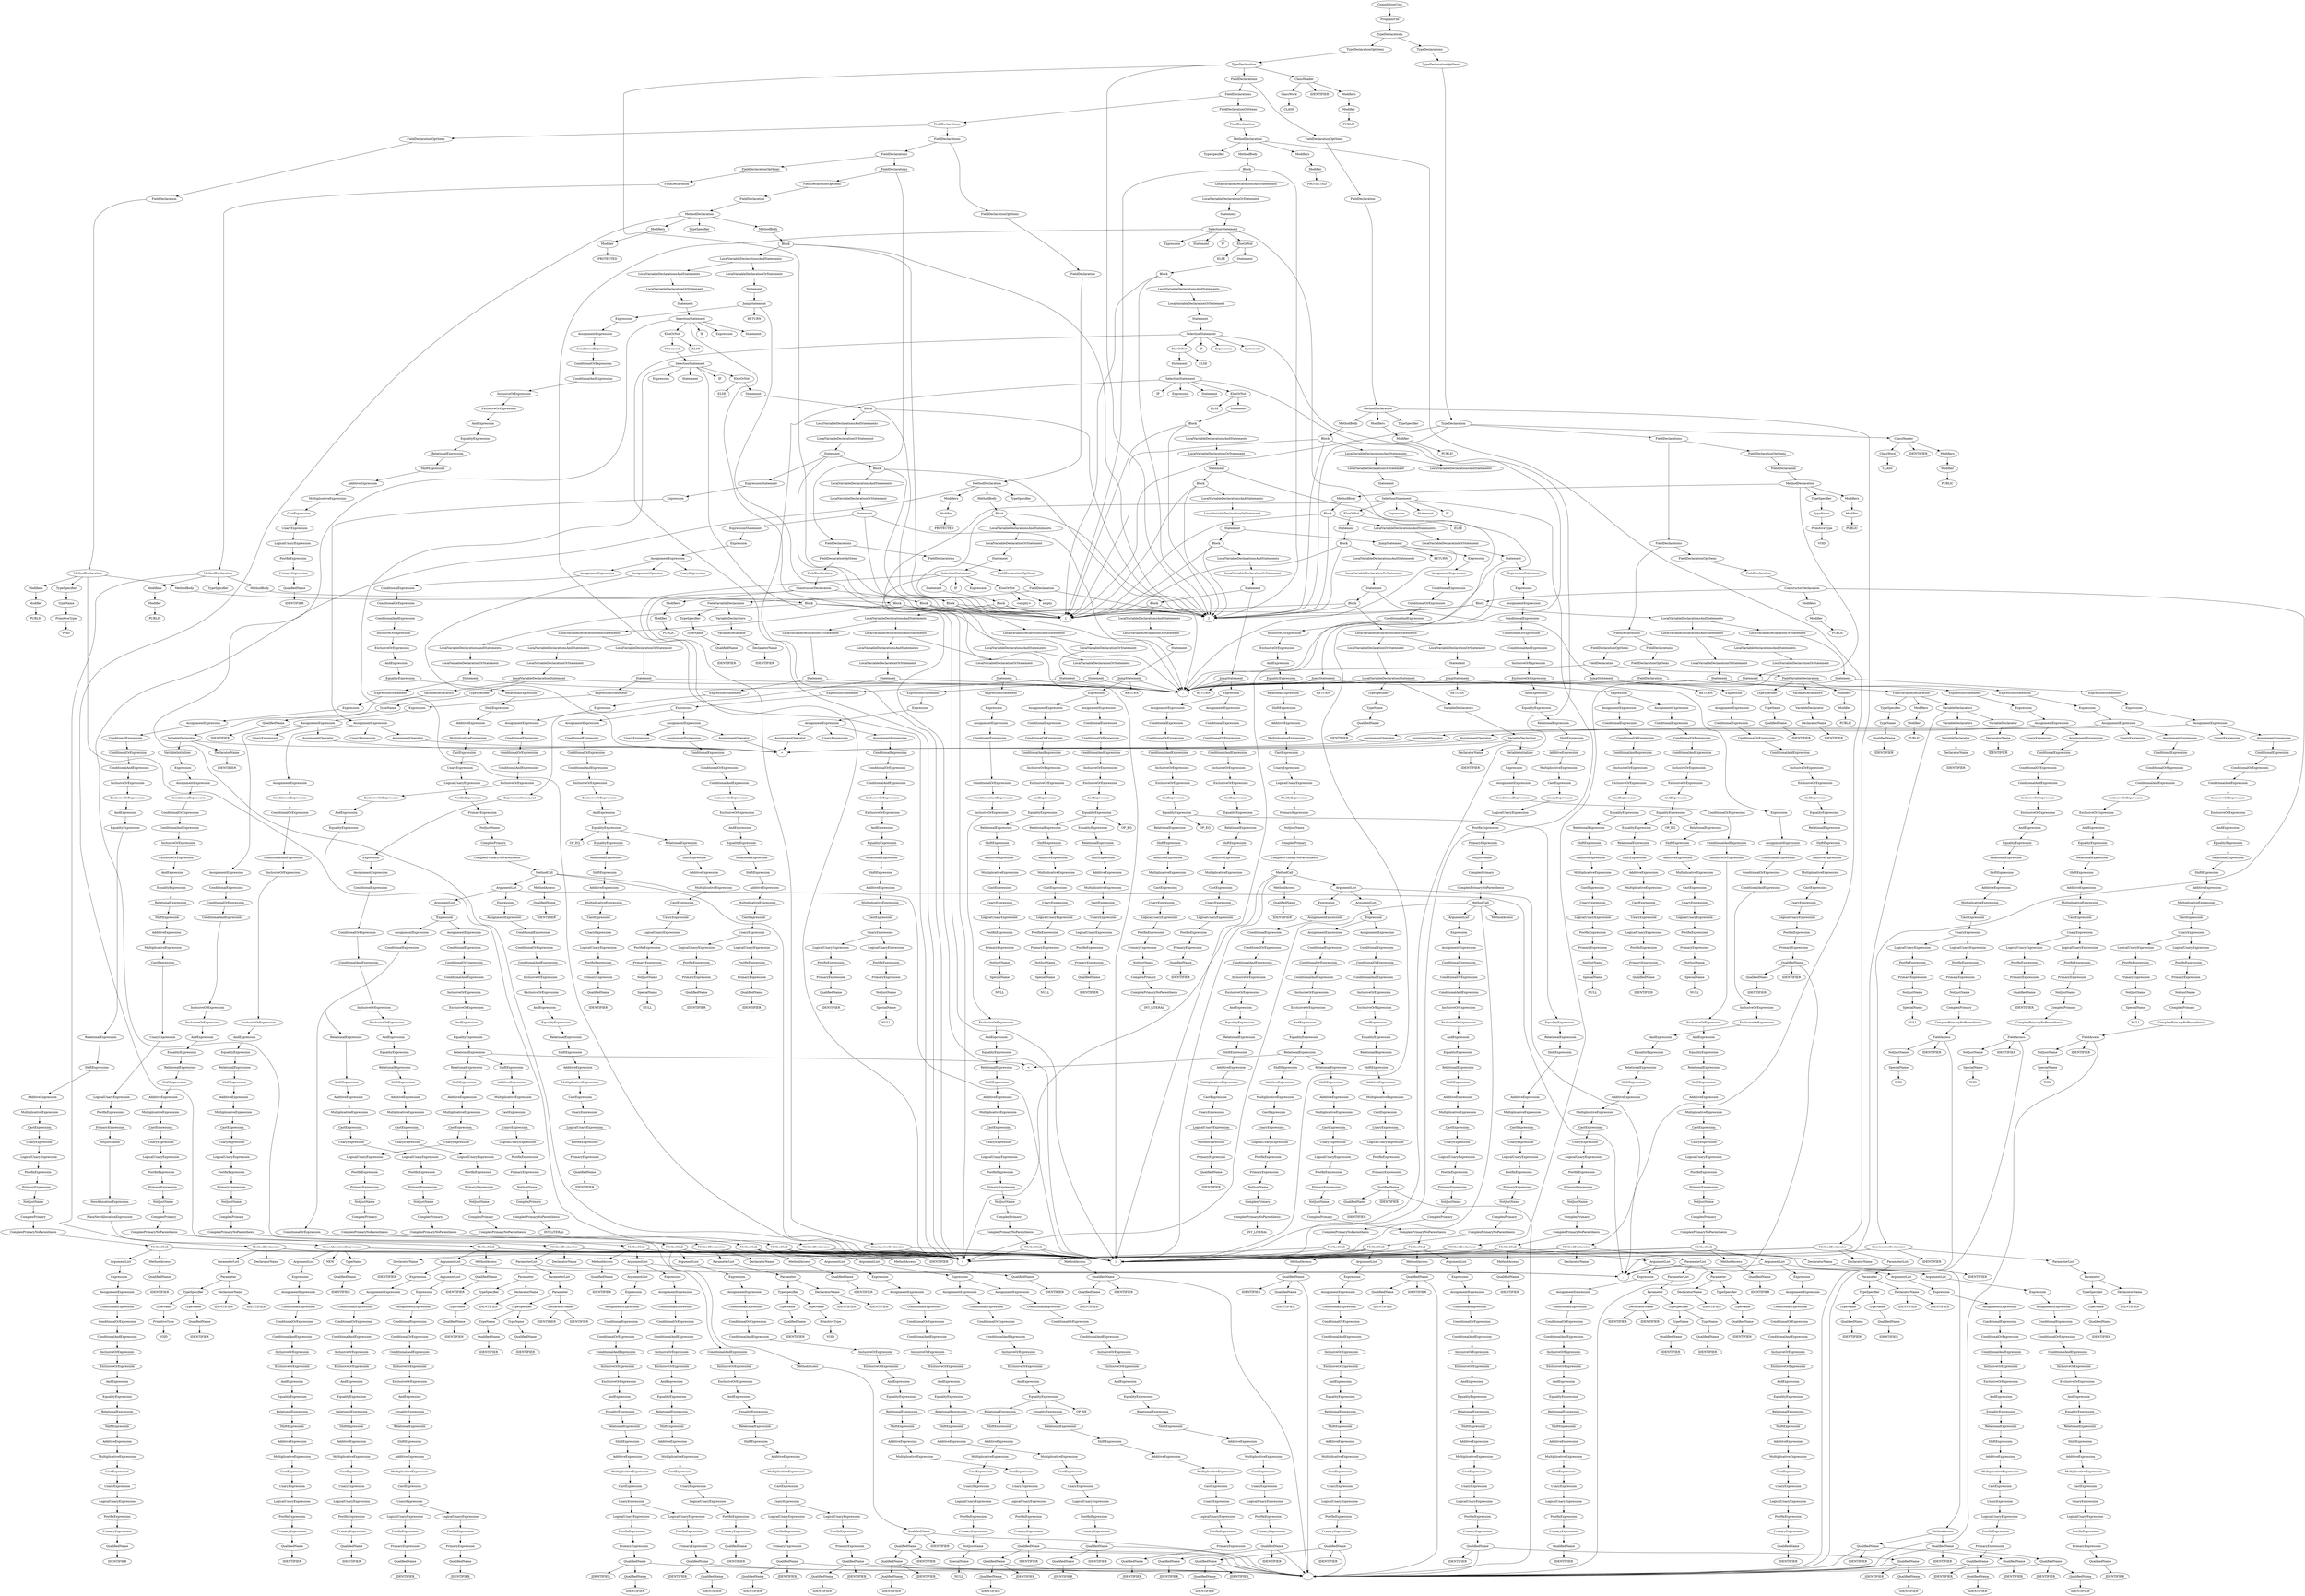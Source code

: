 digraph "Parse Tree" {
	ProgramFile1 [label = "ProgramFile"] 
	CompilationUnit -> {  ProgramFile1 }
	TypeDeclarations1 [label = "TypeDeclarations"] 
	ProgramFile1 -> {  TypeDeclarations1 }
	TypeDeclarations2 [label = "TypeDeclarations"] 
	TypeDeclarationOptSemi1 [label = "TypeDeclarationOptSemi"] 
	TypeDeclarations1 -> {  TypeDeclarations2 TypeDeclarationOptSemi1 }
	TypeDeclaration1 [label = "TypeDeclaration"] 
	TypeDeclarationOptSemi1 -> {  TypeDeclaration1 }
	ClassHeader1 [label = "ClassHeader"] 
	FieldDeclarations1 [label = "FieldDeclarations"] 
	TypeDeclaration1 -> {  ClassHeader1 "{" FieldDeclarations1 "}" }
	FieldDeclarations2 [label = "FieldDeclarations"] 
	FieldDeclarationOptSemi1 [label = "FieldDeclarationOptSemi"] 
	FieldDeclarations1 -> {  FieldDeclarations2 FieldDeclarationOptSemi1 }
	FieldDeclaration1 [label = "FieldDeclaration"] 
	FieldDeclarationOptSemi1 -> {  FieldDeclaration1 }
	MethodDeclaration1 [label = "MethodDeclaration"] 
	FieldDeclaration1 -> {  MethodDeclaration1 }
	Modifiers1 [label = "Modifiers"] 
	TypeSpecifier1 [label = "TypeSpecifier"] 
	MethodDeclarator1 [label = "MethodDeclarator"] 
	MethodBody1 [label = "MethodBody"] 
	MethodDeclaration1 -> {  Modifiers1 TypeSpecifier1 MethodDeclarator1 MethodBody1 }
	Block1 [label = "Block"] 
	MethodBody1 -> {  Block1 }
	LocalVariableDeclarationsAndStatements1 [label = "LocalVariableDeclarationsAndStatements"] 
	Block1 -> {  "{" LocalVariableDeclarationsAndStatements1 "}" }
	LocalVariableDeclarationsAndStatements2 [label = "LocalVariableDeclarationsAndStatements"] 
	LocalVariableDeclarationOrStatement1 [label = "LocalVariableDeclarationOrStatement"] 
	LocalVariableDeclarationsAndStatements1 -> {  LocalVariableDeclarationsAndStatements2 LocalVariableDeclarationOrStatement1 }
	Statement1 [label = "Statement"] 
	LocalVariableDeclarationOrStatement1 -> {  Statement1 }
	SelectionStatement1 [label = "SelectionStatement"] 
	Statement1 -> {  SelectionStatement1 }
	IF1 [label = "IF"] 
	Expression1 [label = "Expression"] 
	Statement2 [label = "Statement"] 
	ElseOrNot1 [label = "ElseOrNot"] 
	SelectionStatement1 -> {  IF1 "(" Expression1 ")" Statement2 ElseOrNot1 }
	ELSE1 [label = "ELSE"] 
	Statement3 [label = "Statement"] 
	ElseOrNot1 -> {  ELSE1 Statement3 }
	Block2 [label = "Block"] 
	Statement3 -> {  Block2 }
	LocalVariableDeclarationsAndStatements3 [label = "LocalVariableDeclarationsAndStatements"] 
	Block2 -> {  "{" LocalVariableDeclarationsAndStatements3 "}" }
	LocalVariableDeclarationOrStatement2 [label = "LocalVariableDeclarationOrStatement"] 
	LocalVariableDeclarationsAndStatements3 -> {  LocalVariableDeclarationOrStatement2 }
	Statement4 [label = "Statement"] 
	LocalVariableDeclarationOrStatement2 -> {  Statement4 }
	JumpStatement1 [label = "JumpStatement"] 
	Statement4 -> {  JumpStatement1 }
	RETURN1 [label = "RETURN"] 
	Expression2 [label = "Expression"] 
	JumpStatement1 -> {  RETURN1 Expression2 ";" }
	AssignmentExpression1 [label = "AssignmentExpression"] 
	Expression2 -> {  AssignmentExpression1 }
	ConditionalExpression1 [label = "ConditionalExpression"] 
	AssignmentExpression1 -> {  ConditionalExpression1 }
	ConditionalOrExpression1 [label = "ConditionalOrExpression"] 
	ConditionalExpression1 -> {  ConditionalOrExpression1 }
	ConditionalAndExpression1 [label = "ConditionalAndExpression"] 
	ConditionalOrExpression1 -> {  ConditionalAndExpression1 }
	InclusiveOrExpression1 [label = "InclusiveOrExpression"] 
	ConditionalAndExpression1 -> {  InclusiveOrExpression1 }
	ExclusiveOrExpression1 [label = "ExclusiveOrExpression"] 
	InclusiveOrExpression1 -> {  ExclusiveOrExpression1 }
	AndExpression1 [label = "AndExpression"] 
	ExclusiveOrExpression1 -> {  AndExpression1 }
	EqualityExpression1 [label = "EqualityExpression"] 
	AndExpression1 -> {  EqualityExpression1 }
	RelationalExpression1 [label = "RelationalExpression"] 
	EqualityExpression1 -> {  RelationalExpression1 }
	ShiftExpression1 [label = "ShiftExpression"] 
	RelationalExpression1 -> {  ShiftExpression1 }
	AdditiveExpression1 [label = "AdditiveExpression"] 
	ShiftExpression1 -> {  AdditiveExpression1 }
	MultiplicativeExpression1 [label = "MultiplicativeExpression"] 
	AdditiveExpression1 -> {  MultiplicativeExpression1 }
	CastExpression1 [label = "CastExpression"] 
	MultiplicativeExpression1 -> {  CastExpression1 }
	UnaryExpression1 [label = "UnaryExpression"] 
	CastExpression1 -> {  UnaryExpression1 }
	LogicalUnaryExpression1 [label = "LogicalUnaryExpression"] 
	UnaryExpression1 -> {  LogicalUnaryExpression1 }
	PostfixExpression1 [label = "PostfixExpression"] 
	LogicalUnaryExpression1 -> {  PostfixExpression1 }
	PrimaryExpression1 [label = "PrimaryExpression"] 
	PostfixExpression1 -> {  PrimaryExpression1 }
	QualifiedName1 [label = "QualifiedName"] 
	PrimaryExpression1 -> {  QualifiedName1 }
	QualifiedName2 [label = "QualifiedName"] 
	IDENTIFIER1 [label = "IDENTIFIER"] 
	QualifiedName1 -> {  QualifiedName2 "." IDENTIFIER1 }
	IDENTIFIER2 [label = "IDENTIFIER"] 
	QualifiedName2 -> {  IDENTIFIER2 }
	Block3 [label = "Block"] 
	Statement4 -> {  Block3 }
	LocalVariableDeclarationsAndStatements4 [label = "LocalVariableDeclarationsAndStatements"] 
	Block3 -> {  "{" LocalVariableDeclarationsAndStatements4 "}" }
	LocalVariableDeclarationOrStatement3 [label = "LocalVariableDeclarationOrStatement"] 
	LocalVariableDeclarationsAndStatements4 -> {  LocalVariableDeclarationOrStatement3 }
	Statement5 [label = "Statement"] 
	LocalVariableDeclarationOrStatement3 -> {  Statement5 }
	JumpStatement2 [label = "JumpStatement"] 
	Statement5 -> {  JumpStatement2 }
	RETURN2 [label = "RETURN"] 
	Expression3 [label = "Expression"] 
	JumpStatement2 -> {  RETURN2 Expression3 ";" }
	AssignmentExpression2 [label = "AssignmentExpression"] 
	Expression3 -> {  AssignmentExpression2 }
	ConditionalExpression2 [label = "ConditionalExpression"] 
	AssignmentExpression2 -> {  ConditionalExpression2 }
	ConditionalOrExpression2 [label = "ConditionalOrExpression"] 
	ConditionalExpression2 -> {  ConditionalOrExpression2 }
	ConditionalAndExpression2 [label = "ConditionalAndExpression"] 
	ConditionalOrExpression2 -> {  ConditionalAndExpression2 }
	InclusiveOrExpression2 [label = "InclusiveOrExpression"] 
	ConditionalAndExpression2 -> {  InclusiveOrExpression2 }
	ExclusiveOrExpression2 [label = "ExclusiveOrExpression"] 
	InclusiveOrExpression2 -> {  ExclusiveOrExpression2 }
	AndExpression2 [label = "AndExpression"] 
	ExclusiveOrExpression2 -> {  AndExpression2 }
	EqualityExpression2 [label = "EqualityExpression"] 
	AndExpression2 -> {  EqualityExpression2 }
	RelationalExpression2 [label = "RelationalExpression"] 
	EqualityExpression2 -> {  RelationalExpression2 }
	ShiftExpression2 [label = "ShiftExpression"] 
	RelationalExpression2 -> {  ShiftExpression2 }
	AdditiveExpression2 [label = "AdditiveExpression"] 
	ShiftExpression2 -> {  AdditiveExpression2 }
	MultiplicativeExpression2 [label = "MultiplicativeExpression"] 
	AdditiveExpression2 -> {  MultiplicativeExpression2 }
	CastExpression2 [label = "CastExpression"] 
	MultiplicativeExpression2 -> {  CastExpression2 }
	UnaryExpression2 [label = "UnaryExpression"] 
	CastExpression2 -> {  UnaryExpression2 }
	LogicalUnaryExpression2 [label = "LogicalUnaryExpression"] 
	UnaryExpression2 -> {  LogicalUnaryExpression2 }
	PostfixExpression2 [label = "PostfixExpression"] 
	LogicalUnaryExpression2 -> {  PostfixExpression2 }
	PrimaryExpression2 [label = "PrimaryExpression"] 
	PostfixExpression2 -> {  PrimaryExpression2 }
	NotJustName1 [label = "NotJustName"] 
	PrimaryExpression2 -> {  NotJustName1 }
	SpecialName1 [label = "SpecialName"] 
	NotJustName1 -> {  SpecialName1 }
	NULL1 [label = "NULL"] 
	SpecialName1 -> {  NULL1 }
	AssignmentExpression3 [label = "AssignmentExpression"] 
	Expression3 -> {  AssignmentExpression3 }
	ConditionalExpression3 [label = "ConditionalExpression"] 
	AssignmentExpression3 -> {  ConditionalExpression3 }
	ConditionalOrExpression3 [label = "ConditionalOrExpression"] 
	ConditionalExpression3 -> {  ConditionalOrExpression3 }
	ConditionalAndExpression3 [label = "ConditionalAndExpression"] 
	ConditionalOrExpression3 -> {  ConditionalAndExpression3 }
	InclusiveOrExpression3 [label = "InclusiveOrExpression"] 
	ConditionalAndExpression3 -> {  InclusiveOrExpression3 }
	ExclusiveOrExpression3 [label = "ExclusiveOrExpression"] 
	InclusiveOrExpression3 -> {  ExclusiveOrExpression3 }
	AndExpression3 [label = "AndExpression"] 
	ExclusiveOrExpression3 -> {  AndExpression3 }
	EqualityExpression3 [label = "EqualityExpression"] 
	AndExpression3 -> {  EqualityExpression3 }
	EqualityExpression4 [label = "EqualityExpression"] 
	OP_EQ1 [label = "OP_EQ"] 
	RelationalExpression3 [label = "RelationalExpression"] 
	EqualityExpression3 -> {  EqualityExpression4 OP_EQ1 RelationalExpression3 }
	ShiftExpression3 [label = "ShiftExpression"] 
	RelationalExpression3 -> {  ShiftExpression3 }
	AdditiveExpression3 [label = "AdditiveExpression"] 
	ShiftExpression3 -> {  AdditiveExpression3 }
	MultiplicativeExpression3 [label = "MultiplicativeExpression"] 
	AdditiveExpression3 -> {  MultiplicativeExpression3 }
	CastExpression3 [label = "CastExpression"] 
	MultiplicativeExpression3 -> {  CastExpression3 }
	UnaryExpression3 [label = "UnaryExpression"] 
	CastExpression3 -> {  UnaryExpression3 }
	LogicalUnaryExpression3 [label = "LogicalUnaryExpression"] 
	UnaryExpression3 -> {  LogicalUnaryExpression3 }
	PostfixExpression3 [label = "PostfixExpression"] 
	LogicalUnaryExpression3 -> {  PostfixExpression3 }
	PrimaryExpression3 [label = "PrimaryExpression"] 
	PostfixExpression3 -> {  PrimaryExpression3 }
	NotJustName2 [label = "NotJustName"] 
	PrimaryExpression3 -> {  NotJustName2 }
	SpecialName2 [label = "SpecialName"] 
	NotJustName2 -> {  SpecialName2 }
	NULL2 [label = "NULL"] 
	SpecialName2 -> {  NULL2 }
	RelationalExpression4 [label = "RelationalExpression"] 
	EqualityExpression4 -> {  RelationalExpression4 }
	ShiftExpression4 [label = "ShiftExpression"] 
	RelationalExpression4 -> {  ShiftExpression4 }
	AdditiveExpression4 [label = "AdditiveExpression"] 
	ShiftExpression4 -> {  AdditiveExpression4 }
	MultiplicativeExpression4 [label = "MultiplicativeExpression"] 
	AdditiveExpression4 -> {  MultiplicativeExpression4 }
	CastExpression4 [label = "CastExpression"] 
	MultiplicativeExpression4 -> {  CastExpression4 }
	UnaryExpression4 [label = "UnaryExpression"] 
	CastExpression4 -> {  UnaryExpression4 }
	LogicalUnaryExpression4 [label = "LogicalUnaryExpression"] 
	UnaryExpression4 -> {  LogicalUnaryExpression4 }
	PostfixExpression4 [label = "PostfixExpression"] 
	LogicalUnaryExpression4 -> {  PostfixExpression4 }
	PrimaryExpression4 [label = "PrimaryExpression"] 
	PostfixExpression4 -> {  PrimaryExpression4 }
	QualifiedName3 [label = "QualifiedName"] 
	PrimaryExpression4 -> {  QualifiedName3 }
	IDENTIFIER3 [label = "IDENTIFIER"] 
	QualifiedName3 -> {  IDENTIFIER3 }
	LocalVariableDeclarationOrStatement4 [label = "LocalVariableDeclarationOrStatement"] 
	LocalVariableDeclarationsAndStatements4 -> {  LocalVariableDeclarationOrStatement4 }
	LocalVariableDeclarationStatement1 [label = "LocalVariableDeclarationStatement"] 
	LocalVariableDeclarationOrStatement4 -> {  LocalVariableDeclarationStatement1 }
	TypeSpecifier2 [label = "TypeSpecifier"] 
	VariableDeclarators1 [label = "VariableDeclarators"] 
	LocalVariableDeclarationStatement1 -> {  TypeSpecifier2 VariableDeclarators1 ";" }
	VariableDeclarator1 [label = "VariableDeclarator"] 
	VariableDeclarators1 -> {  VariableDeclarator1 }
	DeclaratorName1 [label = "DeclaratorName"] 
	VariableInitializer1 [label = "VariableInitializer"] 
	VariableDeclarator1 -> {  DeclaratorName1 "=" VariableInitializer1 }
	Expression4 [label = "Expression"] 
	VariableInitializer1 -> {  Expression4 }
	AssignmentExpression4 [label = "AssignmentExpression"] 
	Expression4 -> {  AssignmentExpression4 }
	ConditionalExpression4 [label = "ConditionalExpression"] 
	AssignmentExpression4 -> {  ConditionalExpression4 }
	ConditionalOrExpression4 [label = "ConditionalOrExpression"] 
	ConditionalExpression4 -> {  ConditionalOrExpression4 }
	ConditionalAndExpression4 [label = "ConditionalAndExpression"] 
	ConditionalOrExpression4 -> {  ConditionalAndExpression4 }
	InclusiveOrExpression4 [label = "InclusiveOrExpression"] 
	ConditionalAndExpression4 -> {  InclusiveOrExpression4 }
	ExclusiveOrExpression4 [label = "ExclusiveOrExpression"] 
	InclusiveOrExpression4 -> {  ExclusiveOrExpression4 }
	AndExpression4 [label = "AndExpression"] 
	ExclusiveOrExpression4 -> {  AndExpression4 }
	EqualityExpression5 [label = "EqualityExpression"] 
	AndExpression4 -> {  EqualityExpression5 }
	RelationalExpression5 [label = "RelationalExpression"] 
	EqualityExpression5 -> {  RelationalExpression5 }
	ShiftExpression5 [label = "ShiftExpression"] 
	RelationalExpression5 -> {  ShiftExpression5 }
	AdditiveExpression5 [label = "AdditiveExpression"] 
	ShiftExpression5 -> {  AdditiveExpression5 }
	MultiplicativeExpression5 [label = "MultiplicativeExpression"] 
	AdditiveExpression5 -> {  MultiplicativeExpression5 }
	CastExpression5 [label = "CastExpression"] 
	MultiplicativeExpression5 -> {  CastExpression5 }
	UnaryExpression5 [label = "UnaryExpression"] 
	CastExpression5 -> {  UnaryExpression5 }
	LogicalUnaryExpression5 [label = "LogicalUnaryExpression"] 
	UnaryExpression5 -> {  LogicalUnaryExpression5 }
	PostfixExpression5 [label = "PostfixExpression"] 
	LogicalUnaryExpression5 -> {  PostfixExpression5 }
	PrimaryExpression5 [label = "PrimaryExpression"] 
	PostfixExpression5 -> {  PrimaryExpression5 }
	NotJustName3 [label = "NotJustName"] 
	PrimaryExpression5 -> {  NotJustName3 }
	ComplexPrimary1 [label = "ComplexPrimary"] 
	NotJustName3 -> {  ComplexPrimary1 }
	ComplexPrimaryNoParenthesis1 [label = "ComplexPrimaryNoParenthesis"] 
	ComplexPrimary1 -> {  ComplexPrimaryNoParenthesis1 }
	MethodCall1 [label = "MethodCall"] 
	ComplexPrimaryNoParenthesis1 -> {  MethodCall1 }
	MethodAccess1 [label = "MethodAccess"] 
	ArgumentList1 [label = "ArgumentList"] 
	MethodCall1 -> {  MethodAccess1 "(" ArgumentList1 ")" }
	ArgumentList2 [label = "ArgumentList"] 
	Expression5 [label = "Expression"] 
	ArgumentList1 -> {  ArgumentList2 "," Expression5 }
	AssignmentExpression5 [label = "AssignmentExpression"] 
	Expression5 -> {  AssignmentExpression5 }
	ConditionalExpression5 [label = "ConditionalExpression"] 
	AssignmentExpression5 -> {  ConditionalExpression5 }
	ConditionalOrExpression5 [label = "ConditionalOrExpression"] 
	ConditionalExpression5 -> {  ConditionalOrExpression5 }
	ConditionalAndExpression5 [label = "ConditionalAndExpression"] 
	ConditionalOrExpression5 -> {  ConditionalAndExpression5 }
	InclusiveOrExpression5 [label = "InclusiveOrExpression"] 
	ConditionalAndExpression5 -> {  InclusiveOrExpression5 }
	ExclusiveOrExpression5 [label = "ExclusiveOrExpression"] 
	InclusiveOrExpression5 -> {  ExclusiveOrExpression5 }
	AndExpression5 [label = "AndExpression"] 
	ExclusiveOrExpression5 -> {  AndExpression5 }
	EqualityExpression6 [label = "EqualityExpression"] 
	AndExpression5 -> {  EqualityExpression6 }
	RelationalExpression6 [label = "RelationalExpression"] 
	EqualityExpression6 -> {  RelationalExpression6 }
	ShiftExpression6 [label = "ShiftExpression"] 
	RelationalExpression6 -> {  ShiftExpression6 }
	AdditiveExpression6 [label = "AdditiveExpression"] 
	ShiftExpression6 -> {  AdditiveExpression6 }
	MultiplicativeExpression6 [label = "MultiplicativeExpression"] 
	AdditiveExpression6 -> {  MultiplicativeExpression6 }
	CastExpression6 [label = "CastExpression"] 
	MultiplicativeExpression6 -> {  CastExpression6 }
	UnaryExpression6 [label = "UnaryExpression"] 
	CastExpression6 -> {  UnaryExpression6 }
	LogicalUnaryExpression6 [label = "LogicalUnaryExpression"] 
	UnaryExpression6 -> {  LogicalUnaryExpression6 }
	PostfixExpression6 [label = "PostfixExpression"] 
	LogicalUnaryExpression6 -> {  PostfixExpression6 }
	PrimaryExpression6 [label = "PrimaryExpression"] 
	PostfixExpression6 -> {  PrimaryExpression6 }
	QualifiedName4 [label = "QualifiedName"] 
	PrimaryExpression6 -> {  QualifiedName4 }
	IDENTIFIER4 [label = "IDENTIFIER"] 
	QualifiedName4 -> {  IDENTIFIER4 }
	Expression6 [label = "Expression"] 
	ArgumentList2 -> {  Expression6 }
	AssignmentExpression6 [label = "AssignmentExpression"] 
	Expression6 -> {  AssignmentExpression6 }
	ConditionalExpression6 [label = "ConditionalExpression"] 
	AssignmentExpression6 -> {  ConditionalExpression6 }
	ConditionalOrExpression6 [label = "ConditionalOrExpression"] 
	ConditionalExpression6 -> {  ConditionalOrExpression6 }
	ConditionalAndExpression6 [label = "ConditionalAndExpression"] 
	ConditionalOrExpression6 -> {  ConditionalAndExpression6 }
	InclusiveOrExpression6 [label = "InclusiveOrExpression"] 
	ConditionalAndExpression6 -> {  InclusiveOrExpression6 }
	ExclusiveOrExpression6 [label = "ExclusiveOrExpression"] 
	InclusiveOrExpression6 -> {  ExclusiveOrExpression6 }
	AndExpression6 [label = "AndExpression"] 
	ExclusiveOrExpression6 -> {  AndExpression6 }
	EqualityExpression7 [label = "EqualityExpression"] 
	AndExpression6 -> {  EqualityExpression7 }
	RelationalExpression7 [label = "RelationalExpression"] 
	EqualityExpression7 -> {  RelationalExpression7 }
	ShiftExpression7 [label = "ShiftExpression"] 
	RelationalExpression7 -> {  ShiftExpression7 }
	AdditiveExpression7 [label = "AdditiveExpression"] 
	ShiftExpression7 -> {  AdditiveExpression7 }
	MultiplicativeExpression7 [label = "MultiplicativeExpression"] 
	AdditiveExpression7 -> {  MultiplicativeExpression7 }
	CastExpression7 [label = "CastExpression"] 
	MultiplicativeExpression7 -> {  CastExpression7 }
	UnaryExpression7 [label = "UnaryExpression"] 
	CastExpression7 -> {  UnaryExpression7 }
	LogicalUnaryExpression7 [label = "LogicalUnaryExpression"] 
	UnaryExpression7 -> {  LogicalUnaryExpression7 }
	PostfixExpression7 [label = "PostfixExpression"] 
	LogicalUnaryExpression7 -> {  PostfixExpression7 }
	PrimaryExpression7 [label = "PrimaryExpression"] 
	PostfixExpression7 -> {  PrimaryExpression7 }
	QualifiedName5 [label = "QualifiedName"] 
	PrimaryExpression7 -> {  QualifiedName5 }
	IDENTIFIER5 [label = "IDENTIFIER"] 
	QualifiedName5 -> {  IDENTIFIER5 }
	QualifiedName6 [label = "QualifiedName"] 
	MethodAccess1 -> {  QualifiedName6 }
	IDENTIFIER6 [label = "IDENTIFIER"] 
	QualifiedName6 -> {  IDENTIFIER6 }
	IDENTIFIER7 [label = "IDENTIFIER"] 
	DeclaratorName1 -> {  IDENTIFIER7 }
	TypeName1 [label = "TypeName"] 
	TypeSpecifier2 -> {  TypeName1 }
	QualifiedName7 [label = "QualifiedName"] 
	TypeName1 -> {  QualifiedName7 }
	IDENTIFIER8 [label = "IDENTIFIER"] 
	QualifiedName7 -> {  IDENTIFIER8 }
	DeclaratorName2 [label = "DeclaratorName"] 
	ParameterList1 [label = "ParameterList"] 
	MethodDeclarator1 -> {  DeclaratorName2 "(" ParameterList1 ")" }
	Parameter1 [label = "Parameter"] 
	ParameterList1 -> {  Parameter1 }
	TypeSpecifier3 [label = "TypeSpecifier"] 
	DeclaratorName3 [label = "DeclaratorName"] 
	Parameter1 -> {  TypeSpecifier3 DeclaratorName3 }
	IDENTIFIER9 [label = "IDENTIFIER"] 
	DeclaratorName3 -> {  IDENTIFIER9 }
	TypeName2 [label = "TypeName"] 
	TypeSpecifier3 -> {  TypeName2 }
	QualifiedName8 [label = "QualifiedName"] 
	TypeName2 -> {  QualifiedName8 }
	IDENTIFIER10 [label = "IDENTIFIER"] 
	QualifiedName8 -> {  IDENTIFIER10 }
	IDENTIFIER11 [label = "IDENTIFIER"] 
	DeclaratorName3 -> {  IDENTIFIER11 }
	TypeName3 [label = "TypeName"] 
	TypeSpecifier3 -> {  TypeName3 }
	QualifiedName9 [label = "QualifiedName"] 
	TypeName3 -> {  QualifiedName9 }
	IDENTIFIER12 [label = "IDENTIFIER"] 
	QualifiedName9 -> {  IDENTIFIER12 }
	Modifier1 [label = "Modifier"] 
	Modifiers1 -> {  Modifier1 }
	PUBLIC1 [label = "PUBLIC"] 
	Modifier1 -> {  PUBLIC1 }
	FieldDeclarations3 [label = "FieldDeclarations"] 
	FieldDeclarationOptSemi2 [label = "FieldDeclarationOptSemi"] 
	FieldDeclarations2 -> {  FieldDeclarations3 FieldDeclarationOptSemi2 }
	FieldDeclaration2 [label = "FieldDeclaration"] 
	FieldDeclarationOptSemi2 -> {  FieldDeclaration2 }
	MethodDeclaration2 [label = "MethodDeclaration"] 
	FieldDeclaration2 -> {  MethodDeclaration2 }
	Modifiers2 [label = "Modifiers"] 
	TypeSpecifier4 [label = "TypeSpecifier"] 
	MethodDeclarator2 [label = "MethodDeclarator"] 
	MethodBody2 [label = "MethodBody"] 
	MethodDeclaration2 -> {  Modifiers2 TypeSpecifier4 MethodDeclarator2 MethodBody2 }
	Block4 [label = "Block"] 
	MethodBody2 -> {  Block4 }
	LocalVariableDeclarationsAndStatements5 [label = "LocalVariableDeclarationsAndStatements"] 
	Block4 -> {  "{" LocalVariableDeclarationsAndStatements5 "}" }
	LocalVariableDeclarationOrStatement5 [label = "LocalVariableDeclarationOrStatement"] 
	LocalVariableDeclarationsAndStatements5 -> {  LocalVariableDeclarationOrStatement5 }
	Statement6 [label = "Statement"] 
	LocalVariableDeclarationOrStatement5 -> {  Statement6 }
	SelectionStatement2 [label = "SelectionStatement"] 
	Statement6 -> {  SelectionStatement2 }
	IF2 [label = "IF"] 
	Expression7 [label = "Expression"] 
	Statement7 [label = "Statement"] 
	ElseOrNot2 [label = "ElseOrNot"] 
	SelectionStatement2 -> {  IF2 "(" Expression7 ")" Statement7 ElseOrNot2 }
	ELSE2 [label = "ELSE"] 
	Statement8 [label = "Statement"] 
	ElseOrNot2 -> {  ELSE2 Statement8 }
	Block5 [label = "Block"] 
	Statement8 -> {  Block5 }
	LocalVariableDeclarationsAndStatements6 [label = "LocalVariableDeclarationsAndStatements"] 
	Block5 -> {  "{" LocalVariableDeclarationsAndStatements6 "}" }
	LocalVariableDeclarationOrStatement6 [label = "LocalVariableDeclarationOrStatement"] 
	LocalVariableDeclarationsAndStatements6 -> {  LocalVariableDeclarationOrStatement6 }
	Statement9 [label = "Statement"] 
	LocalVariableDeclarationOrStatement6 -> {  Statement9 }
	SelectionStatement3 [label = "SelectionStatement"] 
	Statement9 -> {  SelectionStatement3 }
	IF3 [label = "IF"] 
	Expression8 [label = "Expression"] 
	Statement10 [label = "Statement"] 
	ElseOrNot3 [label = "ElseOrNot"] 
	SelectionStatement3 -> {  IF3 "(" Expression8 ")" Statement10 ElseOrNot3 }
	ELSE3 [label = "ELSE"] 
	Statement11 [label = "Statement"] 
	ElseOrNot3 -> {  ELSE3 Statement11 }
	SelectionStatement4 [label = "SelectionStatement"] 
	Statement11 -> {  SelectionStatement4 }
	IF4 [label = "IF"] 
	Expression9 [label = "Expression"] 
	Statement12 [label = "Statement"] 
	ElseOrNot4 [label = "ElseOrNot"] 
	SelectionStatement4 -> {  IF4 "(" Expression9 ")" Statement12 ElseOrNot4 }
	ELSE4 [label = "ELSE"] 
	Statement13 [label = "Statement"] 
	ElseOrNot4 -> {  ELSE4 Statement13 }
	Block6 [label = "Block"] 
	Statement13 -> {  Block6 }
	LocalVariableDeclarationsAndStatements7 [label = "LocalVariableDeclarationsAndStatements"] 
	Block6 -> {  "{" LocalVariableDeclarationsAndStatements7 "}" }
	LocalVariableDeclarationOrStatement7 [label = "LocalVariableDeclarationOrStatement"] 
	LocalVariableDeclarationsAndStatements7 -> {  LocalVariableDeclarationOrStatement7 }
	Statement14 [label = "Statement"] 
	LocalVariableDeclarationOrStatement7 -> {  Statement14 }
	JumpStatement3 [label = "JumpStatement"] 
	Statement14 -> {  JumpStatement3 }
	RETURN3 [label = "RETURN"] 
	Expression10 [label = "Expression"] 
	JumpStatement3 -> {  RETURN3 Expression10 ";" }
	AssignmentExpression7 [label = "AssignmentExpression"] 
	Expression10 -> {  AssignmentExpression7 }
	ConditionalExpression7 [label = "ConditionalExpression"] 
	AssignmentExpression7 -> {  ConditionalExpression7 }
	ConditionalOrExpression7 [label = "ConditionalOrExpression"] 
	ConditionalExpression7 -> {  ConditionalOrExpression7 }
	ConditionalAndExpression7 [label = "ConditionalAndExpression"] 
	ConditionalOrExpression7 -> {  ConditionalAndExpression7 }
	InclusiveOrExpression7 [label = "InclusiveOrExpression"] 
	ConditionalAndExpression7 -> {  InclusiveOrExpression7 }
	ExclusiveOrExpression7 [label = "ExclusiveOrExpression"] 
	InclusiveOrExpression7 -> {  ExclusiveOrExpression7 }
	AndExpression7 [label = "AndExpression"] 
	ExclusiveOrExpression7 -> {  AndExpression7 }
	EqualityExpression8 [label = "EqualityExpression"] 
	AndExpression7 -> {  EqualityExpression8 }
	RelationalExpression8 [label = "RelationalExpression"] 
	EqualityExpression8 -> {  RelationalExpression8 }
	ShiftExpression8 [label = "ShiftExpression"] 
	RelationalExpression8 -> {  ShiftExpression8 }
	AdditiveExpression8 [label = "AdditiveExpression"] 
	ShiftExpression8 -> {  AdditiveExpression8 }
	MultiplicativeExpression8 [label = "MultiplicativeExpression"] 
	AdditiveExpression8 -> {  MultiplicativeExpression8 }
	CastExpression8 [label = "CastExpression"] 
	MultiplicativeExpression8 -> {  CastExpression8 }
	UnaryExpression8 [label = "UnaryExpression"] 
	CastExpression8 -> {  UnaryExpression8 }
	LogicalUnaryExpression8 [label = "LogicalUnaryExpression"] 
	UnaryExpression8 -> {  LogicalUnaryExpression8 }
	PostfixExpression8 [label = "PostfixExpression"] 
	LogicalUnaryExpression8 -> {  PostfixExpression8 }
	PrimaryExpression8 [label = "PrimaryExpression"] 
	PostfixExpression8 -> {  PrimaryExpression8 }
	NotJustName4 [label = "NotJustName"] 
	PrimaryExpression8 -> {  NotJustName4 }
	ComplexPrimary2 [label = "ComplexPrimary"] 
	NotJustName4 -> {  ComplexPrimary2 }
	ComplexPrimaryNoParenthesis2 [label = "ComplexPrimaryNoParenthesis"] 
	ComplexPrimary2 -> {  ComplexPrimaryNoParenthesis2 }
	MethodCall2 [label = "MethodCall"] 
	ComplexPrimaryNoParenthesis2 -> {  MethodCall2 }
	MethodAccess2 [label = "MethodAccess"] 
	ArgumentList3 [label = "ArgumentList"] 
	MethodCall2 -> {  MethodAccess2 "(" ArgumentList3 ")" }
	ArgumentList4 [label = "ArgumentList"] 
	Expression11 [label = "Expression"] 
	ArgumentList3 -> {  ArgumentList4 "," Expression11 }
	AssignmentExpression8 [label = "AssignmentExpression"] 
	Expression11 -> {  AssignmentExpression8 }
	ConditionalExpression8 [label = "ConditionalExpression"] 
	AssignmentExpression8 -> {  ConditionalExpression8 }
	ConditionalOrExpression8 [label = "ConditionalOrExpression"] 
	ConditionalExpression8 -> {  ConditionalOrExpression8 }
	ConditionalAndExpression8 [label = "ConditionalAndExpression"] 
	ConditionalOrExpression8 -> {  ConditionalAndExpression8 }
	InclusiveOrExpression8 [label = "InclusiveOrExpression"] 
	ConditionalAndExpression8 -> {  InclusiveOrExpression8 }
	ExclusiveOrExpression8 [label = "ExclusiveOrExpression"] 
	InclusiveOrExpression8 -> {  ExclusiveOrExpression8 }
	AndExpression8 [label = "AndExpression"] 
	ExclusiveOrExpression8 -> {  AndExpression8 }
	EqualityExpression9 [label = "EqualityExpression"] 
	AndExpression8 -> {  EqualityExpression9 }
	RelationalExpression9 [label = "RelationalExpression"] 
	EqualityExpression9 -> {  RelationalExpression9 }
	ShiftExpression9 [label = "ShiftExpression"] 
	RelationalExpression9 -> {  ShiftExpression9 }
	AdditiveExpression9 [label = "AdditiveExpression"] 
	ShiftExpression9 -> {  AdditiveExpression9 }
	MultiplicativeExpression9 [label = "MultiplicativeExpression"] 
	AdditiveExpression9 -> {  MultiplicativeExpression9 }
	CastExpression9 [label = "CastExpression"] 
	MultiplicativeExpression9 -> {  CastExpression9 }
	UnaryExpression9 [label = "UnaryExpression"] 
	CastExpression9 -> {  UnaryExpression9 }
	LogicalUnaryExpression9 [label = "LogicalUnaryExpression"] 
	UnaryExpression9 -> {  LogicalUnaryExpression9 }
	PostfixExpression9 [label = "PostfixExpression"] 
	LogicalUnaryExpression9 -> {  PostfixExpression9 }
	PrimaryExpression9 [label = "PrimaryExpression"] 
	PostfixExpression9 -> {  PrimaryExpression9 }
	QualifiedName10 [label = "QualifiedName"] 
	PrimaryExpression9 -> {  QualifiedName10 }
	IDENTIFIER13 [label = "IDENTIFIER"] 
	QualifiedName10 -> {  IDENTIFIER13 }
	Expression12 [label = "Expression"] 
	ArgumentList4 -> {  Expression12 }
	AssignmentExpression9 [label = "AssignmentExpression"] 
	Expression12 -> {  AssignmentExpression9 }
	ConditionalExpression9 [label = "ConditionalExpression"] 
	AssignmentExpression9 -> {  ConditionalExpression9 }
	ConditionalOrExpression9 [label = "ConditionalOrExpression"] 
	ConditionalExpression9 -> {  ConditionalOrExpression9 }
	ConditionalAndExpression9 [label = "ConditionalAndExpression"] 
	ConditionalOrExpression9 -> {  ConditionalAndExpression9 }
	InclusiveOrExpression9 [label = "InclusiveOrExpression"] 
	ConditionalAndExpression9 -> {  InclusiveOrExpression9 }
	ExclusiveOrExpression9 [label = "ExclusiveOrExpression"] 
	InclusiveOrExpression9 -> {  ExclusiveOrExpression9 }
	AndExpression9 [label = "AndExpression"] 
	ExclusiveOrExpression9 -> {  AndExpression9 }
	EqualityExpression10 [label = "EqualityExpression"] 
	AndExpression9 -> {  EqualityExpression10 }
	RelationalExpression10 [label = "RelationalExpression"] 
	EqualityExpression10 -> {  RelationalExpression10 }
	ShiftExpression10 [label = "ShiftExpression"] 
	RelationalExpression10 -> {  ShiftExpression10 }
	AdditiveExpression10 [label = "AdditiveExpression"] 
	ShiftExpression10 -> {  AdditiveExpression10 }
	MultiplicativeExpression10 [label = "MultiplicativeExpression"] 
	AdditiveExpression10 -> {  MultiplicativeExpression10 }
	CastExpression10 [label = "CastExpression"] 
	MultiplicativeExpression10 -> {  CastExpression10 }
	UnaryExpression10 [label = "UnaryExpression"] 
	CastExpression10 -> {  UnaryExpression10 }
	LogicalUnaryExpression10 [label = "LogicalUnaryExpression"] 
	UnaryExpression10 -> {  LogicalUnaryExpression10 }
	PostfixExpression10 [label = "PostfixExpression"] 
	LogicalUnaryExpression10 -> {  PostfixExpression10 }
	PrimaryExpression10 [label = "PrimaryExpression"] 
	PostfixExpression10 -> {  PrimaryExpression10 }
	QualifiedName11 [label = "QualifiedName"] 
	PrimaryExpression10 -> {  QualifiedName11 }
	QualifiedName12 [label = "QualifiedName"] 
	IDENTIFIER14 [label = "IDENTIFIER"] 
	QualifiedName11 -> {  QualifiedName12 "." IDENTIFIER14 }
	IDENTIFIER15 [label = "IDENTIFIER"] 
	QualifiedName12 -> {  IDENTIFIER15 }
	QualifiedName13 [label = "QualifiedName"] 
	MethodAccess2 -> {  QualifiedName13 }
	IDENTIFIER16 [label = "IDENTIFIER"] 
	QualifiedName13 -> {  IDENTIFIER16 }
	Block7 [label = "Block"] 
	Statement14 -> {  Block7 }
	LocalVariableDeclarationsAndStatements8 [label = "LocalVariableDeclarationsAndStatements"] 
	Block7 -> {  "{" LocalVariableDeclarationsAndStatements8 "}" }
	LocalVariableDeclarationOrStatement8 [label = "LocalVariableDeclarationOrStatement"] 
	LocalVariableDeclarationsAndStatements8 -> {  LocalVariableDeclarationOrStatement8 }
	Statement15 [label = "Statement"] 
	LocalVariableDeclarationOrStatement8 -> {  Statement15 }
	JumpStatement4 [label = "JumpStatement"] 
	Statement15 -> {  JumpStatement4 }
	RETURN4 [label = "RETURN"] 
	Expression13 [label = "Expression"] 
	JumpStatement4 -> {  RETURN4 Expression13 ";" }
	AssignmentExpression10 [label = "AssignmentExpression"] 
	Expression13 -> {  AssignmentExpression10 }
	ConditionalExpression10 [label = "ConditionalExpression"] 
	AssignmentExpression10 -> {  ConditionalExpression10 }
	ConditionalOrExpression10 [label = "ConditionalOrExpression"] 
	ConditionalExpression10 -> {  ConditionalOrExpression10 }
	ConditionalAndExpression10 [label = "ConditionalAndExpression"] 
	ConditionalOrExpression10 -> {  ConditionalAndExpression10 }
	InclusiveOrExpression10 [label = "InclusiveOrExpression"] 
	ConditionalAndExpression10 -> {  InclusiveOrExpression10 }
	ExclusiveOrExpression10 [label = "ExclusiveOrExpression"] 
	InclusiveOrExpression10 -> {  ExclusiveOrExpression10 }
	AndExpression10 [label = "AndExpression"] 
	ExclusiveOrExpression10 -> {  AndExpression10 }
	EqualityExpression11 [label = "EqualityExpression"] 
	AndExpression10 -> {  EqualityExpression11 }
	RelationalExpression11 [label = "RelationalExpression"] 
	EqualityExpression11 -> {  RelationalExpression11 }
	ShiftExpression11 [label = "ShiftExpression"] 
	RelationalExpression11 -> {  ShiftExpression11 }
	AdditiveExpression11 [label = "AdditiveExpression"] 
	ShiftExpression11 -> {  AdditiveExpression11 }
	MultiplicativeExpression11 [label = "MultiplicativeExpression"] 
	AdditiveExpression11 -> {  MultiplicativeExpression11 }
	CastExpression11 [label = "CastExpression"] 
	MultiplicativeExpression11 -> {  CastExpression11 }
	UnaryExpression11 [label = "UnaryExpression"] 
	CastExpression11 -> {  UnaryExpression11 }
	LogicalUnaryExpression11 [label = "LogicalUnaryExpression"] 
	UnaryExpression11 -> {  LogicalUnaryExpression11 }
	PostfixExpression11 [label = "PostfixExpression"] 
	LogicalUnaryExpression11 -> {  PostfixExpression11 }
	PrimaryExpression11 [label = "PrimaryExpression"] 
	PostfixExpression11 -> {  PrimaryExpression11 }
	NotJustName5 [label = "NotJustName"] 
	PrimaryExpression11 -> {  NotJustName5 }
	ComplexPrimary3 [label = "ComplexPrimary"] 
	NotJustName5 -> {  ComplexPrimary3 }
	ComplexPrimaryNoParenthesis3 [label = "ComplexPrimaryNoParenthesis"] 
	ComplexPrimary3 -> {  ComplexPrimaryNoParenthesis3 }
	MethodCall3 [label = "MethodCall"] 
	ComplexPrimaryNoParenthesis3 -> {  MethodCall3 }
	MethodAccess3 [label = "MethodAccess"] 
	ArgumentList5 [label = "ArgumentList"] 
	MethodCall3 -> {  MethodAccess3 "(" ArgumentList5 ")" }
	ArgumentList6 [label = "ArgumentList"] 
	Expression14 [label = "Expression"] 
	ArgumentList5 -> {  ArgumentList6 "," Expression14 }
	AssignmentExpression11 [label = "AssignmentExpression"] 
	Expression14 -> {  AssignmentExpression11 }
	ConditionalExpression11 [label = "ConditionalExpression"] 
	AssignmentExpression11 -> {  ConditionalExpression11 }
	ConditionalOrExpression11 [label = "ConditionalOrExpression"] 
	ConditionalExpression11 -> {  ConditionalOrExpression11 }
	ConditionalAndExpression11 [label = "ConditionalAndExpression"] 
	ConditionalOrExpression11 -> {  ConditionalAndExpression11 }
	InclusiveOrExpression11 [label = "InclusiveOrExpression"] 
	ConditionalAndExpression11 -> {  InclusiveOrExpression11 }
	ExclusiveOrExpression11 [label = "ExclusiveOrExpression"] 
	InclusiveOrExpression11 -> {  ExclusiveOrExpression11 }
	AndExpression11 [label = "AndExpression"] 
	ExclusiveOrExpression11 -> {  AndExpression11 }
	EqualityExpression12 [label = "EqualityExpression"] 
	AndExpression11 -> {  EqualityExpression12 }
	RelationalExpression12 [label = "RelationalExpression"] 
	EqualityExpression12 -> {  RelationalExpression12 }
	ShiftExpression12 [label = "ShiftExpression"] 
	RelationalExpression12 -> {  ShiftExpression12 }
	AdditiveExpression12 [label = "AdditiveExpression"] 
	ShiftExpression12 -> {  AdditiveExpression12 }
	MultiplicativeExpression12 [label = "MultiplicativeExpression"] 
	AdditiveExpression12 -> {  MultiplicativeExpression12 }
	CastExpression12 [label = "CastExpression"] 
	MultiplicativeExpression12 -> {  CastExpression12 }
	UnaryExpression12 [label = "UnaryExpression"] 
	CastExpression12 -> {  UnaryExpression12 }
	LogicalUnaryExpression12 [label = "LogicalUnaryExpression"] 
	UnaryExpression12 -> {  LogicalUnaryExpression12 }
	PostfixExpression12 [label = "PostfixExpression"] 
	LogicalUnaryExpression12 -> {  PostfixExpression12 }
	PrimaryExpression12 [label = "PrimaryExpression"] 
	PostfixExpression12 -> {  PrimaryExpression12 }
	QualifiedName14 [label = "QualifiedName"] 
	PrimaryExpression12 -> {  QualifiedName14 }
	IDENTIFIER17 [label = "IDENTIFIER"] 
	QualifiedName14 -> {  IDENTIFIER17 }
	Expression15 [label = "Expression"] 
	ArgumentList6 -> {  Expression15 }
	AssignmentExpression12 [label = "AssignmentExpression"] 
	Expression15 -> {  AssignmentExpression12 }
	ConditionalExpression12 [label = "ConditionalExpression"] 
	AssignmentExpression12 -> {  ConditionalExpression12 }
	ConditionalOrExpression12 [label = "ConditionalOrExpression"] 
	ConditionalExpression12 -> {  ConditionalOrExpression12 }
	ConditionalAndExpression12 [label = "ConditionalAndExpression"] 
	ConditionalOrExpression12 -> {  ConditionalAndExpression12 }
	InclusiveOrExpression12 [label = "InclusiveOrExpression"] 
	ConditionalAndExpression12 -> {  InclusiveOrExpression12 }
	ExclusiveOrExpression12 [label = "ExclusiveOrExpression"] 
	InclusiveOrExpression12 -> {  ExclusiveOrExpression12 }
	AndExpression12 [label = "AndExpression"] 
	ExclusiveOrExpression12 -> {  AndExpression12 }
	EqualityExpression13 [label = "EqualityExpression"] 
	AndExpression12 -> {  EqualityExpression13 }
	RelationalExpression13 [label = "RelationalExpression"] 
	EqualityExpression13 -> {  RelationalExpression13 }
	ShiftExpression13 [label = "ShiftExpression"] 
	RelationalExpression13 -> {  ShiftExpression13 }
	AdditiveExpression13 [label = "AdditiveExpression"] 
	ShiftExpression13 -> {  AdditiveExpression13 }
	MultiplicativeExpression13 [label = "MultiplicativeExpression"] 
	AdditiveExpression13 -> {  MultiplicativeExpression13 }
	CastExpression13 [label = "CastExpression"] 
	MultiplicativeExpression13 -> {  CastExpression13 }
	UnaryExpression13 [label = "UnaryExpression"] 
	CastExpression13 -> {  UnaryExpression13 }
	LogicalUnaryExpression13 [label = "LogicalUnaryExpression"] 
	UnaryExpression13 -> {  LogicalUnaryExpression13 }
	PostfixExpression13 [label = "PostfixExpression"] 
	LogicalUnaryExpression13 -> {  PostfixExpression13 }
	PrimaryExpression13 [label = "PrimaryExpression"] 
	PostfixExpression13 -> {  PrimaryExpression13 }
	QualifiedName15 [label = "QualifiedName"] 
	PrimaryExpression13 -> {  QualifiedName15 }
	QualifiedName16 [label = "QualifiedName"] 
	IDENTIFIER18 [label = "IDENTIFIER"] 
	QualifiedName15 -> {  QualifiedName16 "." IDENTIFIER18 }
	IDENTIFIER19 [label = "IDENTIFIER"] 
	QualifiedName16 -> {  IDENTIFIER19 }
	QualifiedName17 [label = "QualifiedName"] 
	MethodAccess3 -> {  QualifiedName17 }
	IDENTIFIER20 [label = "IDENTIFIER"] 
	QualifiedName17 -> {  IDENTIFIER20 }
	AssignmentExpression13 [label = "AssignmentExpression"] 
	Expression15 -> {  AssignmentExpression13 }
	ConditionalExpression13 [label = "ConditionalExpression"] 
	AssignmentExpression13 -> {  ConditionalExpression13 }
	ConditionalOrExpression13 [label = "ConditionalOrExpression"] 
	ConditionalExpression13 -> {  ConditionalOrExpression13 }
	ConditionalAndExpression13 [label = "ConditionalAndExpression"] 
	ConditionalOrExpression13 -> {  ConditionalAndExpression13 }
	InclusiveOrExpression13 [label = "InclusiveOrExpression"] 
	ConditionalAndExpression13 -> {  InclusiveOrExpression13 }
	ExclusiveOrExpression13 [label = "ExclusiveOrExpression"] 
	InclusiveOrExpression13 -> {  ExclusiveOrExpression13 }
	AndExpression13 [label = "AndExpression"] 
	ExclusiveOrExpression13 -> {  AndExpression13 }
	EqualityExpression14 [label = "EqualityExpression"] 
	AndExpression13 -> {  EqualityExpression14 }
	RelationalExpression14 [label = "RelationalExpression"] 
	EqualityExpression14 -> {  RelationalExpression14 }
	RelationalExpression15 [label = "RelationalExpression"] 
	ShiftExpression14 [label = "ShiftExpression"] 
	RelationalExpression14 -> {  RelationalExpression15 "<" ShiftExpression14 }
	AdditiveExpression14 [label = "AdditiveExpression"] 
	ShiftExpression14 -> {  AdditiveExpression14 }
	MultiplicativeExpression14 [label = "MultiplicativeExpression"] 
	AdditiveExpression14 -> {  MultiplicativeExpression14 }
	CastExpression14 [label = "CastExpression"] 
	MultiplicativeExpression14 -> {  CastExpression14 }
	UnaryExpression14 [label = "UnaryExpression"] 
	CastExpression14 -> {  UnaryExpression14 }
	LogicalUnaryExpression14 [label = "LogicalUnaryExpression"] 
	UnaryExpression14 -> {  LogicalUnaryExpression14 }
	PostfixExpression14 [label = "PostfixExpression"] 
	LogicalUnaryExpression14 -> {  PostfixExpression14 }
	PrimaryExpression14 [label = "PrimaryExpression"] 
	PostfixExpression14 -> {  PrimaryExpression14 }
	NotJustName6 [label = "NotJustName"] 
	PrimaryExpression14 -> {  NotJustName6 }
	ComplexPrimary4 [label = "ComplexPrimary"] 
	NotJustName6 -> {  ComplexPrimary4 }
	ComplexPrimaryNoParenthesis4 [label = "ComplexPrimaryNoParenthesis"] 
	ComplexPrimary4 -> {  ComplexPrimaryNoParenthesis4 }
	INT_LITERAL1 [label = "INT_LITERAL"] 
	ComplexPrimaryNoParenthesis4 -> {  INT_LITERAL1 }
	ShiftExpression15 [label = "ShiftExpression"] 
	RelationalExpression15 -> {  ShiftExpression15 }
	AdditiveExpression15 [label = "AdditiveExpression"] 
	ShiftExpression15 -> {  AdditiveExpression15 }
	MultiplicativeExpression15 [label = "MultiplicativeExpression"] 
	AdditiveExpression15 -> {  MultiplicativeExpression15 }
	CastExpression15 [label = "CastExpression"] 
	MultiplicativeExpression15 -> {  CastExpression15 }
	UnaryExpression15 [label = "UnaryExpression"] 
	CastExpression15 -> {  UnaryExpression15 }
	LogicalUnaryExpression15 [label = "LogicalUnaryExpression"] 
	UnaryExpression15 -> {  LogicalUnaryExpression15 }
	PostfixExpression15 [label = "PostfixExpression"] 
	LogicalUnaryExpression15 -> {  PostfixExpression15 }
	PrimaryExpression15 [label = "PrimaryExpression"] 
	PostfixExpression15 -> {  PrimaryExpression15 }
	NotJustName7 [label = "NotJustName"] 
	PrimaryExpression15 -> {  NotJustName7 }
	ComplexPrimary5 [label = "ComplexPrimary"] 
	NotJustName7 -> {  ComplexPrimary5 }
	ComplexPrimaryNoParenthesis5 [label = "ComplexPrimaryNoParenthesis"] 
	ComplexPrimary5 -> {  ComplexPrimaryNoParenthesis5 }
	MethodCall4 [label = "MethodCall"] 
	ComplexPrimaryNoParenthesis5 -> {  MethodCall4 }
	MethodAccess4 [label = "MethodAccess"] 
	ArgumentList7 [label = "ArgumentList"] 
	MethodCall4 -> {  MethodAccess4 "(" ArgumentList7 ")" }
	Expression16 [label = "Expression"] 
	ArgumentList7 -> {  Expression16 }
	AssignmentExpression14 [label = "AssignmentExpression"] 
	Expression16 -> {  AssignmentExpression14 }
	ConditionalExpression14 [label = "ConditionalExpression"] 
	AssignmentExpression14 -> {  ConditionalExpression14 }
	ConditionalOrExpression14 [label = "ConditionalOrExpression"] 
	ConditionalExpression14 -> {  ConditionalOrExpression14 }
	ConditionalAndExpression14 [label = "ConditionalAndExpression"] 
	ConditionalOrExpression14 -> {  ConditionalAndExpression14 }
	InclusiveOrExpression14 [label = "InclusiveOrExpression"] 
	ConditionalAndExpression14 -> {  InclusiveOrExpression14 }
	ExclusiveOrExpression14 [label = "ExclusiveOrExpression"] 
	InclusiveOrExpression14 -> {  ExclusiveOrExpression14 }
	AndExpression14 [label = "AndExpression"] 
	ExclusiveOrExpression14 -> {  AndExpression14 }
	EqualityExpression15 [label = "EqualityExpression"] 
	AndExpression14 -> {  EqualityExpression15 }
	RelationalExpression16 [label = "RelationalExpression"] 
	EqualityExpression15 -> {  RelationalExpression16 }
	ShiftExpression16 [label = "ShiftExpression"] 
	RelationalExpression16 -> {  ShiftExpression16 }
	AdditiveExpression16 [label = "AdditiveExpression"] 
	ShiftExpression16 -> {  AdditiveExpression16 }
	MultiplicativeExpression16 [label = "MultiplicativeExpression"] 
	AdditiveExpression16 -> {  MultiplicativeExpression16 }
	CastExpression16 [label = "CastExpression"] 
	MultiplicativeExpression16 -> {  CastExpression16 }
	UnaryExpression16 [label = "UnaryExpression"] 
	CastExpression16 -> {  UnaryExpression16 }
	LogicalUnaryExpression16 [label = "LogicalUnaryExpression"] 
	UnaryExpression16 -> {  LogicalUnaryExpression16 }
	PostfixExpression16 [label = "PostfixExpression"] 
	LogicalUnaryExpression16 -> {  PostfixExpression16 }
	PrimaryExpression16 [label = "PrimaryExpression"] 
	PostfixExpression16 -> {  PrimaryExpression16 }
	QualifiedName18 [label = "QualifiedName"] 
	PrimaryExpression16 -> {  QualifiedName18 }
	QualifiedName19 [label = "QualifiedName"] 
	IDENTIFIER21 [label = "IDENTIFIER"] 
	QualifiedName18 -> {  QualifiedName19 "." IDENTIFIER21 }
	QualifiedName20 [label = "QualifiedName"] 
	IDENTIFIER22 [label = "IDENTIFIER"] 
	QualifiedName19 -> {  QualifiedName20 "." IDENTIFIER22 }
	IDENTIFIER23 [label = "IDENTIFIER"] 
	QualifiedName20 -> {  IDENTIFIER23 }
	QualifiedName21 [label = "QualifiedName"] 
	MethodAccess4 -> {  QualifiedName21 }
	QualifiedName22 [label = "QualifiedName"] 
	IDENTIFIER24 [label = "IDENTIFIER"] 
	QualifiedName21 -> {  QualifiedName22 "." IDENTIFIER24 }
	IDENTIFIER25 [label = "IDENTIFIER"] 
	QualifiedName22 -> {  IDENTIFIER25 }
	Block8 [label = "Block"] 
	Statement15 -> {  Block8 }
	LocalVariableDeclarationsAndStatements9 [label = "LocalVariableDeclarationsAndStatements"] 
	Block8 -> {  "{" LocalVariableDeclarationsAndStatements9 "}" }
	LocalVariableDeclarationOrStatement9 [label = "LocalVariableDeclarationOrStatement"] 
	LocalVariableDeclarationsAndStatements9 -> {  LocalVariableDeclarationOrStatement9 }
	Statement16 [label = "Statement"] 
	LocalVariableDeclarationOrStatement9 -> {  Statement16 }
	JumpStatement5 [label = "JumpStatement"] 
	Statement16 -> {  JumpStatement5 }
	RETURN5 [label = "RETURN"] 
	Expression17 [label = "Expression"] 
	JumpStatement5 -> {  RETURN5 Expression17 ";" }
	AssignmentExpression15 [label = "AssignmentExpression"] 
	Expression17 -> {  AssignmentExpression15 }
	ConditionalExpression15 [label = "ConditionalExpression"] 
	AssignmentExpression15 -> {  ConditionalExpression15 }
	ConditionalOrExpression15 [label = "ConditionalOrExpression"] 
	ConditionalExpression15 -> {  ConditionalOrExpression15 }
	ConditionalAndExpression15 [label = "ConditionalAndExpression"] 
	ConditionalOrExpression15 -> {  ConditionalAndExpression15 }
	InclusiveOrExpression15 [label = "InclusiveOrExpression"] 
	ConditionalAndExpression15 -> {  InclusiveOrExpression15 }
	ExclusiveOrExpression15 [label = "ExclusiveOrExpression"] 
	InclusiveOrExpression15 -> {  ExclusiveOrExpression15 }
	AndExpression15 [label = "AndExpression"] 
	ExclusiveOrExpression15 -> {  AndExpression15 }
	EqualityExpression16 [label = "EqualityExpression"] 
	AndExpression15 -> {  EqualityExpression16 }
	RelationalExpression17 [label = "RelationalExpression"] 
	EqualityExpression16 -> {  RelationalExpression17 }
	ShiftExpression17 [label = "ShiftExpression"] 
	RelationalExpression17 -> {  ShiftExpression17 }
	AdditiveExpression17 [label = "AdditiveExpression"] 
	ShiftExpression17 -> {  AdditiveExpression17 }
	MultiplicativeExpression17 [label = "MultiplicativeExpression"] 
	AdditiveExpression17 -> {  MultiplicativeExpression17 }
	CastExpression17 [label = "CastExpression"] 
	MultiplicativeExpression17 -> {  CastExpression17 }
	UnaryExpression17 [label = "UnaryExpression"] 
	CastExpression17 -> {  UnaryExpression17 }
	LogicalUnaryExpression17 [label = "LogicalUnaryExpression"] 
	UnaryExpression17 -> {  LogicalUnaryExpression17 }
	PostfixExpression17 [label = "PostfixExpression"] 
	LogicalUnaryExpression17 -> {  PostfixExpression17 }
	PrimaryExpression17 [label = "PrimaryExpression"] 
	PostfixExpression17 -> {  PrimaryExpression17 }
	QualifiedName23 [label = "QualifiedName"] 
	PrimaryExpression17 -> {  QualifiedName23 }
	IDENTIFIER26 [label = "IDENTIFIER"] 
	QualifiedName23 -> {  IDENTIFIER26 }
	AssignmentExpression16 [label = "AssignmentExpression"] 
	Expression17 -> {  AssignmentExpression16 }
	ConditionalExpression16 [label = "ConditionalExpression"] 
	AssignmentExpression16 -> {  ConditionalExpression16 }
	ConditionalOrExpression16 [label = "ConditionalOrExpression"] 
	ConditionalExpression16 -> {  ConditionalOrExpression16 }
	ConditionalAndExpression16 [label = "ConditionalAndExpression"] 
	ConditionalOrExpression16 -> {  ConditionalAndExpression16 }
	InclusiveOrExpression16 [label = "InclusiveOrExpression"] 
	ConditionalAndExpression16 -> {  InclusiveOrExpression16 }
	ExclusiveOrExpression16 [label = "ExclusiveOrExpression"] 
	InclusiveOrExpression16 -> {  ExclusiveOrExpression16 }
	AndExpression16 [label = "AndExpression"] 
	ExclusiveOrExpression16 -> {  AndExpression16 }
	EqualityExpression17 [label = "EqualityExpression"] 
	AndExpression16 -> {  EqualityExpression17 }
	EqualityExpression18 [label = "EqualityExpression"] 
	OP_EQ2 [label = "OP_EQ"] 
	RelationalExpression18 [label = "RelationalExpression"] 
	EqualityExpression17 -> {  EqualityExpression18 OP_EQ2 RelationalExpression18 }
	ShiftExpression18 [label = "ShiftExpression"] 
	RelationalExpression18 -> {  ShiftExpression18 }
	AdditiveExpression18 [label = "AdditiveExpression"] 
	ShiftExpression18 -> {  AdditiveExpression18 }
	MultiplicativeExpression18 [label = "MultiplicativeExpression"] 
	AdditiveExpression18 -> {  MultiplicativeExpression18 }
	CastExpression18 [label = "CastExpression"] 
	MultiplicativeExpression18 -> {  CastExpression18 }
	UnaryExpression18 [label = "UnaryExpression"] 
	CastExpression18 -> {  UnaryExpression18 }
	LogicalUnaryExpression18 [label = "LogicalUnaryExpression"] 
	UnaryExpression18 -> {  LogicalUnaryExpression18 }
	PostfixExpression18 [label = "PostfixExpression"] 
	LogicalUnaryExpression18 -> {  PostfixExpression18 }
	PrimaryExpression18 [label = "PrimaryExpression"] 
	PostfixExpression18 -> {  PrimaryExpression18 }
	NotJustName8 [label = "NotJustName"] 
	PrimaryExpression18 -> {  NotJustName8 }
	ComplexPrimary6 [label = "ComplexPrimary"] 
	NotJustName8 -> {  ComplexPrimary6 }
	ComplexPrimaryNoParenthesis6 [label = "ComplexPrimaryNoParenthesis"] 
	ComplexPrimary6 -> {  ComplexPrimaryNoParenthesis6 }
	INT_LITERAL2 [label = "INT_LITERAL"] 
	ComplexPrimaryNoParenthesis6 -> {  INT_LITERAL2 }
	RelationalExpression19 [label = "RelationalExpression"] 
	EqualityExpression18 -> {  RelationalExpression19 }
	ShiftExpression19 [label = "ShiftExpression"] 
	RelationalExpression19 -> {  ShiftExpression19 }
	AdditiveExpression19 [label = "AdditiveExpression"] 
	ShiftExpression19 -> {  AdditiveExpression19 }
	MultiplicativeExpression19 [label = "MultiplicativeExpression"] 
	AdditiveExpression19 -> {  MultiplicativeExpression19 }
	CastExpression19 [label = "CastExpression"] 
	MultiplicativeExpression19 -> {  CastExpression19 }
	UnaryExpression19 [label = "UnaryExpression"] 
	CastExpression19 -> {  UnaryExpression19 }
	LogicalUnaryExpression19 [label = "LogicalUnaryExpression"] 
	UnaryExpression19 -> {  LogicalUnaryExpression19 }
	PostfixExpression19 [label = "PostfixExpression"] 
	LogicalUnaryExpression19 -> {  PostfixExpression19 }
	PrimaryExpression19 [label = "PrimaryExpression"] 
	PostfixExpression19 -> {  PrimaryExpression19 }
	NotJustName9 [label = "NotJustName"] 
	PrimaryExpression19 -> {  NotJustName9 }
	ComplexPrimary7 [label = "ComplexPrimary"] 
	NotJustName9 -> {  ComplexPrimary7 }
	ComplexPrimaryNoParenthesis7 [label = "ComplexPrimaryNoParenthesis"] 
	ComplexPrimary7 -> {  ComplexPrimaryNoParenthesis7 }
	MethodCall5 [label = "MethodCall"] 
	ComplexPrimaryNoParenthesis7 -> {  MethodCall5 }
	MethodAccess5 [label = "MethodAccess"] 
	ArgumentList8 [label = "ArgumentList"] 
	MethodCall5 -> {  MethodAccess5 "(" ArgumentList8 ")" }
	Expression18 [label = "Expression"] 
	ArgumentList8 -> {  Expression18 }
	AssignmentExpression17 [label = "AssignmentExpression"] 
	Expression18 -> {  AssignmentExpression17 }
	ConditionalExpression17 [label = "ConditionalExpression"] 
	AssignmentExpression17 -> {  ConditionalExpression17 }
	ConditionalOrExpression17 [label = "ConditionalOrExpression"] 
	ConditionalExpression17 -> {  ConditionalOrExpression17 }
	ConditionalAndExpression17 [label = "ConditionalAndExpression"] 
	ConditionalOrExpression17 -> {  ConditionalAndExpression17 }
	InclusiveOrExpression17 [label = "InclusiveOrExpression"] 
	ConditionalAndExpression17 -> {  InclusiveOrExpression17 }
	ExclusiveOrExpression17 [label = "ExclusiveOrExpression"] 
	InclusiveOrExpression17 -> {  ExclusiveOrExpression17 }
	AndExpression17 [label = "AndExpression"] 
	ExclusiveOrExpression17 -> {  AndExpression17 }
	EqualityExpression19 [label = "EqualityExpression"] 
	AndExpression17 -> {  EqualityExpression19 }
	RelationalExpression20 [label = "RelationalExpression"] 
	EqualityExpression19 -> {  RelationalExpression20 }
	ShiftExpression20 [label = "ShiftExpression"] 
	RelationalExpression20 -> {  ShiftExpression20 }
	AdditiveExpression20 [label = "AdditiveExpression"] 
	ShiftExpression20 -> {  AdditiveExpression20 }
	MultiplicativeExpression20 [label = "MultiplicativeExpression"] 
	AdditiveExpression20 -> {  MultiplicativeExpression20 }
	CastExpression20 [label = "CastExpression"] 
	MultiplicativeExpression20 -> {  CastExpression20 }
	UnaryExpression20 [label = "UnaryExpression"] 
	CastExpression20 -> {  UnaryExpression20 }
	LogicalUnaryExpression20 [label = "LogicalUnaryExpression"] 
	UnaryExpression20 -> {  LogicalUnaryExpression20 }
	PostfixExpression20 [label = "PostfixExpression"] 
	LogicalUnaryExpression20 -> {  PostfixExpression20 }
	PrimaryExpression20 [label = "PrimaryExpression"] 
	PostfixExpression20 -> {  PrimaryExpression20 }
	QualifiedName24 [label = "QualifiedName"] 
	PrimaryExpression20 -> {  QualifiedName24 }
	QualifiedName25 [label = "QualifiedName"] 
	IDENTIFIER27 [label = "IDENTIFIER"] 
	QualifiedName24 -> {  QualifiedName25 "." IDENTIFIER27 }
	QualifiedName26 [label = "QualifiedName"] 
	IDENTIFIER28 [label = "IDENTIFIER"] 
	QualifiedName25 -> {  QualifiedName26 "." IDENTIFIER28 }
	IDENTIFIER29 [label = "IDENTIFIER"] 
	QualifiedName26 -> {  IDENTIFIER29 }
	QualifiedName27 [label = "QualifiedName"] 
	MethodAccess5 -> {  QualifiedName27 }
	QualifiedName28 [label = "QualifiedName"] 
	IDENTIFIER30 [label = "IDENTIFIER"] 
	QualifiedName27 -> {  QualifiedName28 "." IDENTIFIER30 }
	IDENTIFIER31 [label = "IDENTIFIER"] 
	QualifiedName28 -> {  IDENTIFIER31 }
	Block9 [label = "Block"] 
	Statement16 -> {  Block9 }
	LocalVariableDeclarationsAndStatements10 [label = "LocalVariableDeclarationsAndStatements"] 
	Block9 -> {  "{" LocalVariableDeclarationsAndStatements10 "}" }
	LocalVariableDeclarationOrStatement10 [label = "LocalVariableDeclarationOrStatement"] 
	LocalVariableDeclarationsAndStatements10 -> {  LocalVariableDeclarationOrStatement10 }
	Statement17 [label = "Statement"] 
	LocalVariableDeclarationOrStatement10 -> {  Statement17 }
	JumpStatement6 [label = "JumpStatement"] 
	Statement17 -> {  JumpStatement6 }
	RETURN6 [label = "RETURN"] 
	Expression19 [label = "Expression"] 
	JumpStatement6 -> {  RETURN6 Expression19 ";" }
	AssignmentExpression18 [label = "AssignmentExpression"] 
	Expression19 -> {  AssignmentExpression18 }
	ConditionalExpression18 [label = "ConditionalExpression"] 
	AssignmentExpression18 -> {  ConditionalExpression18 }
	ConditionalOrExpression18 [label = "ConditionalOrExpression"] 
	ConditionalExpression18 -> {  ConditionalOrExpression18 }
	ConditionalAndExpression18 [label = "ConditionalAndExpression"] 
	ConditionalOrExpression18 -> {  ConditionalAndExpression18 }
	InclusiveOrExpression18 [label = "InclusiveOrExpression"] 
	ConditionalAndExpression18 -> {  InclusiveOrExpression18 }
	ExclusiveOrExpression18 [label = "ExclusiveOrExpression"] 
	InclusiveOrExpression18 -> {  ExclusiveOrExpression18 }
	AndExpression18 [label = "AndExpression"] 
	ExclusiveOrExpression18 -> {  AndExpression18 }
	EqualityExpression20 [label = "EqualityExpression"] 
	AndExpression18 -> {  EqualityExpression20 }
	RelationalExpression21 [label = "RelationalExpression"] 
	EqualityExpression20 -> {  RelationalExpression21 }
	ShiftExpression21 [label = "ShiftExpression"] 
	RelationalExpression21 -> {  ShiftExpression21 }
	AdditiveExpression21 [label = "AdditiveExpression"] 
	ShiftExpression21 -> {  AdditiveExpression21 }
	MultiplicativeExpression21 [label = "MultiplicativeExpression"] 
	AdditiveExpression21 -> {  MultiplicativeExpression21 }
	CastExpression21 [label = "CastExpression"] 
	MultiplicativeExpression21 -> {  CastExpression21 }
	UnaryExpression21 [label = "UnaryExpression"] 
	CastExpression21 -> {  UnaryExpression21 }
	LogicalUnaryExpression21 [label = "LogicalUnaryExpression"] 
	UnaryExpression21 -> {  LogicalUnaryExpression21 }
	PostfixExpression21 [label = "PostfixExpression"] 
	LogicalUnaryExpression21 -> {  PostfixExpression21 }
	PrimaryExpression21 [label = "PrimaryExpression"] 
	PostfixExpression21 -> {  PrimaryExpression21 }
	NotJustName10 [label = "NotJustName"] 
	PrimaryExpression21 -> {  NotJustName10 }
	SpecialName3 [label = "SpecialName"] 
	NotJustName10 -> {  SpecialName3 }
	NULL3 [label = "NULL"] 
	SpecialName3 -> {  NULL3 }
	AssignmentExpression19 [label = "AssignmentExpression"] 
	Expression19 -> {  AssignmentExpression19 }
	ConditionalExpression19 [label = "ConditionalExpression"] 
	AssignmentExpression19 -> {  ConditionalExpression19 }
	ConditionalOrExpression19 [label = "ConditionalOrExpression"] 
	ConditionalExpression19 -> {  ConditionalOrExpression19 }
	ConditionalAndExpression19 [label = "ConditionalAndExpression"] 
	ConditionalOrExpression19 -> {  ConditionalAndExpression19 }
	InclusiveOrExpression19 [label = "InclusiveOrExpression"] 
	ConditionalAndExpression19 -> {  InclusiveOrExpression19 }
	ExclusiveOrExpression19 [label = "ExclusiveOrExpression"] 
	InclusiveOrExpression19 -> {  ExclusiveOrExpression19 }
	AndExpression19 [label = "AndExpression"] 
	ExclusiveOrExpression19 -> {  AndExpression19 }
	EqualityExpression21 [label = "EqualityExpression"] 
	AndExpression19 -> {  EqualityExpression21 }
	EqualityExpression22 [label = "EqualityExpression"] 
	OP_EQ3 [label = "OP_EQ"] 
	RelationalExpression22 [label = "RelationalExpression"] 
	EqualityExpression21 -> {  EqualityExpression22 OP_EQ3 RelationalExpression22 }
	ShiftExpression22 [label = "ShiftExpression"] 
	RelationalExpression22 -> {  ShiftExpression22 }
	AdditiveExpression22 [label = "AdditiveExpression"] 
	ShiftExpression22 -> {  AdditiveExpression22 }
	MultiplicativeExpression22 [label = "MultiplicativeExpression"] 
	AdditiveExpression22 -> {  MultiplicativeExpression22 }
	CastExpression22 [label = "CastExpression"] 
	MultiplicativeExpression22 -> {  CastExpression22 }
	UnaryExpression22 [label = "UnaryExpression"] 
	CastExpression22 -> {  UnaryExpression22 }
	LogicalUnaryExpression22 [label = "LogicalUnaryExpression"] 
	UnaryExpression22 -> {  LogicalUnaryExpression22 }
	PostfixExpression22 [label = "PostfixExpression"] 
	LogicalUnaryExpression22 -> {  PostfixExpression22 }
	PrimaryExpression22 [label = "PrimaryExpression"] 
	PostfixExpression22 -> {  PrimaryExpression22 }
	NotJustName11 [label = "NotJustName"] 
	PrimaryExpression22 -> {  NotJustName11 }
	SpecialName4 [label = "SpecialName"] 
	NotJustName11 -> {  SpecialName4 }
	NULL4 [label = "NULL"] 
	SpecialName4 -> {  NULL4 }
	RelationalExpression23 [label = "RelationalExpression"] 
	EqualityExpression22 -> {  RelationalExpression23 }
	ShiftExpression23 [label = "ShiftExpression"] 
	RelationalExpression23 -> {  ShiftExpression23 }
	AdditiveExpression23 [label = "AdditiveExpression"] 
	ShiftExpression23 -> {  AdditiveExpression23 }
	MultiplicativeExpression23 [label = "MultiplicativeExpression"] 
	AdditiveExpression23 -> {  MultiplicativeExpression23 }
	CastExpression23 [label = "CastExpression"] 
	MultiplicativeExpression23 -> {  CastExpression23 }
	UnaryExpression23 [label = "UnaryExpression"] 
	CastExpression23 -> {  UnaryExpression23 }
	LogicalUnaryExpression23 [label = "LogicalUnaryExpression"] 
	UnaryExpression23 -> {  LogicalUnaryExpression23 }
	PostfixExpression23 [label = "PostfixExpression"] 
	LogicalUnaryExpression23 -> {  PostfixExpression23 }
	PrimaryExpression23 [label = "PrimaryExpression"] 
	PostfixExpression23 -> {  PrimaryExpression23 }
	QualifiedName29 [label = "QualifiedName"] 
	PrimaryExpression23 -> {  QualifiedName29 }
	IDENTIFIER32 [label = "IDENTIFIER"] 
	QualifiedName29 -> {  IDENTIFIER32 }
	DeclaratorName4 [label = "DeclaratorName"] 
	ParameterList2 [label = "ParameterList"] 
	MethodDeclarator2 -> {  DeclaratorName4 "(" ParameterList2 ")" }
	ParameterList3 [label = "ParameterList"] 
	Parameter2 [label = "Parameter"] 
	ParameterList2 -> {  ParameterList3 "," Parameter2 }
	TypeSpecifier5 [label = "TypeSpecifier"] 
	DeclaratorName5 [label = "DeclaratorName"] 
	Parameter2 -> {  TypeSpecifier5 DeclaratorName5 }
	IDENTIFIER33 [label = "IDENTIFIER"] 
	DeclaratorName5 -> {  IDENTIFIER33 }
	TypeName4 [label = "TypeName"] 
	TypeSpecifier5 -> {  TypeName4 }
	QualifiedName30 [label = "QualifiedName"] 
	TypeName4 -> {  QualifiedName30 }
	IDENTIFIER34 [label = "IDENTIFIER"] 
	QualifiedName30 -> {  IDENTIFIER34 }
	Parameter3 [label = "Parameter"] 
	ParameterList3 -> {  Parameter3 }
	TypeSpecifier6 [label = "TypeSpecifier"] 
	DeclaratorName6 [label = "DeclaratorName"] 
	Parameter3 -> {  TypeSpecifier6 DeclaratorName6 }
	IDENTIFIER35 [label = "IDENTIFIER"] 
	DeclaratorName6 -> {  IDENTIFIER35 }
	TypeName5 [label = "TypeName"] 
	TypeSpecifier6 -> {  TypeName5 }
	QualifiedName31 [label = "QualifiedName"] 
	TypeName5 -> {  QualifiedName31 }
	IDENTIFIER36 [label = "IDENTIFIER"] 
	QualifiedName31 -> {  IDENTIFIER36 }
	IDENTIFIER37 [label = "IDENTIFIER"] 
	DeclaratorName6 -> {  IDENTIFIER37 }
	TypeName6 [label = "TypeName"] 
	TypeSpecifier6 -> {  TypeName6 }
	QualifiedName32 [label = "QualifiedName"] 
	TypeName6 -> {  QualifiedName32 }
	IDENTIFIER38 [label = "IDENTIFIER"] 
	QualifiedName32 -> {  IDENTIFIER38 }
	Modifier2 [label = "Modifier"] 
	Modifiers2 -> {  Modifier2 }
	PROTECTED1 [label = "PROTECTED"] 
	Modifier2 -> {  PROTECTED1 }
	FieldDeclarations4 [label = "FieldDeclarations"] 
	FieldDeclarationOptSemi3 [label = "FieldDeclarationOptSemi"] 
	FieldDeclarations3 -> {  FieldDeclarations4 FieldDeclarationOptSemi3 }
	FieldDeclaration3 [label = "FieldDeclaration"] 
	FieldDeclarationOptSemi3 -> {  FieldDeclaration3 }
	MethodDeclaration3 [label = "MethodDeclaration"] 
	FieldDeclaration3 -> {  MethodDeclaration3 }
	Modifiers3 [label = "Modifiers"] 
	TypeSpecifier7 [label = "TypeSpecifier"] 
	MethodDeclarator3 [label = "MethodDeclarator"] 
	MethodBody3 [label = "MethodBody"] 
	MethodDeclaration3 -> {  Modifiers3 TypeSpecifier7 MethodDeclarator3 MethodBody3 }
	Block10 [label = "Block"] 
	MethodBody3 -> {  Block10 }
	LocalVariableDeclarationsAndStatements11 [label = "LocalVariableDeclarationsAndStatements"] 
	Block10 -> {  "{" LocalVariableDeclarationsAndStatements11 "}" }
	LocalVariableDeclarationOrStatement11 [label = "LocalVariableDeclarationOrStatement"] 
	LocalVariableDeclarationsAndStatements11 -> {  LocalVariableDeclarationOrStatement11 }
	Statement18 [label = "Statement"] 
	LocalVariableDeclarationOrStatement11 -> {  Statement18 }
	ExpressionStatement1 [label = "ExpressionStatement"] 
	Statement18 -> {  ExpressionStatement1 ";" }
	Expression20 [label = "Expression"] 
	ExpressionStatement1 -> {  Expression20 }
	AssignmentExpression20 [label = "AssignmentExpression"] 
	Expression20 -> {  AssignmentExpression20 }
	ConditionalExpression20 [label = "ConditionalExpression"] 
	AssignmentExpression20 -> {  ConditionalExpression20 }
	ConditionalOrExpression20 [label = "ConditionalOrExpression"] 
	ConditionalExpression20 -> {  ConditionalOrExpression20 }
	ConditionalAndExpression20 [label = "ConditionalAndExpression"] 
	ConditionalOrExpression20 -> {  ConditionalAndExpression20 }
	InclusiveOrExpression20 [label = "InclusiveOrExpression"] 
	ConditionalAndExpression20 -> {  InclusiveOrExpression20 }
	ExclusiveOrExpression20 [label = "ExclusiveOrExpression"] 
	InclusiveOrExpression20 -> {  ExclusiveOrExpression20 }
	AndExpression20 [label = "AndExpression"] 
	ExclusiveOrExpression20 -> {  AndExpression20 }
	EqualityExpression23 [label = "EqualityExpression"] 
	AndExpression20 -> {  EqualityExpression23 }
	RelationalExpression24 [label = "RelationalExpression"] 
	EqualityExpression23 -> {  RelationalExpression24 }
	ShiftExpression24 [label = "ShiftExpression"] 
	RelationalExpression24 -> {  ShiftExpression24 }
	AdditiveExpression24 [label = "AdditiveExpression"] 
	ShiftExpression24 -> {  AdditiveExpression24 }
	MultiplicativeExpression24 [label = "MultiplicativeExpression"] 
	AdditiveExpression24 -> {  MultiplicativeExpression24 }
	CastExpression24 [label = "CastExpression"] 
	MultiplicativeExpression24 -> {  CastExpression24 }
	UnaryExpression24 [label = "UnaryExpression"] 
	CastExpression24 -> {  UnaryExpression24 }
	LogicalUnaryExpression24 [label = "LogicalUnaryExpression"] 
	UnaryExpression24 -> {  LogicalUnaryExpression24 }
	PostfixExpression24 [label = "PostfixExpression"] 
	LogicalUnaryExpression24 -> {  PostfixExpression24 }
	PrimaryExpression24 [label = "PrimaryExpression"] 
	PostfixExpression24 -> {  PrimaryExpression24 }
	NotJustName12 [label = "NotJustName"] 
	PrimaryExpression24 -> {  NotJustName12 }
	ComplexPrimary8 [label = "ComplexPrimary"] 
	NotJustName12 -> {  ComplexPrimary8 }
	ComplexPrimaryNoParenthesis8 [label = "ComplexPrimaryNoParenthesis"] 
	ComplexPrimary8 -> {  ComplexPrimaryNoParenthesis8 }
	MethodCall6 [label = "MethodCall"] 
	ComplexPrimaryNoParenthesis8 -> {  MethodCall6 }
	MethodAccess6 [label = "MethodAccess"] 
	ArgumentList9 [label = "ArgumentList"] 
	MethodCall6 -> {  MethodAccess6 "(" ArgumentList9 ")" }
	Expression21 [label = "Expression"] 
	ArgumentList9 -> {  Expression21 }
	AssignmentExpression21 [label = "AssignmentExpression"] 
	Expression21 -> {  AssignmentExpression21 }
	ConditionalExpression21 [label = "ConditionalExpression"] 
	AssignmentExpression21 -> {  ConditionalExpression21 }
	ConditionalOrExpression21 [label = "ConditionalOrExpression"] 
	ConditionalExpression21 -> {  ConditionalOrExpression21 }
	ConditionalAndExpression21 [label = "ConditionalAndExpression"] 
	ConditionalOrExpression21 -> {  ConditionalAndExpression21 }
	InclusiveOrExpression21 [label = "InclusiveOrExpression"] 
	ConditionalAndExpression21 -> {  InclusiveOrExpression21 }
	ExclusiveOrExpression21 [label = "ExclusiveOrExpression"] 
	InclusiveOrExpression21 -> {  ExclusiveOrExpression21 }
	AndExpression21 [label = "AndExpression"] 
	ExclusiveOrExpression21 -> {  AndExpression21 }
	EqualityExpression24 [label = "EqualityExpression"] 
	AndExpression21 -> {  EqualityExpression24 }
	RelationalExpression25 [label = "RelationalExpression"] 
	EqualityExpression24 -> {  RelationalExpression25 }
	ShiftExpression25 [label = "ShiftExpression"] 
	RelationalExpression25 -> {  ShiftExpression25 }
	AdditiveExpression25 [label = "AdditiveExpression"] 
	ShiftExpression25 -> {  AdditiveExpression25 }
	MultiplicativeExpression25 [label = "MultiplicativeExpression"] 
	AdditiveExpression25 -> {  MultiplicativeExpression25 }
	CastExpression25 [label = "CastExpression"] 
	MultiplicativeExpression25 -> {  CastExpression25 }
	UnaryExpression25 [label = "UnaryExpression"] 
	CastExpression25 -> {  UnaryExpression25 }
	LogicalUnaryExpression25 [label = "LogicalUnaryExpression"] 
	UnaryExpression25 -> {  LogicalUnaryExpression25 }
	PostfixExpression25 [label = "PostfixExpression"] 
	LogicalUnaryExpression25 -> {  PostfixExpression25 }
	PrimaryExpression25 [label = "PrimaryExpression"] 
	PostfixExpression25 -> {  PrimaryExpression25 }
	QualifiedName33 [label = "QualifiedName"] 
	PrimaryExpression25 -> {  QualifiedName33 }
	IDENTIFIER39 [label = "IDENTIFIER"] 
	QualifiedName33 -> {  IDENTIFIER39 }
	QualifiedName34 [label = "QualifiedName"] 
	MethodAccess6 -> {  QualifiedName34 }
	IDENTIFIER40 [label = "IDENTIFIER"] 
	QualifiedName34 -> {  IDENTIFIER40 }
	DeclaratorName7 [label = "DeclaratorName"] 
	MethodDeclarator3 -> {  DeclaratorName7 "(" ")" }
	IDENTIFIER41 [label = "IDENTIFIER"] 
	DeclaratorName7 -> {  IDENTIFIER41 }
	TypeName7 [label = "TypeName"] 
	TypeSpecifier7 -> {  TypeName7 }
	PrimitiveType1 [label = "PrimitiveType"] 
	TypeName7 -> {  PrimitiveType1 }
	VOID1 [label = "VOID"] 
	PrimitiveType1 -> {  VOID1 }
	Modifier3 [label = "Modifier"] 
	Modifiers3 -> {  Modifier3 }
	PUBLIC2 [label = "PUBLIC"] 
	Modifier3 -> {  PUBLIC2 }
	FieldDeclarations5 [label = "FieldDeclarations"] 
	FieldDeclarationOptSemi4 [label = "FieldDeclarationOptSemi"] 
	FieldDeclarations4 -> {  FieldDeclarations5 FieldDeclarationOptSemi4 }
	FieldDeclaration4 [label = "FieldDeclaration"] 
	FieldDeclarationOptSemi4 -> {  FieldDeclaration4 }
	MethodDeclaration4 [label = "MethodDeclaration"] 
	FieldDeclaration4 -> {  MethodDeclaration4 }
	Modifiers4 [label = "Modifiers"] 
	TypeSpecifier8 [label = "TypeSpecifier"] 
	MethodDeclarator4 [label = "MethodDeclarator"] 
	MethodBody4 [label = "MethodBody"] 
	MethodDeclaration4 -> {  Modifiers4 TypeSpecifier8 MethodDeclarator4 MethodBody4 }
	Block11 [label = "Block"] 
	MethodBody4 -> {  Block11 }
	LocalVariableDeclarationsAndStatements12 [label = "LocalVariableDeclarationsAndStatements"] 
	Block11 -> {  "{" LocalVariableDeclarationsAndStatements12 "}" }
	LocalVariableDeclarationOrStatement12 [label = "LocalVariableDeclarationOrStatement"] 
	LocalVariableDeclarationsAndStatements12 -> {  LocalVariableDeclarationOrStatement12 }
	Statement19 [label = "Statement"] 
	LocalVariableDeclarationOrStatement12 -> {  Statement19 }
	SelectionStatement5 [label = "SelectionStatement"] 
	Statement19 -> {  SelectionStatement5 }
	IF5 [label = "IF"] 
	Expression22 [label = "Expression"] 
	Statement20 [label = "Statement"] 
	ElseOrNot5 [label = "ElseOrNot"] 
	SelectionStatement5 -> {  IF5 "(" Expression22 ")" Statement20 ElseOrNot5 }
	<empty>1 [label = "<empty>"] 
	ElseOrNot5 -> {  <empty>1 }
	Block12 [label = "Block"] 
	Statement20 -> {  Block12 }
	LocalVariableDeclarationsAndStatements13 [label = "LocalVariableDeclarationsAndStatements"] 
	Block12 -> {  "{" LocalVariableDeclarationsAndStatements13 "}" }
	LocalVariableDeclarationsAndStatements14 [label = "LocalVariableDeclarationsAndStatements"] 
	LocalVariableDeclarationOrStatement13 [label = "LocalVariableDeclarationOrStatement"] 
	LocalVariableDeclarationsAndStatements13 -> {  LocalVariableDeclarationsAndStatements14 LocalVariableDeclarationOrStatement13 }
	Statement21 [label = "Statement"] 
	LocalVariableDeclarationOrStatement13 -> {  Statement21 }
	ExpressionStatement2 [label = "ExpressionStatement"] 
	Statement21 -> {  ExpressionStatement2 ";" }
	Expression23 [label = "Expression"] 
	ExpressionStatement2 -> {  Expression23 }
	AssignmentExpression22 [label = "AssignmentExpression"] 
	Expression23 -> {  AssignmentExpression22 }
	ConditionalExpression22 [label = "ConditionalExpression"] 
	AssignmentExpression22 -> {  ConditionalExpression22 }
	ConditionalOrExpression22 [label = "ConditionalOrExpression"] 
	ConditionalExpression22 -> {  ConditionalOrExpression22 }
	ConditionalAndExpression22 [label = "ConditionalAndExpression"] 
	ConditionalOrExpression22 -> {  ConditionalAndExpression22 }
	InclusiveOrExpression22 [label = "InclusiveOrExpression"] 
	ConditionalAndExpression22 -> {  InclusiveOrExpression22 }
	ExclusiveOrExpression22 [label = "ExclusiveOrExpression"] 
	InclusiveOrExpression22 -> {  ExclusiveOrExpression22 }
	AndExpression22 [label = "AndExpression"] 
	ExclusiveOrExpression22 -> {  AndExpression22 }
	EqualityExpression25 [label = "EqualityExpression"] 
	AndExpression22 -> {  EqualityExpression25 }
	RelationalExpression26 [label = "RelationalExpression"] 
	EqualityExpression25 -> {  RelationalExpression26 }
	ShiftExpression26 [label = "ShiftExpression"] 
	RelationalExpression26 -> {  ShiftExpression26 }
	AdditiveExpression26 [label = "AdditiveExpression"] 
	ShiftExpression26 -> {  AdditiveExpression26 }
	MultiplicativeExpression26 [label = "MultiplicativeExpression"] 
	AdditiveExpression26 -> {  MultiplicativeExpression26 }
	CastExpression26 [label = "CastExpression"] 
	MultiplicativeExpression26 -> {  CastExpression26 }
	UnaryExpression26 [label = "UnaryExpression"] 
	CastExpression26 -> {  UnaryExpression26 }
	LogicalUnaryExpression26 [label = "LogicalUnaryExpression"] 
	UnaryExpression26 -> {  LogicalUnaryExpression26 }
	PostfixExpression26 [label = "PostfixExpression"] 
	LogicalUnaryExpression26 -> {  PostfixExpression26 }
	PrimaryExpression26 [label = "PrimaryExpression"] 
	PostfixExpression26 -> {  PrimaryExpression26 }
	NotJustName13 [label = "NotJustName"] 
	PrimaryExpression26 -> {  NotJustName13 }
	ComplexPrimary9 [label = "ComplexPrimary"] 
	NotJustName13 -> {  ComplexPrimary9 }
	ComplexPrimaryNoParenthesis9 [label = "ComplexPrimaryNoParenthesis"] 
	ComplexPrimary9 -> {  ComplexPrimaryNoParenthesis9 }
	MethodCall7 [label = "MethodCall"] 
	ComplexPrimaryNoParenthesis9 -> {  MethodCall7 }
	MethodAccess7 [label = "MethodAccess"] 
	ArgumentList10 [label = "ArgumentList"] 
	MethodCall7 -> {  MethodAccess7 "(" ArgumentList10 ")" }
	Expression24 [label = "Expression"] 
	ArgumentList10 -> {  Expression24 }
	AssignmentExpression23 [label = "AssignmentExpression"] 
	Expression24 -> {  AssignmentExpression23 }
	ConditionalExpression23 [label = "ConditionalExpression"] 
	AssignmentExpression23 -> {  ConditionalExpression23 }
	ConditionalOrExpression23 [label = "ConditionalOrExpression"] 
	ConditionalExpression23 -> {  ConditionalOrExpression23 }
	ConditionalAndExpression23 [label = "ConditionalAndExpression"] 
	ConditionalOrExpression23 -> {  ConditionalAndExpression23 }
	InclusiveOrExpression23 [label = "InclusiveOrExpression"] 
	ConditionalAndExpression23 -> {  InclusiveOrExpression23 }
	ExclusiveOrExpression23 [label = "ExclusiveOrExpression"] 
	InclusiveOrExpression23 -> {  ExclusiveOrExpression23 }
	AndExpression23 [label = "AndExpression"] 
	ExclusiveOrExpression23 -> {  AndExpression23 }
	EqualityExpression26 [label = "EqualityExpression"] 
	AndExpression23 -> {  EqualityExpression26 }
	RelationalExpression27 [label = "RelationalExpression"] 
	EqualityExpression26 -> {  RelationalExpression27 }
	ShiftExpression27 [label = "ShiftExpression"] 
	RelationalExpression27 -> {  ShiftExpression27 }
	AdditiveExpression27 [label = "AdditiveExpression"] 
	ShiftExpression27 -> {  AdditiveExpression27 }
	MultiplicativeExpression27 [label = "MultiplicativeExpression"] 
	AdditiveExpression27 -> {  MultiplicativeExpression27 }
	CastExpression27 [label = "CastExpression"] 
	MultiplicativeExpression27 -> {  CastExpression27 }
	UnaryExpression27 [label = "UnaryExpression"] 
	CastExpression27 -> {  UnaryExpression27 }
	LogicalUnaryExpression27 [label = "LogicalUnaryExpression"] 
	UnaryExpression27 -> {  LogicalUnaryExpression27 }
	PostfixExpression27 [label = "PostfixExpression"] 
	LogicalUnaryExpression27 -> {  PostfixExpression27 }
	PrimaryExpression27 [label = "PrimaryExpression"] 
	PostfixExpression27 -> {  PrimaryExpression27 }
	QualifiedName35 [label = "QualifiedName"] 
	PrimaryExpression27 -> {  QualifiedName35 }
	QualifiedName36 [label = "QualifiedName"] 
	IDENTIFIER42 [label = "IDENTIFIER"] 
	QualifiedName35 -> {  QualifiedName36 "." IDENTIFIER42 }
	IDENTIFIER43 [label = "IDENTIFIER"] 
	QualifiedName36 -> {  IDENTIFIER43 }
	QualifiedName37 [label = "QualifiedName"] 
	MethodAccess7 -> {  QualifiedName37 }
	IDENTIFIER44 [label = "IDENTIFIER"] 
	QualifiedName37 -> {  IDENTIFIER44 }
	LocalVariableDeclarationsAndStatements15 [label = "LocalVariableDeclarationsAndStatements"] 
	LocalVariableDeclarationOrStatement14 [label = "LocalVariableDeclarationOrStatement"] 
	LocalVariableDeclarationsAndStatements14 -> {  LocalVariableDeclarationsAndStatements15 LocalVariableDeclarationOrStatement14 }
	Statement22 [label = "Statement"] 
	LocalVariableDeclarationOrStatement14 -> {  Statement22 }
	ExpressionStatement3 [label = "ExpressionStatement"] 
	Statement22 -> {  ExpressionStatement3 ";" }
	Expression25 [label = "Expression"] 
	ExpressionStatement3 -> {  Expression25 }
	AssignmentExpression24 [label = "AssignmentExpression"] 
	Expression25 -> {  AssignmentExpression24 }
	ConditionalExpression24 [label = "ConditionalExpression"] 
	AssignmentExpression24 -> {  ConditionalExpression24 }
	ConditionalOrExpression24 [label = "ConditionalOrExpression"] 
	ConditionalExpression24 -> {  ConditionalOrExpression24 }
	ConditionalAndExpression24 [label = "ConditionalAndExpression"] 
	ConditionalOrExpression24 -> {  ConditionalAndExpression24 }
	InclusiveOrExpression24 [label = "InclusiveOrExpression"] 
	ConditionalAndExpression24 -> {  InclusiveOrExpression24 }
	ExclusiveOrExpression24 [label = "ExclusiveOrExpression"] 
	InclusiveOrExpression24 -> {  ExclusiveOrExpression24 }
	AndExpression24 [label = "AndExpression"] 
	ExclusiveOrExpression24 -> {  AndExpression24 }
	EqualityExpression27 [label = "EqualityExpression"] 
	AndExpression24 -> {  EqualityExpression27 }
	RelationalExpression28 [label = "RelationalExpression"] 
	EqualityExpression27 -> {  RelationalExpression28 }
	ShiftExpression28 [label = "ShiftExpression"] 
	RelationalExpression28 -> {  ShiftExpression28 }
	AdditiveExpression28 [label = "AdditiveExpression"] 
	ShiftExpression28 -> {  AdditiveExpression28 }
	MultiplicativeExpression28 [label = "MultiplicativeExpression"] 
	AdditiveExpression28 -> {  MultiplicativeExpression28 }
	CastExpression28 [label = "CastExpression"] 
	MultiplicativeExpression28 -> {  CastExpression28 }
	UnaryExpression28 [label = "UnaryExpression"] 
	CastExpression28 -> {  UnaryExpression28 }
	LogicalUnaryExpression28 [label = "LogicalUnaryExpression"] 
	UnaryExpression28 -> {  LogicalUnaryExpression28 }
	PostfixExpression28 [label = "PostfixExpression"] 
	LogicalUnaryExpression28 -> {  PostfixExpression28 }
	PrimaryExpression28 [label = "PrimaryExpression"] 
	PostfixExpression28 -> {  PrimaryExpression28 }
	NotJustName14 [label = "NotJustName"] 
	PrimaryExpression28 -> {  NotJustName14 }
	ComplexPrimary10 [label = "ComplexPrimary"] 
	NotJustName14 -> {  ComplexPrimary10 }
	ComplexPrimaryNoParenthesis10 [label = "ComplexPrimaryNoParenthesis"] 
	ComplexPrimary10 -> {  ComplexPrimaryNoParenthesis10 }
	MethodCall8 [label = "MethodCall"] 
	ComplexPrimaryNoParenthesis10 -> {  MethodCall8 }
	MethodAccess8 [label = "MethodAccess"] 
	MethodCall8 -> {  MethodAccess8 "(" ")" }
	QualifiedName38 [label = "QualifiedName"] 
	MethodAccess8 -> {  QualifiedName38 }
	QualifiedName39 [label = "QualifiedName"] 
	IDENTIFIER45 [label = "IDENTIFIER"] 
	QualifiedName38 -> {  QualifiedName39 "." IDENTIFIER45 }
	IDENTIFIER46 [label = "IDENTIFIER"] 
	QualifiedName39 -> {  IDENTIFIER46 }
	LocalVariableDeclarationOrStatement15 [label = "LocalVariableDeclarationOrStatement"] 
	LocalVariableDeclarationsAndStatements15 -> {  LocalVariableDeclarationOrStatement15 }
	Statement23 [label = "Statement"] 
	LocalVariableDeclarationOrStatement15 -> {  Statement23 }
	ExpressionStatement4 [label = "ExpressionStatement"] 
	Statement23 -> {  ExpressionStatement4 ";" }
	Expression26 [label = "Expression"] 
	ExpressionStatement4 -> {  Expression26 }
	AssignmentExpression25 [label = "AssignmentExpression"] 
	Expression26 -> {  AssignmentExpression25 }
	ConditionalExpression25 [label = "ConditionalExpression"] 
	AssignmentExpression25 -> {  ConditionalExpression25 }
	ConditionalOrExpression25 [label = "ConditionalOrExpression"] 
	ConditionalExpression25 -> {  ConditionalOrExpression25 }
	ConditionalAndExpression25 [label = "ConditionalAndExpression"] 
	ConditionalOrExpression25 -> {  ConditionalAndExpression25 }
	InclusiveOrExpression25 [label = "InclusiveOrExpression"] 
	ConditionalAndExpression25 -> {  InclusiveOrExpression25 }
	ExclusiveOrExpression25 [label = "ExclusiveOrExpression"] 
	InclusiveOrExpression25 -> {  ExclusiveOrExpression25 }
	AndExpression25 [label = "AndExpression"] 
	ExclusiveOrExpression25 -> {  AndExpression25 }
	EqualityExpression28 [label = "EqualityExpression"] 
	AndExpression25 -> {  EqualityExpression28 }
	RelationalExpression29 [label = "RelationalExpression"] 
	EqualityExpression28 -> {  RelationalExpression29 }
	ShiftExpression29 [label = "ShiftExpression"] 
	RelationalExpression29 -> {  ShiftExpression29 }
	AdditiveExpression29 [label = "AdditiveExpression"] 
	ShiftExpression29 -> {  AdditiveExpression29 }
	MultiplicativeExpression29 [label = "MultiplicativeExpression"] 
	AdditiveExpression29 -> {  MultiplicativeExpression29 }
	CastExpression29 [label = "CastExpression"] 
	MultiplicativeExpression29 -> {  CastExpression29 }
	UnaryExpression29 [label = "UnaryExpression"] 
	CastExpression29 -> {  UnaryExpression29 }
	LogicalUnaryExpression29 [label = "LogicalUnaryExpression"] 
	UnaryExpression29 -> {  LogicalUnaryExpression29 }
	PostfixExpression29 [label = "PostfixExpression"] 
	LogicalUnaryExpression29 -> {  PostfixExpression29 }
	PrimaryExpression29 [label = "PrimaryExpression"] 
	PostfixExpression29 -> {  PrimaryExpression29 }
	NotJustName15 [label = "NotJustName"] 
	PrimaryExpression29 -> {  NotJustName15 }
	ComplexPrimary11 [label = "ComplexPrimary"] 
	NotJustName15 -> {  ComplexPrimary11 }
	ComplexPrimaryNoParenthesis11 [label = "ComplexPrimaryNoParenthesis"] 
	ComplexPrimary11 -> {  ComplexPrimaryNoParenthesis11 }
	MethodCall9 [label = "MethodCall"] 
	ComplexPrimaryNoParenthesis11 -> {  MethodCall9 }
	MethodAccess9 [label = "MethodAccess"] 
	ArgumentList11 [label = "ArgumentList"] 
	MethodCall9 -> {  MethodAccess9 "(" ArgumentList11 ")" }
	Expression27 [label = "Expression"] 
	ArgumentList11 -> {  Expression27 }
	AssignmentExpression26 [label = "AssignmentExpression"] 
	Expression27 -> {  AssignmentExpression26 }
	ConditionalExpression26 [label = "ConditionalExpression"] 
	AssignmentExpression26 -> {  ConditionalExpression26 }
	ConditionalOrExpression26 [label = "ConditionalOrExpression"] 
	ConditionalExpression26 -> {  ConditionalOrExpression26 }
	ConditionalAndExpression26 [label = "ConditionalAndExpression"] 
	ConditionalOrExpression26 -> {  ConditionalAndExpression26 }
	InclusiveOrExpression26 [label = "InclusiveOrExpression"] 
	ConditionalAndExpression26 -> {  InclusiveOrExpression26 }
	ExclusiveOrExpression26 [label = "ExclusiveOrExpression"] 
	InclusiveOrExpression26 -> {  ExclusiveOrExpression26 }
	AndExpression26 [label = "AndExpression"] 
	ExclusiveOrExpression26 -> {  AndExpression26 }
	EqualityExpression29 [label = "EqualityExpression"] 
	AndExpression26 -> {  EqualityExpression29 }
	RelationalExpression30 [label = "RelationalExpression"] 
	EqualityExpression29 -> {  RelationalExpression30 }
	ShiftExpression30 [label = "ShiftExpression"] 
	RelationalExpression30 -> {  ShiftExpression30 }
	AdditiveExpression30 [label = "AdditiveExpression"] 
	ShiftExpression30 -> {  AdditiveExpression30 }
	MultiplicativeExpression30 [label = "MultiplicativeExpression"] 
	AdditiveExpression30 -> {  MultiplicativeExpression30 }
	CastExpression30 [label = "CastExpression"] 
	MultiplicativeExpression30 -> {  CastExpression30 }
	UnaryExpression30 [label = "UnaryExpression"] 
	CastExpression30 -> {  UnaryExpression30 }
	LogicalUnaryExpression30 [label = "LogicalUnaryExpression"] 
	UnaryExpression30 -> {  LogicalUnaryExpression30 }
	PostfixExpression30 [label = "PostfixExpression"] 
	LogicalUnaryExpression30 -> {  PostfixExpression30 }
	PrimaryExpression30 [label = "PrimaryExpression"] 
	PostfixExpression30 -> {  PrimaryExpression30 }
	QualifiedName40 [label = "QualifiedName"] 
	PrimaryExpression30 -> {  QualifiedName40 }
	QualifiedName41 [label = "QualifiedName"] 
	IDENTIFIER47 [label = "IDENTIFIER"] 
	QualifiedName40 -> {  QualifiedName41 "." IDENTIFIER47 }
	IDENTIFIER48 [label = "IDENTIFIER"] 
	QualifiedName41 -> {  IDENTIFIER48 }
	QualifiedName42 [label = "QualifiedName"] 
	MethodAccess9 -> {  QualifiedName42 }
	IDENTIFIER49 [label = "IDENTIFIER"] 
	QualifiedName42 -> {  IDENTIFIER49 }
	AssignmentExpression27 [label = "AssignmentExpression"] 
	Expression27 -> {  AssignmentExpression27 }
	ConditionalExpression27 [label = "ConditionalExpression"] 
	AssignmentExpression27 -> {  ConditionalExpression27 }
	ConditionalOrExpression27 [label = "ConditionalOrExpression"] 
	ConditionalExpression27 -> {  ConditionalOrExpression27 }
	ConditionalAndExpression27 [label = "ConditionalAndExpression"] 
	ConditionalOrExpression27 -> {  ConditionalAndExpression27 }
	InclusiveOrExpression27 [label = "InclusiveOrExpression"] 
	ConditionalAndExpression27 -> {  InclusiveOrExpression27 }
	ExclusiveOrExpression27 [label = "ExclusiveOrExpression"] 
	InclusiveOrExpression27 -> {  ExclusiveOrExpression27 }
	AndExpression27 [label = "AndExpression"] 
	ExclusiveOrExpression27 -> {  AndExpression27 }
	EqualityExpression30 [label = "EqualityExpression"] 
	AndExpression27 -> {  EqualityExpression30 }
	EqualityExpression31 [label = "EqualityExpression"] 
	OP_NE1 [label = "OP_NE"] 
	RelationalExpression31 [label = "RelationalExpression"] 
	EqualityExpression30 -> {  EqualityExpression31 OP_NE1 RelationalExpression31 }
	ShiftExpression31 [label = "ShiftExpression"] 
	RelationalExpression31 -> {  ShiftExpression31 }
	AdditiveExpression31 [label = "AdditiveExpression"] 
	ShiftExpression31 -> {  AdditiveExpression31 }
	MultiplicativeExpression31 [label = "MultiplicativeExpression"] 
	AdditiveExpression31 -> {  MultiplicativeExpression31 }
	CastExpression31 [label = "CastExpression"] 
	MultiplicativeExpression31 -> {  CastExpression31 }
	UnaryExpression31 [label = "UnaryExpression"] 
	CastExpression31 -> {  UnaryExpression31 }
	LogicalUnaryExpression31 [label = "LogicalUnaryExpression"] 
	UnaryExpression31 -> {  LogicalUnaryExpression31 }
	PostfixExpression31 [label = "PostfixExpression"] 
	LogicalUnaryExpression31 -> {  PostfixExpression31 }
	PrimaryExpression31 [label = "PrimaryExpression"] 
	PostfixExpression31 -> {  PrimaryExpression31 }
	NotJustName16 [label = "NotJustName"] 
	PrimaryExpression31 -> {  NotJustName16 }
	SpecialName5 [label = "SpecialName"] 
	NotJustName16 -> {  SpecialName5 }
	NULL5 [label = "NULL"] 
	SpecialName5 -> {  NULL5 }
	RelationalExpression32 [label = "RelationalExpression"] 
	EqualityExpression31 -> {  RelationalExpression32 }
	ShiftExpression32 [label = "ShiftExpression"] 
	RelationalExpression32 -> {  ShiftExpression32 }
	AdditiveExpression32 [label = "AdditiveExpression"] 
	ShiftExpression32 -> {  AdditiveExpression32 }
	MultiplicativeExpression32 [label = "MultiplicativeExpression"] 
	AdditiveExpression32 -> {  MultiplicativeExpression32 }
	CastExpression32 [label = "CastExpression"] 
	MultiplicativeExpression32 -> {  CastExpression32 }
	UnaryExpression32 [label = "UnaryExpression"] 
	CastExpression32 -> {  UnaryExpression32 }
	LogicalUnaryExpression32 [label = "LogicalUnaryExpression"] 
	UnaryExpression32 -> {  LogicalUnaryExpression32 }
	PostfixExpression32 [label = "PostfixExpression"] 
	LogicalUnaryExpression32 -> {  PostfixExpression32 }
	PrimaryExpression32 [label = "PrimaryExpression"] 
	PostfixExpression32 -> {  PrimaryExpression32 }
	QualifiedName43 [label = "QualifiedName"] 
	PrimaryExpression32 -> {  QualifiedName43 }
	IDENTIFIER50 [label = "IDENTIFIER"] 
	QualifiedName43 -> {  IDENTIFIER50 }
	DeclaratorName8 [label = "DeclaratorName"] 
	ParameterList4 [label = "ParameterList"] 
	MethodDeclarator4 -> {  DeclaratorName8 "(" ParameterList4 ")" }
	Parameter4 [label = "Parameter"] 
	ParameterList4 -> {  Parameter4 }
	TypeSpecifier9 [label = "TypeSpecifier"] 
	DeclaratorName9 [label = "DeclaratorName"] 
	Parameter4 -> {  TypeSpecifier9 DeclaratorName9 }
	IDENTIFIER51 [label = "IDENTIFIER"] 
	DeclaratorName9 -> {  IDENTIFIER51 }
	TypeName8 [label = "TypeName"] 
	TypeSpecifier9 -> {  TypeName8 }
	QualifiedName44 [label = "QualifiedName"] 
	TypeName8 -> {  QualifiedName44 }
	IDENTIFIER52 [label = "IDENTIFIER"] 
	QualifiedName44 -> {  IDENTIFIER52 }
	IDENTIFIER53 [label = "IDENTIFIER"] 
	DeclaratorName9 -> {  IDENTIFIER53 }
	TypeName9 [label = "TypeName"] 
	TypeSpecifier9 -> {  TypeName9 }
	PrimitiveType2 [label = "PrimitiveType"] 
	TypeName9 -> {  PrimitiveType2 }
	VOID2 [label = "VOID"] 
	PrimitiveType2 -> {  VOID2 }
	Modifier4 [label = "Modifier"] 
	Modifiers4 -> {  Modifier4 }
	PROTECTED2 [label = "PROTECTED"] 
	Modifier4 -> {  PROTECTED2 }
	FieldDeclarations6 [label = "FieldDeclarations"] 
	FieldDeclarationOptSemi5 [label = "FieldDeclarationOptSemi"] 
	FieldDeclarations5 -> {  FieldDeclarations6 FieldDeclarationOptSemi5 }
	FieldDeclaration5 [label = "FieldDeclaration"] 
	FieldDeclarationOptSemi5 -> {  FieldDeclaration5 }
	MethodDeclaration5 [label = "MethodDeclaration"] 
	FieldDeclaration5 -> {  MethodDeclaration5 }
	Modifiers5 [label = "Modifiers"] 
	TypeSpecifier10 [label = "TypeSpecifier"] 
	MethodDeclarator5 [label = "MethodDeclarator"] 
	MethodBody5 [label = "MethodBody"] 
	MethodDeclaration5 -> {  Modifiers5 TypeSpecifier10 MethodDeclarator5 MethodBody5 }
	Block13 [label = "Block"] 
	MethodBody5 -> {  Block13 }
	LocalVariableDeclarationsAndStatements16 [label = "LocalVariableDeclarationsAndStatements"] 
	Block13 -> {  "{" LocalVariableDeclarationsAndStatements16 "}" }
	LocalVariableDeclarationsAndStatements17 [label = "LocalVariableDeclarationsAndStatements"] 
	LocalVariableDeclarationOrStatement16 [label = "LocalVariableDeclarationOrStatement"] 
	LocalVariableDeclarationsAndStatements16 -> {  LocalVariableDeclarationsAndStatements17 LocalVariableDeclarationOrStatement16 }
	Statement24 [label = "Statement"] 
	LocalVariableDeclarationOrStatement16 -> {  Statement24 }
	ExpressionStatement5 [label = "ExpressionStatement"] 
	Statement24 -> {  ExpressionStatement5 ";" }
	Expression28 [label = "Expression"] 
	ExpressionStatement5 -> {  Expression28 }
	AssignmentExpression28 [label = "AssignmentExpression"] 
	Expression28 -> {  AssignmentExpression28 }
	UnaryExpression33 [label = "UnaryExpression"] 
	AssignmentOperator1 [label = "AssignmentOperator"] 
	AssignmentExpression29 [label = "AssignmentExpression"] 
	AssignmentExpression28 -> {  UnaryExpression33 AssignmentOperator1 AssignmentExpression29 }
	ConditionalExpression28 [label = "ConditionalExpression"] 
	AssignmentExpression29 -> {  ConditionalExpression28 }
	ConditionalOrExpression28 [label = "ConditionalOrExpression"] 
	ConditionalExpression28 -> {  ConditionalOrExpression28 }
	ConditionalAndExpression28 [label = "ConditionalAndExpression"] 
	ConditionalOrExpression28 -> {  ConditionalAndExpression28 }
	InclusiveOrExpression28 [label = "InclusiveOrExpression"] 
	ConditionalAndExpression28 -> {  InclusiveOrExpression28 }
	ExclusiveOrExpression28 [label = "ExclusiveOrExpression"] 
	InclusiveOrExpression28 -> {  ExclusiveOrExpression28 }
	AndExpression28 [label = "AndExpression"] 
	ExclusiveOrExpression28 -> {  AndExpression28 }
	EqualityExpression32 [label = "EqualityExpression"] 
	AndExpression28 -> {  EqualityExpression32 }
	RelationalExpression33 [label = "RelationalExpression"] 
	EqualityExpression32 -> {  RelationalExpression33 }
	ShiftExpression33 [label = "ShiftExpression"] 
	RelationalExpression33 -> {  ShiftExpression33 }
	AdditiveExpression33 [label = "AdditiveExpression"] 
	ShiftExpression33 -> {  AdditiveExpression33 }
	MultiplicativeExpression33 [label = "MultiplicativeExpression"] 
	AdditiveExpression33 -> {  MultiplicativeExpression33 }
	CastExpression33 [label = "CastExpression"] 
	MultiplicativeExpression33 -> {  CastExpression33 }
	UnaryExpression34 [label = "UnaryExpression"] 
	CastExpression33 -> {  UnaryExpression34 }
	LogicalUnaryExpression33 [label = "LogicalUnaryExpression"] 
	UnaryExpression34 -> {  LogicalUnaryExpression33 }
	PostfixExpression33 [label = "PostfixExpression"] 
	LogicalUnaryExpression33 -> {  PostfixExpression33 }
	PrimaryExpression33 [label = "PrimaryExpression"] 
	PostfixExpression33 -> {  PrimaryExpression33 }
	NotJustName17 [label = "NotJustName"] 
	PrimaryExpression33 -> {  NotJustName17 }
	ComplexPrimary12 [label = "ComplexPrimary"] 
	NotJustName17 -> {  ComplexPrimary12 }
	ComplexPrimaryNoParenthesis12 [label = "ComplexPrimaryNoParenthesis"] 
	ComplexPrimary12 -> {  ComplexPrimaryNoParenthesis12 }
	MethodCall10 [label = "MethodCall"] 
	ComplexPrimaryNoParenthesis12 -> {  MethodCall10 }
	MethodAccess10 [label = "MethodAccess"] 
	ArgumentList12 [label = "ArgumentList"] 
	MethodCall10 -> {  MethodAccess10 "(" ArgumentList12 ")" }
	ArgumentList13 [label = "ArgumentList"] 
	Expression29 [label = "Expression"] 
	ArgumentList12 -> {  ArgumentList13 "," Expression29 }
	AssignmentExpression30 [label = "AssignmentExpression"] 
	Expression29 -> {  AssignmentExpression30 }
	ConditionalExpression29 [label = "ConditionalExpression"] 
	AssignmentExpression30 -> {  ConditionalExpression29 }
	ConditionalOrExpression29 [label = "ConditionalOrExpression"] 
	ConditionalExpression29 -> {  ConditionalOrExpression29 }
	ConditionalAndExpression29 [label = "ConditionalAndExpression"] 
	ConditionalOrExpression29 -> {  ConditionalAndExpression29 }
	InclusiveOrExpression29 [label = "InclusiveOrExpression"] 
	ConditionalAndExpression29 -> {  InclusiveOrExpression29 }
	ExclusiveOrExpression29 [label = "ExclusiveOrExpression"] 
	InclusiveOrExpression29 -> {  ExclusiveOrExpression29 }
	AndExpression29 [label = "AndExpression"] 
	ExclusiveOrExpression29 -> {  AndExpression29 }
	EqualityExpression33 [label = "EqualityExpression"] 
	AndExpression29 -> {  EqualityExpression33 }
	RelationalExpression34 [label = "RelationalExpression"] 
	EqualityExpression33 -> {  RelationalExpression34 }
	ShiftExpression34 [label = "ShiftExpression"] 
	RelationalExpression34 -> {  ShiftExpression34 }
	AdditiveExpression34 [label = "AdditiveExpression"] 
	ShiftExpression34 -> {  AdditiveExpression34 }
	MultiplicativeExpression34 [label = "MultiplicativeExpression"] 
	AdditiveExpression34 -> {  MultiplicativeExpression34 }
	CastExpression34 [label = "CastExpression"] 
	MultiplicativeExpression34 -> {  CastExpression34 }
	UnaryExpression35 [label = "UnaryExpression"] 
	CastExpression34 -> {  UnaryExpression35 }
	LogicalUnaryExpression34 [label = "LogicalUnaryExpression"] 
	UnaryExpression35 -> {  LogicalUnaryExpression34 }
	PostfixExpression34 [label = "PostfixExpression"] 
	LogicalUnaryExpression34 -> {  PostfixExpression34 }
	PrimaryExpression34 [label = "PrimaryExpression"] 
	PostfixExpression34 -> {  PrimaryExpression34 }
	QualifiedName45 [label = "QualifiedName"] 
	PrimaryExpression34 -> {  QualifiedName45 }
	IDENTIFIER54 [label = "IDENTIFIER"] 
	QualifiedName45 -> {  IDENTIFIER54 }
	Expression30 [label = "Expression"] 
	ArgumentList13 -> {  Expression30 }
	AssignmentExpression31 [label = "AssignmentExpression"] 
	Expression30 -> {  AssignmentExpression31 }
	ConditionalExpression30 [label = "ConditionalExpression"] 
	AssignmentExpression31 -> {  ConditionalExpression30 }
	ConditionalOrExpression30 [label = "ConditionalOrExpression"] 
	ConditionalExpression30 -> {  ConditionalOrExpression30 }
	ConditionalAndExpression30 [label = "ConditionalAndExpression"] 
	ConditionalOrExpression30 -> {  ConditionalAndExpression30 }
	InclusiveOrExpression30 [label = "InclusiveOrExpression"] 
	ConditionalAndExpression30 -> {  InclusiveOrExpression30 }
	ExclusiveOrExpression30 [label = "ExclusiveOrExpression"] 
	InclusiveOrExpression30 -> {  ExclusiveOrExpression30 }
	AndExpression30 [label = "AndExpression"] 
	ExclusiveOrExpression30 -> {  AndExpression30 }
	EqualityExpression34 [label = "EqualityExpression"] 
	AndExpression30 -> {  EqualityExpression34 }
	RelationalExpression35 [label = "RelationalExpression"] 
	EqualityExpression34 -> {  RelationalExpression35 }
	ShiftExpression35 [label = "ShiftExpression"] 
	RelationalExpression35 -> {  ShiftExpression35 }
	AdditiveExpression35 [label = "AdditiveExpression"] 
	ShiftExpression35 -> {  AdditiveExpression35 }
	MultiplicativeExpression35 [label = "MultiplicativeExpression"] 
	AdditiveExpression35 -> {  MultiplicativeExpression35 }
	CastExpression35 [label = "CastExpression"] 
	MultiplicativeExpression35 -> {  CastExpression35 }
	UnaryExpression36 [label = "UnaryExpression"] 
	CastExpression35 -> {  UnaryExpression36 }
	LogicalUnaryExpression35 [label = "LogicalUnaryExpression"] 
	UnaryExpression36 -> {  LogicalUnaryExpression35 }
	PostfixExpression35 [label = "PostfixExpression"] 
	LogicalUnaryExpression35 -> {  PostfixExpression35 }
	PrimaryExpression35 [label = "PrimaryExpression"] 
	PostfixExpression35 -> {  PrimaryExpression35 }
	QualifiedName46 [label = "QualifiedName"] 
	PrimaryExpression35 -> {  QualifiedName46 }
	IDENTIFIER55 [label = "IDENTIFIER"] 
	QualifiedName46 -> {  IDENTIFIER55 }
	QualifiedName47 [label = "QualifiedName"] 
	MethodAccess10 -> {  QualifiedName47 }
	IDENTIFIER56 [label = "IDENTIFIER"] 
	QualifiedName47 -> {  IDENTIFIER56 }
	AssignmentOperator1 -> {  "=" }
	LogicalUnaryExpression36 [label = "LogicalUnaryExpression"] 
	UnaryExpression36 -> {  LogicalUnaryExpression36 }
	PostfixExpression36 [label = "PostfixExpression"] 
	LogicalUnaryExpression36 -> {  PostfixExpression36 }
	PrimaryExpression36 [label = "PrimaryExpression"] 
	PostfixExpression36 -> {  PrimaryExpression36 }
	QualifiedName48 [label = "QualifiedName"] 
	PrimaryExpression36 -> {  QualifiedName48 }
	IDENTIFIER57 [label = "IDENTIFIER"] 
	QualifiedName48 -> {  IDENTIFIER57 }
	LocalVariableDeclarationOrStatement17 [label = "LocalVariableDeclarationOrStatement"] 
	LocalVariableDeclarationsAndStatements17 -> {  LocalVariableDeclarationOrStatement17 }
	LocalVariableDeclarationStatement2 [label = "LocalVariableDeclarationStatement"] 
	LocalVariableDeclarationOrStatement17 -> {  LocalVariableDeclarationStatement2 }
	TypeSpecifier11 [label = "TypeSpecifier"] 
	VariableDeclarators2 [label = "VariableDeclarators"] 
	LocalVariableDeclarationStatement2 -> {  TypeSpecifier11 VariableDeclarators2 ";" }
	VariableDeclarator2 [label = "VariableDeclarator"] 
	VariableDeclarators2 -> {  VariableDeclarator2 }
	DeclaratorName10 [label = "DeclaratorName"] 
	VariableInitializer2 [label = "VariableInitializer"] 
	VariableDeclarator2 -> {  DeclaratorName10 "=" VariableInitializer2 }
	Expression31 [label = "Expression"] 
	VariableInitializer2 -> {  Expression31 }
	AssignmentExpression32 [label = "AssignmentExpression"] 
	Expression31 -> {  AssignmentExpression32 }
	ConditionalExpression31 [label = "ConditionalExpression"] 
	AssignmentExpression32 -> {  ConditionalExpression31 }
	ConditionalOrExpression31 [label = "ConditionalOrExpression"] 
	ConditionalExpression31 -> {  ConditionalOrExpression31 }
	ConditionalAndExpression31 [label = "ConditionalAndExpression"] 
	ConditionalOrExpression31 -> {  ConditionalAndExpression31 }
	InclusiveOrExpression31 [label = "InclusiveOrExpression"] 
	ConditionalAndExpression31 -> {  InclusiveOrExpression31 }
	ExclusiveOrExpression31 [label = "ExclusiveOrExpression"] 
	InclusiveOrExpression31 -> {  ExclusiveOrExpression31 }
	AndExpression31 [label = "AndExpression"] 
	ExclusiveOrExpression31 -> {  AndExpression31 }
	EqualityExpression35 [label = "EqualityExpression"] 
	AndExpression31 -> {  EqualityExpression35 }
	RelationalExpression36 [label = "RelationalExpression"] 
	EqualityExpression35 -> {  RelationalExpression36 }
	ShiftExpression36 [label = "ShiftExpression"] 
	RelationalExpression36 -> {  ShiftExpression36 }
	AdditiveExpression36 [label = "AdditiveExpression"] 
	ShiftExpression36 -> {  AdditiveExpression36 }
	MultiplicativeExpression36 [label = "MultiplicativeExpression"] 
	AdditiveExpression36 -> {  MultiplicativeExpression36 }
	CastExpression36 [label = "CastExpression"] 
	MultiplicativeExpression36 -> {  CastExpression36 }
	UnaryExpression37 [label = "UnaryExpression"] 
	CastExpression36 -> {  UnaryExpression37 }
	LogicalUnaryExpression37 [label = "LogicalUnaryExpression"] 
	UnaryExpression37 -> {  LogicalUnaryExpression37 }
	PostfixExpression37 [label = "PostfixExpression"] 
	LogicalUnaryExpression37 -> {  PostfixExpression37 }
	PrimaryExpression37 [label = "PrimaryExpression"] 
	PostfixExpression37 -> {  PrimaryExpression37 }
	NotJustName18 [label = "NotJustName"] 
	PrimaryExpression37 -> {  NotJustName18 }
	NewAllocationExpression1 [label = "NewAllocationExpression"] 
	NotJustName18 -> {  NewAllocationExpression1 }
	PlainNewAllocationExpression1 [label = "PlainNewAllocationExpression"] 
	NewAllocationExpression1 -> {  PlainNewAllocationExpression1 }
	ClassAllocationExpression1 [label = "ClassAllocationExpression"] 
	PlainNewAllocationExpression1 -> {  ClassAllocationExpression1 }
	NEW1 [label = "NEW"] 
	TypeName10 [label = "TypeName"] 
	ArgumentList14 [label = "ArgumentList"] 
	ClassAllocationExpression1 -> {  NEW1 TypeName10 "(" ArgumentList14 ")" }
	Expression32 [label = "Expression"] 
	ArgumentList14 -> {  Expression32 }
	AssignmentExpression33 [label = "AssignmentExpression"] 
	Expression32 -> {  AssignmentExpression33 }
	ConditionalExpression32 [label = "ConditionalExpression"] 
	AssignmentExpression33 -> {  ConditionalExpression32 }
	ConditionalOrExpression32 [label = "ConditionalOrExpression"] 
	ConditionalExpression32 -> {  ConditionalOrExpression32 }
	ConditionalAndExpression32 [label = "ConditionalAndExpression"] 
	ConditionalOrExpression32 -> {  ConditionalAndExpression32 }
	InclusiveOrExpression32 [label = "InclusiveOrExpression"] 
	ConditionalAndExpression32 -> {  InclusiveOrExpression32 }
	ExclusiveOrExpression32 [label = "ExclusiveOrExpression"] 
	InclusiveOrExpression32 -> {  ExclusiveOrExpression32 }
	AndExpression32 [label = "AndExpression"] 
	ExclusiveOrExpression32 -> {  AndExpression32 }
	EqualityExpression36 [label = "EqualityExpression"] 
	AndExpression32 -> {  EqualityExpression36 }
	RelationalExpression37 [label = "RelationalExpression"] 
	EqualityExpression36 -> {  RelationalExpression37 }
	ShiftExpression37 [label = "ShiftExpression"] 
	RelationalExpression37 -> {  ShiftExpression37 }
	AdditiveExpression37 [label = "AdditiveExpression"] 
	ShiftExpression37 -> {  AdditiveExpression37 }
	MultiplicativeExpression37 [label = "MultiplicativeExpression"] 
	AdditiveExpression37 -> {  MultiplicativeExpression37 }
	CastExpression37 [label = "CastExpression"] 
	MultiplicativeExpression37 -> {  CastExpression37 }
	UnaryExpression38 [label = "UnaryExpression"] 
	CastExpression37 -> {  UnaryExpression38 }
	LogicalUnaryExpression38 [label = "LogicalUnaryExpression"] 
	UnaryExpression38 -> {  LogicalUnaryExpression38 }
	PostfixExpression38 [label = "PostfixExpression"] 
	LogicalUnaryExpression38 -> {  PostfixExpression38 }
	PrimaryExpression38 [label = "PrimaryExpression"] 
	PostfixExpression38 -> {  PrimaryExpression38 }
	QualifiedName49 [label = "QualifiedName"] 
	PrimaryExpression38 -> {  QualifiedName49 }
	IDENTIFIER58 [label = "IDENTIFIER"] 
	QualifiedName49 -> {  IDENTIFIER58 }
	QualifiedName50 [label = "QualifiedName"] 
	TypeName10 -> {  QualifiedName50 }
	IDENTIFIER59 [label = "IDENTIFIER"] 
	QualifiedName50 -> {  IDENTIFIER59 }
	IDENTIFIER60 [label = "IDENTIFIER"] 
	DeclaratorName10 -> {  IDENTIFIER60 }
	TypeName11 [label = "TypeName"] 
	TypeSpecifier11 -> {  TypeName11 }
	QualifiedName51 [label = "QualifiedName"] 
	TypeName11 -> {  QualifiedName51 }
	IDENTIFIER61 [label = "IDENTIFIER"] 
	QualifiedName51 -> {  IDENTIFIER61 }
	DeclaratorName11 [label = "DeclaratorName"] 
	ParameterList5 [label = "ParameterList"] 
	MethodDeclarator5 -> {  DeclaratorName11 "(" ParameterList5 ")" }
	Parameter5 [label = "Parameter"] 
	ParameterList5 -> {  Parameter5 }
	TypeSpecifier12 [label = "TypeSpecifier"] 
	DeclaratorName12 [label = "DeclaratorName"] 
	Parameter5 -> {  TypeSpecifier12 DeclaratorName12 }
	IDENTIFIER62 [label = "IDENTIFIER"] 
	DeclaratorName12 -> {  IDENTIFIER62 }
	TypeName12 [label = "TypeName"] 
	TypeSpecifier12 -> {  TypeName12 }
	QualifiedName52 [label = "QualifiedName"] 
	TypeName12 -> {  QualifiedName52 }
	IDENTIFIER63 [label = "IDENTIFIER"] 
	QualifiedName52 -> {  IDENTIFIER63 }
	IDENTIFIER64 [label = "IDENTIFIER"] 
	DeclaratorName12 -> {  IDENTIFIER64 }
	TypeName13 [label = "TypeName"] 
	TypeSpecifier12 -> {  TypeName13 }
	PrimitiveType3 [label = "PrimitiveType"] 
	TypeName13 -> {  PrimitiveType3 }
	VOID3 [label = "VOID"] 
	PrimitiveType3 -> {  VOID3 }
	Modifier5 [label = "Modifier"] 
	Modifiers5 -> {  Modifier5 }
	PUBLIC3 [label = "PUBLIC"] 
	Modifier5 -> {  PUBLIC3 }
	FieldDeclarations7 [label = "FieldDeclarations"] 
	FieldDeclarationOptSemi6 [label = "FieldDeclarationOptSemi"] 
	FieldDeclarations6 -> {  FieldDeclarations7 FieldDeclarationOptSemi6 }
	FieldDeclaration6 [label = "FieldDeclaration"] 
	FieldDeclarationOptSemi6 -> {  FieldDeclaration6 }
	MethodDeclaration6 [label = "MethodDeclaration"] 
	FieldDeclaration6 -> {  MethodDeclaration6 }
	Modifiers6 [label = "Modifiers"] 
	TypeSpecifier13 [label = "TypeSpecifier"] 
	MethodDeclarator6 [label = "MethodDeclarator"] 
	MethodBody6 [label = "MethodBody"] 
	MethodDeclaration6 -> {  Modifiers6 TypeSpecifier13 MethodDeclarator6 MethodBody6 }
	Block14 [label = "Block"] 
	MethodBody6 -> {  Block14 }
	LocalVariableDeclarationsAndStatements18 [label = "LocalVariableDeclarationsAndStatements"] 
	Block14 -> {  "{" LocalVariableDeclarationsAndStatements18 "}" }
	LocalVariableDeclarationsAndStatements19 [label = "LocalVariableDeclarationsAndStatements"] 
	LocalVariableDeclarationOrStatement18 [label = "LocalVariableDeclarationOrStatement"] 
	LocalVariableDeclarationsAndStatements18 -> {  LocalVariableDeclarationsAndStatements19 LocalVariableDeclarationOrStatement18 }
	Statement25 [label = "Statement"] 
	LocalVariableDeclarationOrStatement18 -> {  Statement25 }
	JumpStatement7 [label = "JumpStatement"] 
	Statement25 -> {  JumpStatement7 }
	RETURN7 [label = "RETURN"] 
	Expression33 [label = "Expression"] 
	JumpStatement7 -> {  RETURN7 Expression33 ";" }
	AssignmentExpression34 [label = "AssignmentExpression"] 
	Expression33 -> {  AssignmentExpression34 }
	ConditionalExpression33 [label = "ConditionalExpression"] 
	AssignmentExpression34 -> {  ConditionalExpression33 }
	ConditionalOrExpression33 [label = "ConditionalOrExpression"] 
	ConditionalExpression33 -> {  ConditionalOrExpression33 }
	ConditionalAndExpression33 [label = "ConditionalAndExpression"] 
	ConditionalOrExpression33 -> {  ConditionalAndExpression33 }
	InclusiveOrExpression33 [label = "InclusiveOrExpression"] 
	ConditionalAndExpression33 -> {  InclusiveOrExpression33 }
	ExclusiveOrExpression33 [label = "ExclusiveOrExpression"] 
	InclusiveOrExpression33 -> {  ExclusiveOrExpression33 }
	AndExpression33 [label = "AndExpression"] 
	ExclusiveOrExpression33 -> {  AndExpression33 }
	EqualityExpression37 [label = "EqualityExpression"] 
	AndExpression33 -> {  EqualityExpression37 }
	RelationalExpression38 [label = "RelationalExpression"] 
	EqualityExpression37 -> {  RelationalExpression38 }
	ShiftExpression38 [label = "ShiftExpression"] 
	RelationalExpression38 -> {  ShiftExpression38 }
	AdditiveExpression38 [label = "AdditiveExpression"] 
	ShiftExpression38 -> {  AdditiveExpression38 }
	MultiplicativeExpression38 [label = "MultiplicativeExpression"] 
	AdditiveExpression38 -> {  MultiplicativeExpression38 }
	CastExpression38 [label = "CastExpression"] 
	MultiplicativeExpression38 -> {  CastExpression38 }
	UnaryExpression39 [label = "UnaryExpression"] 
	CastExpression38 -> {  UnaryExpression39 }
	LogicalUnaryExpression39 [label = "LogicalUnaryExpression"] 
	UnaryExpression39 -> {  LogicalUnaryExpression39 }
	PostfixExpression39 [label = "PostfixExpression"] 
	LogicalUnaryExpression39 -> {  PostfixExpression39 }
	PrimaryExpression39 [label = "PrimaryExpression"] 
	PostfixExpression39 -> {  PrimaryExpression39 }
	QualifiedName53 [label = "QualifiedName"] 
	PrimaryExpression39 -> {  QualifiedName53 }
	IDENTIFIER65 [label = "IDENTIFIER"] 
	QualifiedName53 -> {  IDENTIFIER65 }
	LocalVariableDeclarationOrStatement19 [label = "LocalVariableDeclarationOrStatement"] 
	LocalVariableDeclarationsAndStatements19 -> {  LocalVariableDeclarationOrStatement19 }
	Statement26 [label = "Statement"] 
	LocalVariableDeclarationOrStatement19 -> {  Statement26 }
	SelectionStatement6 [label = "SelectionStatement"] 
	Statement26 -> {  SelectionStatement6 }
	IF6 [label = "IF"] 
	Expression34 [label = "Expression"] 
	Statement27 [label = "Statement"] 
	ElseOrNot6 [label = "ElseOrNot"] 
	SelectionStatement6 -> {  IF6 "(" Expression34 ")" Statement27 ElseOrNot6 }
	ELSE5 [label = "ELSE"] 
	Statement28 [label = "Statement"] 
	ElseOrNot6 -> {  ELSE5 Statement28 }
	SelectionStatement7 [label = "SelectionStatement"] 
	Statement28 -> {  SelectionStatement7 }
	IF7 [label = "IF"] 
	Expression35 [label = "Expression"] 
	Statement29 [label = "Statement"] 
	ElseOrNot7 [label = "ElseOrNot"] 
	SelectionStatement7 -> {  IF7 "(" Expression35 ")" Statement29 ElseOrNot7 }
	ELSE6 [label = "ELSE"] 
	Statement30 [label = "Statement"] 
	ElseOrNot7 -> {  ELSE6 Statement30 }
	Block15 [label = "Block"] 
	Statement30 -> {  Block15 }
	LocalVariableDeclarationsAndStatements20 [label = "LocalVariableDeclarationsAndStatements"] 
	Block15 -> {  "{" LocalVariableDeclarationsAndStatements20 "}" }
	LocalVariableDeclarationOrStatement20 [label = "LocalVariableDeclarationOrStatement"] 
	LocalVariableDeclarationsAndStatements20 -> {  LocalVariableDeclarationOrStatement20 }
	Statement31 [label = "Statement"] 
	LocalVariableDeclarationOrStatement20 -> {  Statement31 }
	ExpressionStatement6 [label = "ExpressionStatement"] 
	Statement31 -> {  ExpressionStatement6 ";" }
	Expression36 [label = "Expression"] 
	ExpressionStatement6 -> {  Expression36 }
	AssignmentExpression35 [label = "AssignmentExpression"] 
	Expression36 -> {  AssignmentExpression35 }
	UnaryExpression40 [label = "UnaryExpression"] 
	AssignmentOperator2 [label = "AssignmentOperator"] 
	AssignmentExpression36 [label = "AssignmentExpression"] 
	AssignmentExpression35 -> {  UnaryExpression40 AssignmentOperator2 AssignmentExpression36 }
	ConditionalExpression34 [label = "ConditionalExpression"] 
	AssignmentExpression36 -> {  ConditionalExpression34 }
	ConditionalOrExpression34 [label = "ConditionalOrExpression"] 
	ConditionalExpression34 -> {  ConditionalOrExpression34 }
	ConditionalAndExpression34 [label = "ConditionalAndExpression"] 
	ConditionalOrExpression34 -> {  ConditionalAndExpression34 }
	InclusiveOrExpression34 [label = "InclusiveOrExpression"] 
	ConditionalAndExpression34 -> {  InclusiveOrExpression34 }
	ExclusiveOrExpression34 [label = "ExclusiveOrExpression"] 
	InclusiveOrExpression34 -> {  ExclusiveOrExpression34 }
	AndExpression34 [label = "AndExpression"] 
	ExclusiveOrExpression34 -> {  AndExpression34 }
	EqualityExpression38 [label = "EqualityExpression"] 
	AndExpression34 -> {  EqualityExpression38 }
	RelationalExpression39 [label = "RelationalExpression"] 
	EqualityExpression38 -> {  RelationalExpression39 }
	ShiftExpression39 [label = "ShiftExpression"] 
	RelationalExpression39 -> {  ShiftExpression39 }
	AdditiveExpression39 [label = "AdditiveExpression"] 
	ShiftExpression39 -> {  AdditiveExpression39 }
	MultiplicativeExpression39 [label = "MultiplicativeExpression"] 
	AdditiveExpression39 -> {  MultiplicativeExpression39 }
	CastExpression39 [label = "CastExpression"] 
	MultiplicativeExpression39 -> {  CastExpression39 }
	UnaryExpression41 [label = "UnaryExpression"] 
	CastExpression39 -> {  UnaryExpression41 }
	LogicalUnaryExpression40 [label = "LogicalUnaryExpression"] 
	UnaryExpression41 -> {  LogicalUnaryExpression40 }
	PostfixExpression40 [label = "PostfixExpression"] 
	LogicalUnaryExpression40 -> {  PostfixExpression40 }
	PrimaryExpression40 [label = "PrimaryExpression"] 
	PostfixExpression40 -> {  PrimaryExpression40 }
	NotJustName19 [label = "NotJustName"] 
	PrimaryExpression40 -> {  NotJustName19 }
	ComplexPrimary13 [label = "ComplexPrimary"] 
	NotJustName19 -> {  ComplexPrimary13 }
	ComplexPrimaryNoParenthesis13 [label = "ComplexPrimaryNoParenthesis"] 
	ComplexPrimary13 -> {  ComplexPrimaryNoParenthesis13 }
	MethodCall11 [label = "MethodCall"] 
	ComplexPrimaryNoParenthesis13 -> {  MethodCall11 }
	MethodAccess11 [label = "MethodAccess"] 
	ArgumentList15 [label = "ArgumentList"] 
	MethodCall11 -> {  MethodAccess11 "(" ArgumentList15 ")" }
	ArgumentList16 [label = "ArgumentList"] 
	Expression37 [label = "Expression"] 
	ArgumentList15 -> {  ArgumentList16 "," Expression37 }
	AssignmentExpression37 [label = "AssignmentExpression"] 
	Expression37 -> {  AssignmentExpression37 }
	ConditionalExpression35 [label = "ConditionalExpression"] 
	AssignmentExpression37 -> {  ConditionalExpression35 }
	ConditionalOrExpression35 [label = "ConditionalOrExpression"] 
	ConditionalExpression35 -> {  ConditionalOrExpression35 }
	ConditionalAndExpression35 [label = "ConditionalAndExpression"] 
	ConditionalOrExpression35 -> {  ConditionalAndExpression35 }
	InclusiveOrExpression35 [label = "InclusiveOrExpression"] 
	ConditionalAndExpression35 -> {  InclusiveOrExpression35 }
	ExclusiveOrExpression35 [label = "ExclusiveOrExpression"] 
	InclusiveOrExpression35 -> {  ExclusiveOrExpression35 }
	AndExpression35 [label = "AndExpression"] 
	ExclusiveOrExpression35 -> {  AndExpression35 }
	EqualityExpression39 [label = "EqualityExpression"] 
	AndExpression35 -> {  EqualityExpression39 }
	RelationalExpression40 [label = "RelationalExpression"] 
	EqualityExpression39 -> {  RelationalExpression40 }
	ShiftExpression40 [label = "ShiftExpression"] 
	RelationalExpression40 -> {  ShiftExpression40 }
	AdditiveExpression40 [label = "AdditiveExpression"] 
	ShiftExpression40 -> {  AdditiveExpression40 }
	MultiplicativeExpression40 [label = "MultiplicativeExpression"] 
	AdditiveExpression40 -> {  MultiplicativeExpression40 }
	CastExpression40 [label = "CastExpression"] 
	MultiplicativeExpression40 -> {  CastExpression40 }
	UnaryExpression42 [label = "UnaryExpression"] 
	CastExpression40 -> {  UnaryExpression42 }
	LogicalUnaryExpression41 [label = "LogicalUnaryExpression"] 
	UnaryExpression42 -> {  LogicalUnaryExpression41 }
	PostfixExpression41 [label = "PostfixExpression"] 
	LogicalUnaryExpression41 -> {  PostfixExpression41 }
	PrimaryExpression41 [label = "PrimaryExpression"] 
	PostfixExpression41 -> {  PrimaryExpression41 }
	QualifiedName54 [label = "QualifiedName"] 
	PrimaryExpression41 -> {  QualifiedName54 }
	IDENTIFIER66 [label = "IDENTIFIER"] 
	QualifiedName54 -> {  IDENTIFIER66 }
	Expression38 [label = "Expression"] 
	ArgumentList16 -> {  Expression38 }
	AssignmentExpression38 [label = "AssignmentExpression"] 
	Expression38 -> {  AssignmentExpression38 }
	ConditionalExpression36 [label = "ConditionalExpression"] 
	AssignmentExpression38 -> {  ConditionalExpression36 }
	ConditionalOrExpression36 [label = "ConditionalOrExpression"] 
	ConditionalExpression36 -> {  ConditionalOrExpression36 }
	ConditionalAndExpression36 [label = "ConditionalAndExpression"] 
	ConditionalOrExpression36 -> {  ConditionalAndExpression36 }
	InclusiveOrExpression36 [label = "InclusiveOrExpression"] 
	ConditionalAndExpression36 -> {  InclusiveOrExpression36 }
	ExclusiveOrExpression36 [label = "ExclusiveOrExpression"] 
	InclusiveOrExpression36 -> {  ExclusiveOrExpression36 }
	AndExpression36 [label = "AndExpression"] 
	ExclusiveOrExpression36 -> {  AndExpression36 }
	EqualityExpression40 [label = "EqualityExpression"] 
	AndExpression36 -> {  EqualityExpression40 }
	RelationalExpression41 [label = "RelationalExpression"] 
	EqualityExpression40 -> {  RelationalExpression41 }
	ShiftExpression41 [label = "ShiftExpression"] 
	RelationalExpression41 -> {  ShiftExpression41 }
	AdditiveExpression41 [label = "AdditiveExpression"] 
	ShiftExpression41 -> {  AdditiveExpression41 }
	MultiplicativeExpression41 [label = "MultiplicativeExpression"] 
	AdditiveExpression41 -> {  MultiplicativeExpression41 }
	CastExpression41 [label = "CastExpression"] 
	MultiplicativeExpression41 -> {  CastExpression41 }
	UnaryExpression43 [label = "UnaryExpression"] 
	CastExpression41 -> {  UnaryExpression43 }
	LogicalUnaryExpression42 [label = "LogicalUnaryExpression"] 
	UnaryExpression43 -> {  LogicalUnaryExpression42 }
	PostfixExpression42 [label = "PostfixExpression"] 
	LogicalUnaryExpression42 -> {  PostfixExpression42 }
	PrimaryExpression42 [label = "PrimaryExpression"] 
	PostfixExpression42 -> {  PrimaryExpression42 }
	QualifiedName55 [label = "QualifiedName"] 
	PrimaryExpression42 -> {  QualifiedName55 }
	QualifiedName56 [label = "QualifiedName"] 
	IDENTIFIER67 [label = "IDENTIFIER"] 
	QualifiedName55 -> {  QualifiedName56 "." IDENTIFIER67 }
	IDENTIFIER68 [label = "IDENTIFIER"] 
	QualifiedName56 -> {  IDENTIFIER68 }
	QualifiedName57 [label = "QualifiedName"] 
	MethodAccess11 -> {  QualifiedName57 }
	IDENTIFIER69 [label = "IDENTIFIER"] 
	QualifiedName57 -> {  IDENTIFIER69 }
	AssignmentOperator2 -> {  "=" }
	LogicalUnaryExpression43 [label = "LogicalUnaryExpression"] 
	UnaryExpression43 -> {  LogicalUnaryExpression43 }
	PostfixExpression43 [label = "PostfixExpression"] 
	LogicalUnaryExpression43 -> {  PostfixExpression43 }
	PrimaryExpression43 [label = "PrimaryExpression"] 
	PostfixExpression43 -> {  PrimaryExpression43 }
	QualifiedName58 [label = "QualifiedName"] 
	PrimaryExpression43 -> {  QualifiedName58 }
	QualifiedName59 [label = "QualifiedName"] 
	IDENTIFIER70 [label = "IDENTIFIER"] 
	QualifiedName58 -> {  QualifiedName59 "." IDENTIFIER70 }
	IDENTIFIER71 [label = "IDENTIFIER"] 
	QualifiedName59 -> {  IDENTIFIER71 }
	Block16 [label = "Block"] 
	Statement31 -> {  Block16 }
	LocalVariableDeclarationsAndStatements21 [label = "LocalVariableDeclarationsAndStatements"] 
	Block16 -> {  "{" LocalVariableDeclarationsAndStatements21 "}" }
	LocalVariableDeclarationOrStatement21 [label = "LocalVariableDeclarationOrStatement"] 
	LocalVariableDeclarationsAndStatements21 -> {  LocalVariableDeclarationOrStatement21 }
	Statement32 [label = "Statement"] 
	LocalVariableDeclarationOrStatement21 -> {  Statement32 }
	ExpressionStatement7 [label = "ExpressionStatement"] 
	Statement32 -> {  ExpressionStatement7 ";" }
	Expression39 [label = "Expression"] 
	ExpressionStatement7 -> {  Expression39 }
	AssignmentExpression39 [label = "AssignmentExpression"] 
	Expression39 -> {  AssignmentExpression39 }
	UnaryExpression44 [label = "UnaryExpression"] 
	AssignmentOperator3 [label = "AssignmentOperator"] 
	AssignmentExpression40 [label = "AssignmentExpression"] 
	AssignmentExpression39 -> {  UnaryExpression44 AssignmentOperator3 AssignmentExpression40 }
	ConditionalExpression37 [label = "ConditionalExpression"] 
	AssignmentExpression40 -> {  ConditionalExpression37 }
	ConditionalOrExpression37 [label = "ConditionalOrExpression"] 
	ConditionalExpression37 -> {  ConditionalOrExpression37 }
	ConditionalAndExpression37 [label = "ConditionalAndExpression"] 
	ConditionalOrExpression37 -> {  ConditionalAndExpression37 }
	InclusiveOrExpression37 [label = "InclusiveOrExpression"] 
	ConditionalAndExpression37 -> {  InclusiveOrExpression37 }
	ExclusiveOrExpression37 [label = "ExclusiveOrExpression"] 
	InclusiveOrExpression37 -> {  ExclusiveOrExpression37 }
	AndExpression37 [label = "AndExpression"] 
	ExclusiveOrExpression37 -> {  AndExpression37 }
	EqualityExpression41 [label = "EqualityExpression"] 
	AndExpression37 -> {  EqualityExpression41 }
	RelationalExpression42 [label = "RelationalExpression"] 
	EqualityExpression41 -> {  RelationalExpression42 }
	ShiftExpression42 [label = "ShiftExpression"] 
	RelationalExpression42 -> {  ShiftExpression42 }
	AdditiveExpression42 [label = "AdditiveExpression"] 
	ShiftExpression42 -> {  AdditiveExpression42 }
	MultiplicativeExpression42 [label = "MultiplicativeExpression"] 
	AdditiveExpression42 -> {  MultiplicativeExpression42 }
	CastExpression42 [label = "CastExpression"] 
	MultiplicativeExpression42 -> {  CastExpression42 }
	UnaryExpression45 [label = "UnaryExpression"] 
	CastExpression42 -> {  UnaryExpression45 }
	LogicalUnaryExpression44 [label = "LogicalUnaryExpression"] 
	UnaryExpression45 -> {  LogicalUnaryExpression44 }
	PostfixExpression44 [label = "PostfixExpression"] 
	LogicalUnaryExpression44 -> {  PostfixExpression44 }
	PrimaryExpression44 [label = "PrimaryExpression"] 
	PostfixExpression44 -> {  PrimaryExpression44 }
	NotJustName20 [label = "NotJustName"] 
	PrimaryExpression44 -> {  NotJustName20 }
	ComplexPrimary14 [label = "ComplexPrimary"] 
	NotJustName20 -> {  ComplexPrimary14 }
	ComplexPrimaryNoParenthesis14 [label = "ComplexPrimaryNoParenthesis"] 
	ComplexPrimary14 -> {  ComplexPrimaryNoParenthesis14 }
	MethodCall12 [label = "MethodCall"] 
	ComplexPrimaryNoParenthesis14 -> {  MethodCall12 }
	MethodAccess12 [label = "MethodAccess"] 
	ArgumentList17 [label = "ArgumentList"] 
	MethodCall12 -> {  MethodAccess12 "(" ArgumentList17 ")" }
	ArgumentList18 [label = "ArgumentList"] 
	Expression40 [label = "Expression"] 
	ArgumentList17 -> {  ArgumentList18 "," Expression40 }
	AssignmentExpression41 [label = "AssignmentExpression"] 
	Expression40 -> {  AssignmentExpression41 }
	ConditionalExpression38 [label = "ConditionalExpression"] 
	AssignmentExpression41 -> {  ConditionalExpression38 }
	ConditionalOrExpression38 [label = "ConditionalOrExpression"] 
	ConditionalExpression38 -> {  ConditionalOrExpression38 }
	ConditionalAndExpression38 [label = "ConditionalAndExpression"] 
	ConditionalOrExpression38 -> {  ConditionalAndExpression38 }
	InclusiveOrExpression38 [label = "InclusiveOrExpression"] 
	ConditionalAndExpression38 -> {  InclusiveOrExpression38 }
	ExclusiveOrExpression38 [label = "ExclusiveOrExpression"] 
	InclusiveOrExpression38 -> {  ExclusiveOrExpression38 }
	AndExpression38 [label = "AndExpression"] 
	ExclusiveOrExpression38 -> {  AndExpression38 }
	EqualityExpression42 [label = "EqualityExpression"] 
	AndExpression38 -> {  EqualityExpression42 }
	RelationalExpression43 [label = "RelationalExpression"] 
	EqualityExpression42 -> {  RelationalExpression43 }
	ShiftExpression43 [label = "ShiftExpression"] 
	RelationalExpression43 -> {  ShiftExpression43 }
	AdditiveExpression43 [label = "AdditiveExpression"] 
	ShiftExpression43 -> {  AdditiveExpression43 }
	MultiplicativeExpression43 [label = "MultiplicativeExpression"] 
	AdditiveExpression43 -> {  MultiplicativeExpression43 }
	CastExpression43 [label = "CastExpression"] 
	MultiplicativeExpression43 -> {  CastExpression43 }
	UnaryExpression46 [label = "UnaryExpression"] 
	CastExpression43 -> {  UnaryExpression46 }
	LogicalUnaryExpression45 [label = "LogicalUnaryExpression"] 
	UnaryExpression46 -> {  LogicalUnaryExpression45 }
	PostfixExpression45 [label = "PostfixExpression"] 
	LogicalUnaryExpression45 -> {  PostfixExpression45 }
	PrimaryExpression45 [label = "PrimaryExpression"] 
	PostfixExpression45 -> {  PrimaryExpression45 }
	QualifiedName60 [label = "QualifiedName"] 
	PrimaryExpression45 -> {  QualifiedName60 }
	IDENTIFIER72 [label = "IDENTIFIER"] 
	QualifiedName60 -> {  IDENTIFIER72 }
	Expression41 [label = "Expression"] 
	ArgumentList18 -> {  Expression41 }
	AssignmentExpression42 [label = "AssignmentExpression"] 
	Expression41 -> {  AssignmentExpression42 }
	ConditionalExpression39 [label = "ConditionalExpression"] 
	AssignmentExpression42 -> {  ConditionalExpression39 }
	ConditionalOrExpression39 [label = "ConditionalOrExpression"] 
	ConditionalExpression39 -> {  ConditionalOrExpression39 }
	ConditionalAndExpression39 [label = "ConditionalAndExpression"] 
	ConditionalOrExpression39 -> {  ConditionalAndExpression39 }
	InclusiveOrExpression39 [label = "InclusiveOrExpression"] 
	ConditionalAndExpression39 -> {  InclusiveOrExpression39 }
	ExclusiveOrExpression39 [label = "ExclusiveOrExpression"] 
	InclusiveOrExpression39 -> {  ExclusiveOrExpression39 }
	AndExpression39 [label = "AndExpression"] 
	ExclusiveOrExpression39 -> {  AndExpression39 }
	EqualityExpression43 [label = "EqualityExpression"] 
	AndExpression39 -> {  EqualityExpression43 }
	RelationalExpression44 [label = "RelationalExpression"] 
	EqualityExpression43 -> {  RelationalExpression44 }
	ShiftExpression44 [label = "ShiftExpression"] 
	RelationalExpression44 -> {  ShiftExpression44 }
	AdditiveExpression44 [label = "AdditiveExpression"] 
	ShiftExpression44 -> {  AdditiveExpression44 }
	MultiplicativeExpression44 [label = "MultiplicativeExpression"] 
	AdditiveExpression44 -> {  MultiplicativeExpression44 }
	CastExpression44 [label = "CastExpression"] 
	MultiplicativeExpression44 -> {  CastExpression44 }
	UnaryExpression47 [label = "UnaryExpression"] 
	CastExpression44 -> {  UnaryExpression47 }
	LogicalUnaryExpression46 [label = "LogicalUnaryExpression"] 
	UnaryExpression47 -> {  LogicalUnaryExpression46 }
	PostfixExpression46 [label = "PostfixExpression"] 
	LogicalUnaryExpression46 -> {  PostfixExpression46 }
	PrimaryExpression46 [label = "PrimaryExpression"] 
	PostfixExpression46 -> {  PrimaryExpression46 }
	QualifiedName61 [label = "QualifiedName"] 
	PrimaryExpression46 -> {  QualifiedName61 }
	QualifiedName62 [label = "QualifiedName"] 
	IDENTIFIER73 [label = "IDENTIFIER"] 
	QualifiedName61 -> {  QualifiedName62 "." IDENTIFIER73 }
	IDENTIFIER74 [label = "IDENTIFIER"] 
	QualifiedName62 -> {  IDENTIFIER74 }
	QualifiedName63 [label = "QualifiedName"] 
	MethodAccess12 -> {  QualifiedName63 }
	IDENTIFIER75 [label = "IDENTIFIER"] 
	QualifiedName63 -> {  IDENTIFIER75 }
	AssignmentOperator3 -> {  "=" }
	LogicalUnaryExpression47 [label = "LogicalUnaryExpression"] 
	UnaryExpression47 -> {  LogicalUnaryExpression47 }
	PostfixExpression47 [label = "PostfixExpression"] 
	LogicalUnaryExpression47 -> {  PostfixExpression47 }
	PrimaryExpression47 [label = "PrimaryExpression"] 
	PostfixExpression47 -> {  PrimaryExpression47 }
	QualifiedName64 [label = "QualifiedName"] 
	PrimaryExpression47 -> {  QualifiedName64 }
	QualifiedName65 [label = "QualifiedName"] 
	IDENTIFIER76 [label = "IDENTIFIER"] 
	QualifiedName64 -> {  QualifiedName65 "." IDENTIFIER76 }
	IDENTIFIER77 [label = "IDENTIFIER"] 
	QualifiedName65 -> {  IDENTIFIER77 }
	AssignmentExpression43 [label = "AssignmentExpression"] 
	Expression41 -> {  AssignmentExpression43 }
	ConditionalExpression40 [label = "ConditionalExpression"] 
	AssignmentExpression43 -> {  ConditionalExpression40 }
	ConditionalOrExpression40 [label = "ConditionalOrExpression"] 
	ConditionalExpression40 -> {  ConditionalOrExpression40 }
	ConditionalAndExpression40 [label = "ConditionalAndExpression"] 
	ConditionalOrExpression40 -> {  ConditionalAndExpression40 }
	InclusiveOrExpression40 [label = "InclusiveOrExpression"] 
	ConditionalAndExpression40 -> {  InclusiveOrExpression40 }
	ExclusiveOrExpression40 [label = "ExclusiveOrExpression"] 
	InclusiveOrExpression40 -> {  ExclusiveOrExpression40 }
	AndExpression40 [label = "AndExpression"] 
	ExclusiveOrExpression40 -> {  AndExpression40 }
	EqualityExpression44 [label = "EqualityExpression"] 
	AndExpression40 -> {  EqualityExpression44 }
	RelationalExpression45 [label = "RelationalExpression"] 
	EqualityExpression44 -> {  RelationalExpression45 }
	RelationalExpression46 [label = "RelationalExpression"] 
	ShiftExpression45 [label = "ShiftExpression"] 
	RelationalExpression45 -> {  RelationalExpression46 "<" ShiftExpression45 }
	AdditiveExpression45 [label = "AdditiveExpression"] 
	ShiftExpression45 -> {  AdditiveExpression45 }
	MultiplicativeExpression45 [label = "MultiplicativeExpression"] 
	AdditiveExpression45 -> {  MultiplicativeExpression45 }
	CastExpression45 [label = "CastExpression"] 
	MultiplicativeExpression45 -> {  CastExpression45 }
	UnaryExpression48 [label = "UnaryExpression"] 
	CastExpression45 -> {  UnaryExpression48 }
	LogicalUnaryExpression48 [label = "LogicalUnaryExpression"] 
	UnaryExpression48 -> {  LogicalUnaryExpression48 }
	PostfixExpression48 [label = "PostfixExpression"] 
	LogicalUnaryExpression48 -> {  PostfixExpression48 }
	PrimaryExpression48 [label = "PrimaryExpression"] 
	PostfixExpression48 -> {  PrimaryExpression48 }
	NotJustName21 [label = "NotJustName"] 
	PrimaryExpression48 -> {  NotJustName21 }
	ComplexPrimary15 [label = "ComplexPrimary"] 
	NotJustName21 -> {  ComplexPrimary15 }
	ComplexPrimaryNoParenthesis15 [label = "ComplexPrimaryNoParenthesis"] 
	ComplexPrimary15 -> {  ComplexPrimaryNoParenthesis15 }
	INT_LITERAL3 [label = "INT_LITERAL"] 
	ComplexPrimaryNoParenthesis15 -> {  INT_LITERAL3 }
	ShiftExpression46 [label = "ShiftExpression"] 
	RelationalExpression46 -> {  ShiftExpression46 }
	AdditiveExpression46 [label = "AdditiveExpression"] 
	ShiftExpression46 -> {  AdditiveExpression46 }
	MultiplicativeExpression46 [label = "MultiplicativeExpression"] 
	AdditiveExpression46 -> {  MultiplicativeExpression46 }
	CastExpression46 [label = "CastExpression"] 
	MultiplicativeExpression46 -> {  CastExpression46 }
	UnaryExpression49 [label = "UnaryExpression"] 
	CastExpression46 -> {  UnaryExpression49 }
	LogicalUnaryExpression49 [label = "LogicalUnaryExpression"] 
	UnaryExpression49 -> {  LogicalUnaryExpression49 }
	PostfixExpression49 [label = "PostfixExpression"] 
	LogicalUnaryExpression49 -> {  PostfixExpression49 }
	PrimaryExpression49 [label = "PrimaryExpression"] 
	PostfixExpression49 -> {  PrimaryExpression49 }
	NotJustName22 [label = "NotJustName"] 
	PrimaryExpression49 -> {  NotJustName22 }
	ComplexPrimary16 [label = "ComplexPrimary"] 
	NotJustName22 -> {  ComplexPrimary16 }
	ComplexPrimaryNoParenthesis16 [label = "ComplexPrimaryNoParenthesis"] 
	ComplexPrimary16 -> {  ComplexPrimaryNoParenthesis16 }
	MethodCall13 [label = "MethodCall"] 
	ComplexPrimaryNoParenthesis16 -> {  MethodCall13 }
	MethodAccess13 [label = "MethodAccess"] 
	ArgumentList19 [label = "ArgumentList"] 
	MethodCall13 -> {  MethodAccess13 "(" ArgumentList19 ")" }
	Expression42 [label = "Expression"] 
	ArgumentList19 -> {  Expression42 }
	AssignmentExpression44 [label = "AssignmentExpression"] 
	Expression42 -> {  AssignmentExpression44 }
	ConditionalExpression41 [label = "ConditionalExpression"] 
	AssignmentExpression44 -> {  ConditionalExpression41 }
	ConditionalOrExpression41 [label = "ConditionalOrExpression"] 
	ConditionalExpression41 -> {  ConditionalOrExpression41 }
	ConditionalAndExpression41 [label = "ConditionalAndExpression"] 
	ConditionalOrExpression41 -> {  ConditionalAndExpression41 }
	InclusiveOrExpression41 [label = "InclusiveOrExpression"] 
	ConditionalAndExpression41 -> {  InclusiveOrExpression41 }
	ExclusiveOrExpression41 [label = "ExclusiveOrExpression"] 
	InclusiveOrExpression41 -> {  ExclusiveOrExpression41 }
	AndExpression41 [label = "AndExpression"] 
	ExclusiveOrExpression41 -> {  AndExpression41 }
	EqualityExpression45 [label = "EqualityExpression"] 
	AndExpression41 -> {  EqualityExpression45 }
	RelationalExpression47 [label = "RelationalExpression"] 
	EqualityExpression45 -> {  RelationalExpression47 }
	ShiftExpression47 [label = "ShiftExpression"] 
	RelationalExpression47 -> {  ShiftExpression47 }
	AdditiveExpression47 [label = "AdditiveExpression"] 
	ShiftExpression47 -> {  AdditiveExpression47 }
	MultiplicativeExpression47 [label = "MultiplicativeExpression"] 
	AdditiveExpression47 -> {  MultiplicativeExpression47 }
	CastExpression47 [label = "CastExpression"] 
	MultiplicativeExpression47 -> {  CastExpression47 }
	UnaryExpression50 [label = "UnaryExpression"] 
	CastExpression47 -> {  UnaryExpression50 }
	LogicalUnaryExpression50 [label = "LogicalUnaryExpression"] 
	UnaryExpression50 -> {  LogicalUnaryExpression50 }
	PostfixExpression50 [label = "PostfixExpression"] 
	LogicalUnaryExpression50 -> {  PostfixExpression50 }
	PrimaryExpression50 [label = "PrimaryExpression"] 
	PostfixExpression50 -> {  PrimaryExpression50 }
	QualifiedName66 [label = "QualifiedName"] 
	PrimaryExpression50 -> {  QualifiedName66 }
	QualifiedName67 [label = "QualifiedName"] 
	IDENTIFIER78 [label = "IDENTIFIER"] 
	QualifiedName66 -> {  QualifiedName67 "." IDENTIFIER78 }
	QualifiedName68 [label = "QualifiedName"] 
	IDENTIFIER79 [label = "IDENTIFIER"] 
	QualifiedName67 -> {  QualifiedName68 "." IDENTIFIER79 }
	IDENTIFIER80 [label = "IDENTIFIER"] 
	QualifiedName68 -> {  IDENTIFIER80 }
	QualifiedName69 [label = "QualifiedName"] 
	MethodAccess13 -> {  QualifiedName69 }
	QualifiedName70 [label = "QualifiedName"] 
	IDENTIFIER81 [label = "IDENTIFIER"] 
	QualifiedName69 -> {  QualifiedName70 "." IDENTIFIER81 }
	QualifiedName71 [label = "QualifiedName"] 
	IDENTIFIER82 [label = "IDENTIFIER"] 
	QualifiedName70 -> {  QualifiedName71 "." IDENTIFIER82 }
	QualifiedName72 [label = "QualifiedName"] 
	IDENTIFIER83 [label = "IDENTIFIER"] 
	QualifiedName71 -> {  QualifiedName72 "." IDENTIFIER83 }
	IDENTIFIER84 [label = "IDENTIFIER"] 
	QualifiedName72 -> {  IDENTIFIER84 }
	Block17 [label = "Block"] 
	Statement32 -> {  Block17 }
	LocalVariableDeclarationsAndStatements22 [label = "LocalVariableDeclarationsAndStatements"] 
	Block17 -> {  "{" LocalVariableDeclarationsAndStatements22 "}" }
	LocalVariableDeclarationOrStatement22 [label = "LocalVariableDeclarationOrStatement"] 
	LocalVariableDeclarationsAndStatements22 -> {  LocalVariableDeclarationOrStatement22 }
	Statement33 [label = "Statement"] 
	LocalVariableDeclarationOrStatement22 -> {  Statement33 }
	ExpressionStatement8 [label = "ExpressionStatement"] 
	Statement33 -> {  ExpressionStatement8 ";" }
	Expression43 [label = "Expression"] 
	ExpressionStatement8 -> {  Expression43 }
	AssignmentExpression45 [label = "AssignmentExpression"] 
	Expression43 -> {  AssignmentExpression45 }
	UnaryExpression51 [label = "UnaryExpression"] 
	AssignmentOperator4 [label = "AssignmentOperator"] 
	AssignmentExpression46 [label = "AssignmentExpression"] 
	AssignmentExpression45 -> {  UnaryExpression51 AssignmentOperator4 AssignmentExpression46 }
	ConditionalExpression42 [label = "ConditionalExpression"] 
	AssignmentExpression46 -> {  ConditionalExpression42 }
	ConditionalOrExpression42 [label = "ConditionalOrExpression"] 
	ConditionalExpression42 -> {  ConditionalOrExpression42 }
	ConditionalAndExpression42 [label = "ConditionalAndExpression"] 
	ConditionalOrExpression42 -> {  ConditionalAndExpression42 }
	InclusiveOrExpression42 [label = "InclusiveOrExpression"] 
	ConditionalAndExpression42 -> {  InclusiveOrExpression42 }
	ExclusiveOrExpression42 [label = "ExclusiveOrExpression"] 
	InclusiveOrExpression42 -> {  ExclusiveOrExpression42 }
	AndExpression42 [label = "AndExpression"] 
	ExclusiveOrExpression42 -> {  AndExpression42 }
	EqualityExpression46 [label = "EqualityExpression"] 
	AndExpression42 -> {  EqualityExpression46 }
	RelationalExpression48 [label = "RelationalExpression"] 
	EqualityExpression46 -> {  RelationalExpression48 }
	ShiftExpression48 [label = "ShiftExpression"] 
	RelationalExpression48 -> {  ShiftExpression48 }
	AdditiveExpression48 [label = "AdditiveExpression"] 
	ShiftExpression48 -> {  AdditiveExpression48 }
	MultiplicativeExpression48 [label = "MultiplicativeExpression"] 
	AdditiveExpression48 -> {  MultiplicativeExpression48 }
	CastExpression48 [label = "CastExpression"] 
	MultiplicativeExpression48 -> {  CastExpression48 }
	UnaryExpression52 [label = "UnaryExpression"] 
	CastExpression48 -> {  UnaryExpression52 }
	LogicalUnaryExpression51 [label = "LogicalUnaryExpression"] 
	UnaryExpression52 -> {  LogicalUnaryExpression51 }
	PostfixExpression51 [label = "PostfixExpression"] 
	LogicalUnaryExpression51 -> {  PostfixExpression51 }
	PrimaryExpression51 [label = "PrimaryExpression"] 
	PostfixExpression51 -> {  PrimaryExpression51 }
	QualifiedName73 [label = "QualifiedName"] 
	PrimaryExpression51 -> {  QualifiedName73 }
	IDENTIFIER85 [label = "IDENTIFIER"] 
	QualifiedName73 -> {  IDENTIFIER85 }
	AssignmentOperator4 -> {  "=" }
	LogicalUnaryExpression52 [label = "LogicalUnaryExpression"] 
	UnaryExpression52 -> {  LogicalUnaryExpression52 }
	PostfixExpression52 [label = "PostfixExpression"] 
	LogicalUnaryExpression52 -> {  PostfixExpression52 }
	PrimaryExpression52 [label = "PrimaryExpression"] 
	PostfixExpression52 -> {  PrimaryExpression52 }
	QualifiedName74 [label = "QualifiedName"] 
	PrimaryExpression52 -> {  QualifiedName74 }
	IDENTIFIER86 [label = "IDENTIFIER"] 
	QualifiedName74 -> {  IDENTIFIER86 }
	AssignmentExpression47 [label = "AssignmentExpression"] 
	Expression43 -> {  AssignmentExpression47 }
	ConditionalExpression43 [label = "ConditionalExpression"] 
	AssignmentExpression47 -> {  ConditionalExpression43 }
	ConditionalOrExpression43 [label = "ConditionalOrExpression"] 
	ConditionalExpression43 -> {  ConditionalOrExpression43 }
	ConditionalAndExpression43 [label = "ConditionalAndExpression"] 
	ConditionalOrExpression43 -> {  ConditionalAndExpression43 }
	InclusiveOrExpression43 [label = "InclusiveOrExpression"] 
	ConditionalAndExpression43 -> {  InclusiveOrExpression43 }
	ExclusiveOrExpression43 [label = "ExclusiveOrExpression"] 
	InclusiveOrExpression43 -> {  ExclusiveOrExpression43 }
	AndExpression43 [label = "AndExpression"] 
	ExclusiveOrExpression43 -> {  AndExpression43 }
	EqualityExpression47 [label = "EqualityExpression"] 
	AndExpression43 -> {  EqualityExpression47 }
	EqualityExpression48 [label = "EqualityExpression"] 
	OP_EQ4 [label = "OP_EQ"] 
	RelationalExpression49 [label = "RelationalExpression"] 
	EqualityExpression47 -> {  EqualityExpression48 OP_EQ4 RelationalExpression49 }
	ShiftExpression49 [label = "ShiftExpression"] 
	RelationalExpression49 -> {  ShiftExpression49 }
	AdditiveExpression49 [label = "AdditiveExpression"] 
	ShiftExpression49 -> {  AdditiveExpression49 }
	MultiplicativeExpression49 [label = "MultiplicativeExpression"] 
	AdditiveExpression49 -> {  MultiplicativeExpression49 }
	CastExpression49 [label = "CastExpression"] 
	MultiplicativeExpression49 -> {  CastExpression49 }
	UnaryExpression53 [label = "UnaryExpression"] 
	CastExpression49 -> {  UnaryExpression53 }
	LogicalUnaryExpression53 [label = "LogicalUnaryExpression"] 
	UnaryExpression53 -> {  LogicalUnaryExpression53 }
	PostfixExpression53 [label = "PostfixExpression"] 
	LogicalUnaryExpression53 -> {  PostfixExpression53 }
	PrimaryExpression53 [label = "PrimaryExpression"] 
	PostfixExpression53 -> {  PrimaryExpression53 }
	NotJustName23 [label = "NotJustName"] 
	PrimaryExpression53 -> {  NotJustName23 }
	SpecialName6 [label = "SpecialName"] 
	NotJustName23 -> {  SpecialName6 }
	NULL6 [label = "NULL"] 
	SpecialName6 -> {  NULL6 }
	RelationalExpression50 [label = "RelationalExpression"] 
	EqualityExpression48 -> {  RelationalExpression50 }
	ShiftExpression50 [label = "ShiftExpression"] 
	RelationalExpression50 -> {  ShiftExpression50 }
	AdditiveExpression50 [label = "AdditiveExpression"] 
	ShiftExpression50 -> {  AdditiveExpression50 }
	MultiplicativeExpression50 [label = "MultiplicativeExpression"] 
	AdditiveExpression50 -> {  MultiplicativeExpression50 }
	CastExpression50 [label = "CastExpression"] 
	MultiplicativeExpression50 -> {  CastExpression50 }
	UnaryExpression54 [label = "UnaryExpression"] 
	CastExpression50 -> {  UnaryExpression54 }
	LogicalUnaryExpression54 [label = "LogicalUnaryExpression"] 
	UnaryExpression54 -> {  LogicalUnaryExpression54 }
	PostfixExpression54 [label = "PostfixExpression"] 
	LogicalUnaryExpression54 -> {  PostfixExpression54 }
	PrimaryExpression54 [label = "PrimaryExpression"] 
	PostfixExpression54 -> {  PrimaryExpression54 }
	QualifiedName75 [label = "QualifiedName"] 
	PrimaryExpression54 -> {  QualifiedName75 }
	IDENTIFIER87 [label = "IDENTIFIER"] 
	QualifiedName75 -> {  IDENTIFIER87 }
	DeclaratorName13 [label = "DeclaratorName"] 
	ParameterList6 [label = "ParameterList"] 
	MethodDeclarator6 -> {  DeclaratorName13 "(" ParameterList6 ")" }
	ParameterList7 [label = "ParameterList"] 
	Parameter6 [label = "Parameter"] 
	ParameterList6 -> {  ParameterList7 "," Parameter6 }
	TypeSpecifier14 [label = "TypeSpecifier"] 
	DeclaratorName14 [label = "DeclaratorName"] 
	Parameter6 -> {  TypeSpecifier14 DeclaratorName14 }
	IDENTIFIER88 [label = "IDENTIFIER"] 
	DeclaratorName14 -> {  IDENTIFIER88 }
	TypeName14 [label = "TypeName"] 
	TypeSpecifier14 -> {  TypeName14 }
	QualifiedName76 [label = "QualifiedName"] 
	TypeName14 -> {  QualifiedName76 }
	IDENTIFIER89 [label = "IDENTIFIER"] 
	QualifiedName76 -> {  IDENTIFIER89 }
	Parameter7 [label = "Parameter"] 
	ParameterList7 -> {  Parameter7 }
	TypeSpecifier15 [label = "TypeSpecifier"] 
	DeclaratorName15 [label = "DeclaratorName"] 
	Parameter7 -> {  TypeSpecifier15 DeclaratorName15 }
	IDENTIFIER90 [label = "IDENTIFIER"] 
	DeclaratorName15 -> {  IDENTIFIER90 }
	TypeName15 [label = "TypeName"] 
	TypeSpecifier15 -> {  TypeName15 }
	QualifiedName77 [label = "QualifiedName"] 
	TypeName15 -> {  QualifiedName77 }
	IDENTIFIER91 [label = "IDENTIFIER"] 
	QualifiedName77 -> {  IDENTIFIER91 }
	IDENTIFIER92 [label = "IDENTIFIER"] 
	DeclaratorName15 -> {  IDENTIFIER92 }
	TypeName16 [label = "TypeName"] 
	TypeSpecifier15 -> {  TypeName16 }
	QualifiedName78 [label = "QualifiedName"] 
	TypeName16 -> {  QualifiedName78 }
	IDENTIFIER93 [label = "IDENTIFIER"] 
	QualifiedName78 -> {  IDENTIFIER93 }
	Modifier6 [label = "Modifier"] 
	Modifiers6 -> {  Modifier6 }
	PROTECTED3 [label = "PROTECTED"] 
	Modifier6 -> {  PROTECTED3 }
	FieldDeclarations8 [label = "FieldDeclarations"] 
	FieldDeclarationOptSemi7 [label = "FieldDeclarationOptSemi"] 
	FieldDeclarations7 -> {  FieldDeclarations8 FieldDeclarationOptSemi7 }
	FieldDeclaration7 [label = "FieldDeclaration"] 
	FieldDeclarationOptSemi7 -> {  FieldDeclaration7 }
	ConstructorDeclaration1 [label = "ConstructorDeclaration"] 
	FieldDeclaration7 -> {  ConstructorDeclaration1 }
	Modifiers7 [label = "Modifiers"] 
	ConstructorDeclarator1 [label = "ConstructorDeclarator"] 
	Block18 [label = "Block"] 
	ConstructorDeclaration1 -> {  Modifiers7 ConstructorDeclarator1 Block18 }
	LocalVariableDeclarationsAndStatements23 [label = "LocalVariableDeclarationsAndStatements"] 
	Block18 -> {  "{" LocalVariableDeclarationsAndStatements23 "}" }
	LocalVariableDeclarationOrStatement23 [label = "LocalVariableDeclarationOrStatement"] 
	LocalVariableDeclarationsAndStatements23 -> {  LocalVariableDeclarationOrStatement23 }
	Statement34 [label = "Statement"] 
	LocalVariableDeclarationOrStatement23 -> {  Statement34 }
	ExpressionStatement9 [label = "ExpressionStatement"] 
	Statement34 -> {  ExpressionStatement9 ";" }
	Expression44 [label = "Expression"] 
	ExpressionStatement9 -> {  Expression44 }
	AssignmentExpression48 [label = "AssignmentExpression"] 
	Expression44 -> {  AssignmentExpression48 }
	UnaryExpression55 [label = "UnaryExpression"] 
	AssignmentOperator5 [label = "AssignmentOperator"] 
	AssignmentExpression49 [label = "AssignmentExpression"] 
	AssignmentExpression48 -> {  UnaryExpression55 AssignmentOperator5 AssignmentExpression49 }
	ConditionalExpression44 [label = "ConditionalExpression"] 
	AssignmentExpression49 -> {  ConditionalExpression44 }
	ConditionalOrExpression44 [label = "ConditionalOrExpression"] 
	ConditionalExpression44 -> {  ConditionalOrExpression44 }
	ConditionalAndExpression44 [label = "ConditionalAndExpression"] 
	ConditionalOrExpression44 -> {  ConditionalAndExpression44 }
	InclusiveOrExpression44 [label = "InclusiveOrExpression"] 
	ConditionalAndExpression44 -> {  InclusiveOrExpression44 }
	ExclusiveOrExpression44 [label = "ExclusiveOrExpression"] 
	InclusiveOrExpression44 -> {  ExclusiveOrExpression44 }
	AndExpression44 [label = "AndExpression"] 
	ExclusiveOrExpression44 -> {  AndExpression44 }
	EqualityExpression49 [label = "EqualityExpression"] 
	AndExpression44 -> {  EqualityExpression49 }
	RelationalExpression51 [label = "RelationalExpression"] 
	EqualityExpression49 -> {  RelationalExpression51 }
	ShiftExpression51 [label = "ShiftExpression"] 
	RelationalExpression51 -> {  ShiftExpression51 }
	AdditiveExpression51 [label = "AdditiveExpression"] 
	ShiftExpression51 -> {  AdditiveExpression51 }
	MultiplicativeExpression51 [label = "MultiplicativeExpression"] 
	AdditiveExpression51 -> {  MultiplicativeExpression51 }
	CastExpression51 [label = "CastExpression"] 
	MultiplicativeExpression51 -> {  CastExpression51 }
	UnaryExpression56 [label = "UnaryExpression"] 
	CastExpression51 -> {  UnaryExpression56 }
	LogicalUnaryExpression55 [label = "LogicalUnaryExpression"] 
	UnaryExpression56 -> {  LogicalUnaryExpression55 }
	PostfixExpression55 [label = "PostfixExpression"] 
	LogicalUnaryExpression55 -> {  PostfixExpression55 }
	PrimaryExpression55 [label = "PrimaryExpression"] 
	PostfixExpression55 -> {  PrimaryExpression55 }
	NotJustName24 [label = "NotJustName"] 
	PrimaryExpression55 -> {  NotJustName24 }
	SpecialName7 [label = "SpecialName"] 
	NotJustName24 -> {  SpecialName7 }
	NULL7 [label = "NULL"] 
	SpecialName7 -> {  NULL7 }
	AssignmentOperator5 -> {  "=" }
	LogicalUnaryExpression56 [label = "LogicalUnaryExpression"] 
	UnaryExpression56 -> {  LogicalUnaryExpression56 }
	PostfixExpression56 [label = "PostfixExpression"] 
	LogicalUnaryExpression56 -> {  PostfixExpression56 }
	PrimaryExpression56 [label = "PrimaryExpression"] 
	PostfixExpression56 -> {  PrimaryExpression56 }
	QualifiedName79 [label = "QualifiedName"] 
	PrimaryExpression56 -> {  QualifiedName79 }
	IDENTIFIER94 [label = "IDENTIFIER"] 
	QualifiedName79 -> {  IDENTIFIER94 }
	IDENTIFIER95 [label = "IDENTIFIER"] 
	ConstructorDeclarator1 -> {  IDENTIFIER95 "(" ")" }
	Modifier7 [label = "Modifier"] 
	Modifiers7 -> {  Modifier7 }
	PUBLIC4 [label = "PUBLIC"] 
	Modifier7 -> {  PUBLIC4 }
	FieldDeclarationOptSemi8 [label = "FieldDeclarationOptSemi"] 
	FieldDeclarations8 -> {  FieldDeclarationOptSemi8 }
	FieldDeclaration8 [label = "FieldDeclaration"] 
	FieldDeclarationOptSemi8 -> {  FieldDeclaration8 }
	FieldVariableDeclaration1 [label = "FieldVariableDeclaration"] 
	FieldDeclaration8 -> {  FieldVariableDeclaration1 ";" }
	TypeSpecifier16 [label = "TypeSpecifier"] 
	VariableDeclarators3 [label = "VariableDeclarators"] 
	FieldVariableDeclaration1 -> {  TypeSpecifier16 VariableDeclarators3 }
	VariableDeclarator3 [label = "VariableDeclarator"] 
	VariableDeclarators3 -> {  VariableDeclarator3 }
	DeclaratorName16 [label = "DeclaratorName"] 
	VariableDeclarator3 -> {  DeclaratorName16 }
	IDENTIFIER96 [label = "IDENTIFIER"] 
	DeclaratorName16 -> {  IDENTIFIER96 }
	TypeName17 [label = "TypeName"] 
	TypeSpecifier16 -> {  TypeName17 }
	QualifiedName80 [label = "QualifiedName"] 
	TypeName17 -> {  QualifiedName80 }
	IDENTIFIER97 [label = "IDENTIFIER"] 
	QualifiedName80 -> {  IDENTIFIER97 }
	Modifiers8 [label = "Modifiers"] 
	ClassWord1 [label = "ClassWord"] 
	IDENTIFIER98 [label = "IDENTIFIER"] 
	ClassHeader1 -> {  Modifiers8 ClassWord1 IDENTIFIER98 }
	CLASS1 [label = "CLASS"] 
	ClassWord1 -> {  CLASS1 }
	Modifier8 [label = "Modifier"] 
	Modifiers8 -> {  Modifier8 }
	PUBLIC5 [label = "PUBLIC"] 
	Modifier8 -> {  PUBLIC5 }
	TypeDeclarationOptSemi2 [label = "TypeDeclarationOptSemi"] 
	TypeDeclarations2 -> {  TypeDeclarationOptSemi2 }
	TypeDeclaration2 [label = "TypeDeclaration"] 
	TypeDeclarationOptSemi2 -> {  TypeDeclaration2 }
	ClassHeader2 [label = "ClassHeader"] 
	FieldDeclarations9 [label = "FieldDeclarations"] 
	TypeDeclaration2 -> {  ClassHeader2 "{" FieldDeclarations9 "}" }
	FieldDeclarations10 [label = "FieldDeclarations"] 
	FieldDeclarationOptSemi9 [label = "FieldDeclarationOptSemi"] 
	FieldDeclarations9 -> {  FieldDeclarations10 FieldDeclarationOptSemi9 }
	FieldDeclaration9 [label = "FieldDeclaration"] 
	FieldDeclarationOptSemi9 -> {  FieldDeclaration9 }
	MethodDeclaration7 [label = "MethodDeclaration"] 
	FieldDeclaration9 -> {  MethodDeclaration7 }
	Modifiers9 [label = "Modifiers"] 
	TypeSpecifier17 [label = "TypeSpecifier"] 
	MethodDeclarator7 [label = "MethodDeclarator"] 
	MethodBody7 [label = "MethodBody"] 
	MethodDeclaration7 -> {  Modifiers9 TypeSpecifier17 MethodDeclarator7 MethodBody7 }
	Block19 [label = "Block"] 
	MethodBody7 -> {  Block19 }
	LocalVariableDeclarationsAndStatements24 [label = "LocalVariableDeclarationsAndStatements"] 
	Block19 -> {  "{" LocalVariableDeclarationsAndStatements24 "}" }
	LocalVariableDeclarationOrStatement24 [label = "LocalVariableDeclarationOrStatement"] 
	LocalVariableDeclarationsAndStatements24 -> {  LocalVariableDeclarationOrStatement24 }
	Statement35 [label = "Statement"] 
	LocalVariableDeclarationOrStatement24 -> {  Statement35 }
	ExpressionStatement10 [label = "ExpressionStatement"] 
	Statement35 -> {  ExpressionStatement10 ";" }
	Expression45 [label = "Expression"] 
	ExpressionStatement10 -> {  Expression45 }
	AssignmentExpression50 [label = "AssignmentExpression"] 
	Expression45 -> {  AssignmentExpression50 }
	ConditionalExpression45 [label = "ConditionalExpression"] 
	AssignmentExpression50 -> {  ConditionalExpression45 }
	ConditionalOrExpression45 [label = "ConditionalOrExpression"] 
	ConditionalExpression45 -> {  ConditionalOrExpression45 }
	ConditionalAndExpression45 [label = "ConditionalAndExpression"] 
	ConditionalOrExpression45 -> {  ConditionalAndExpression45 }
	InclusiveOrExpression45 [label = "InclusiveOrExpression"] 
	ConditionalAndExpression45 -> {  InclusiveOrExpression45 }
	ExclusiveOrExpression45 [label = "ExclusiveOrExpression"] 
	InclusiveOrExpression45 -> {  ExclusiveOrExpression45 }
	AndExpression45 [label = "AndExpression"] 
	ExclusiveOrExpression45 -> {  AndExpression45 }
	EqualityExpression50 [label = "EqualityExpression"] 
	AndExpression45 -> {  EqualityExpression50 }
	RelationalExpression52 [label = "RelationalExpression"] 
	EqualityExpression50 -> {  RelationalExpression52 }
	ShiftExpression52 [label = "ShiftExpression"] 
	RelationalExpression52 -> {  ShiftExpression52 }
	AdditiveExpression52 [label = "AdditiveExpression"] 
	ShiftExpression52 -> {  AdditiveExpression52 }
	MultiplicativeExpression52 [label = "MultiplicativeExpression"] 
	AdditiveExpression52 -> {  MultiplicativeExpression52 }
	CastExpression52 [label = "CastExpression"] 
	MultiplicativeExpression52 -> {  CastExpression52 }
	UnaryExpression57 [label = "UnaryExpression"] 
	CastExpression52 -> {  UnaryExpression57 }
	LogicalUnaryExpression57 [label = "LogicalUnaryExpression"] 
	UnaryExpression57 -> {  LogicalUnaryExpression57 }
	PostfixExpression57 [label = "PostfixExpression"] 
	LogicalUnaryExpression57 -> {  PostfixExpression57 }
	PrimaryExpression57 [label = "PrimaryExpression"] 
	PostfixExpression57 -> {  PrimaryExpression57 }
	NotJustName25 [label = "NotJustName"] 
	PrimaryExpression57 -> {  NotJustName25 }
	ComplexPrimary17 [label = "ComplexPrimary"] 
	NotJustName25 -> {  ComplexPrimary17 }
	ComplexPrimaryNoParenthesis17 [label = "ComplexPrimaryNoParenthesis"] 
	ComplexPrimary17 -> {  ComplexPrimaryNoParenthesis17 }
	MethodCall14 [label = "MethodCall"] 
	ComplexPrimaryNoParenthesis17 -> {  MethodCall14 }
	MethodAccess14 [label = "MethodAccess"] 
	ArgumentList20 [label = "ArgumentList"] 
	MethodCall14 -> {  MethodAccess14 "(" ArgumentList20 ")" }
	Expression46 [label = "Expression"] 
	ArgumentList20 -> {  Expression46 }
	AssignmentExpression51 [label = "AssignmentExpression"] 
	Expression46 -> {  AssignmentExpression51 }
	ConditionalExpression46 [label = "ConditionalExpression"] 
	AssignmentExpression51 -> {  ConditionalExpression46 }
	ConditionalOrExpression46 [label = "ConditionalOrExpression"] 
	ConditionalExpression46 -> {  ConditionalOrExpression46 }
	ConditionalAndExpression46 [label = "ConditionalAndExpression"] 
	ConditionalOrExpression46 -> {  ConditionalAndExpression46 }
	InclusiveOrExpression46 [label = "InclusiveOrExpression"] 
	ConditionalAndExpression46 -> {  InclusiveOrExpression46 }
	ExclusiveOrExpression46 [label = "ExclusiveOrExpression"] 
	InclusiveOrExpression46 -> {  ExclusiveOrExpression46 }
	AndExpression46 [label = "AndExpression"] 
	ExclusiveOrExpression46 -> {  AndExpression46 }
	EqualityExpression51 [label = "EqualityExpression"] 
	AndExpression46 -> {  EqualityExpression51 }
	RelationalExpression53 [label = "RelationalExpression"] 
	EqualityExpression51 -> {  RelationalExpression53 }
	ShiftExpression53 [label = "ShiftExpression"] 
	RelationalExpression53 -> {  ShiftExpression53 }
	AdditiveExpression53 [label = "AdditiveExpression"] 
	ShiftExpression53 -> {  AdditiveExpression53 }
	MultiplicativeExpression53 [label = "MultiplicativeExpression"] 
	AdditiveExpression53 -> {  MultiplicativeExpression53 }
	CastExpression53 [label = "CastExpression"] 
	MultiplicativeExpression53 -> {  CastExpression53 }
	UnaryExpression58 [label = "UnaryExpression"] 
	CastExpression53 -> {  UnaryExpression58 }
	LogicalUnaryExpression58 [label = "LogicalUnaryExpression"] 
	UnaryExpression58 -> {  LogicalUnaryExpression58 }
	PostfixExpression58 [label = "PostfixExpression"] 
	LogicalUnaryExpression58 -> {  PostfixExpression58 }
	PrimaryExpression58 [label = "PrimaryExpression"] 
	PostfixExpression58 -> {  PrimaryExpression58 }
	NotJustName26 [label = "NotJustName"] 
	PrimaryExpression58 -> {  NotJustName26 }
	ComplexPrimary18 [label = "ComplexPrimary"] 
	NotJustName26 -> {  ComplexPrimary18 }
	ComplexPrimaryNoParenthesis18 [label = "ComplexPrimaryNoParenthesis"] 
	ComplexPrimary18 -> {  ComplexPrimaryNoParenthesis18 }
	MethodCall15 [label = "MethodCall"] 
	ComplexPrimaryNoParenthesis18 -> {  MethodCall15 }
	MethodAccess15 [label = "MethodAccess"] 
	MethodCall15 -> {  MethodAccess15 "(" ")" }
	QualifiedName81 [label = "QualifiedName"] 
	MethodAccess15 -> {  QualifiedName81 }
	QualifiedName82 [label = "QualifiedName"] 
	IDENTIFIER99 [label = "IDENTIFIER"] 
	QualifiedName81 -> {  QualifiedName82 "." IDENTIFIER99 }
	IDENTIFIER100 [label = "IDENTIFIER"] 
	QualifiedName82 -> {  IDENTIFIER100 }
	QualifiedName83 [label = "QualifiedName"] 
	MethodAccess15 -> {  QualifiedName83 }
	QualifiedName84 [label = "QualifiedName"] 
	IDENTIFIER101 [label = "IDENTIFIER"] 
	QualifiedName83 -> {  QualifiedName84 "." IDENTIFIER101 }
	QualifiedName85 [label = "QualifiedName"] 
	IDENTIFIER102 [label = "IDENTIFIER"] 
	QualifiedName84 -> {  QualifiedName85 "." IDENTIFIER102 }
	IDENTIFIER103 [label = "IDENTIFIER"] 
	QualifiedName85 -> {  IDENTIFIER103 }
	DeclaratorName17 [label = "DeclaratorName"] 
	MethodDeclarator7 -> {  DeclaratorName17 "(" ")" }
	IDENTIFIER104 [label = "IDENTIFIER"] 
	DeclaratorName17 -> {  IDENTIFIER104 }
	TypeName18 [label = "TypeName"] 
	TypeSpecifier17 -> {  TypeName18 }
	PrimitiveType4 [label = "PrimitiveType"] 
	TypeName18 -> {  PrimitiveType4 }
	VOID4 [label = "VOID"] 
	PrimitiveType4 -> {  VOID4 }
	Modifier9 [label = "Modifier"] 
	Modifiers9 -> {  Modifier9 }
	PUBLIC6 [label = "PUBLIC"] 
	Modifier9 -> {  PUBLIC6 }
	FieldDeclarations11 [label = "FieldDeclarations"] 
	FieldDeclarationOptSemi10 [label = "FieldDeclarationOptSemi"] 
	FieldDeclarations10 -> {  FieldDeclarations11 FieldDeclarationOptSemi10 }
	FieldDeclaration10 [label = "FieldDeclaration"] 
	FieldDeclarationOptSemi10 -> {  FieldDeclaration10 }
	ConstructorDeclaration2 [label = "ConstructorDeclaration"] 
	FieldDeclaration10 -> {  ConstructorDeclaration2 }
	Modifiers10 [label = "Modifiers"] 
	ConstructorDeclarator2 [label = "ConstructorDeclarator"] 
	Block20 [label = "Block"] 
	ConstructorDeclaration2 -> {  Modifiers10 ConstructorDeclarator2 Block20 }
	LocalVariableDeclarationsAndStatements25 [label = "LocalVariableDeclarationsAndStatements"] 
	Block20 -> {  "{" LocalVariableDeclarationsAndStatements25 "}" }
	LocalVariableDeclarationsAndStatements26 [label = "LocalVariableDeclarationsAndStatements"] 
	LocalVariableDeclarationOrStatement25 [label = "LocalVariableDeclarationOrStatement"] 
	LocalVariableDeclarationsAndStatements25 -> {  LocalVariableDeclarationsAndStatements26 LocalVariableDeclarationOrStatement25 }
	Statement36 [label = "Statement"] 
	LocalVariableDeclarationOrStatement25 -> {  Statement36 }
	ExpressionStatement11 [label = "ExpressionStatement"] 
	Statement36 -> {  ExpressionStatement11 ";" }
	Expression47 [label = "Expression"] 
	ExpressionStatement11 -> {  Expression47 }
	AssignmentExpression52 [label = "AssignmentExpression"] 
	Expression47 -> {  AssignmentExpression52 }
	UnaryExpression59 [label = "UnaryExpression"] 
	AssignmentOperator6 [label = "AssignmentOperator"] 
	AssignmentExpression53 [label = "AssignmentExpression"] 
	AssignmentExpression52 -> {  UnaryExpression59 AssignmentOperator6 AssignmentExpression53 }
	ConditionalExpression47 [label = "ConditionalExpression"] 
	AssignmentExpression53 -> {  ConditionalExpression47 }
	ConditionalOrExpression47 [label = "ConditionalOrExpression"] 
	ConditionalExpression47 -> {  ConditionalOrExpression47 }
	ConditionalAndExpression47 [label = "ConditionalAndExpression"] 
	ConditionalOrExpression47 -> {  ConditionalAndExpression47 }
	InclusiveOrExpression47 [label = "InclusiveOrExpression"] 
	ConditionalAndExpression47 -> {  InclusiveOrExpression47 }
	ExclusiveOrExpression47 [label = "ExclusiveOrExpression"] 
	InclusiveOrExpression47 -> {  ExclusiveOrExpression47 }
	AndExpression47 [label = "AndExpression"] 
	ExclusiveOrExpression47 -> {  AndExpression47 }
	EqualityExpression52 [label = "EqualityExpression"] 
	AndExpression47 -> {  EqualityExpression52 }
	RelationalExpression54 [label = "RelationalExpression"] 
	EqualityExpression52 -> {  RelationalExpression54 }
	ShiftExpression54 [label = "ShiftExpression"] 
	RelationalExpression54 -> {  ShiftExpression54 }
	AdditiveExpression54 [label = "AdditiveExpression"] 
	ShiftExpression54 -> {  AdditiveExpression54 }
	MultiplicativeExpression54 [label = "MultiplicativeExpression"] 
	AdditiveExpression54 -> {  MultiplicativeExpression54 }
	CastExpression54 [label = "CastExpression"] 
	MultiplicativeExpression54 -> {  CastExpression54 }
	UnaryExpression60 [label = "UnaryExpression"] 
	CastExpression54 -> {  UnaryExpression60 }
	LogicalUnaryExpression59 [label = "LogicalUnaryExpression"] 
	UnaryExpression60 -> {  LogicalUnaryExpression59 }
	PostfixExpression59 [label = "PostfixExpression"] 
	LogicalUnaryExpression59 -> {  PostfixExpression59 }
	PrimaryExpression59 [label = "PrimaryExpression"] 
	PostfixExpression59 -> {  PrimaryExpression59 }
	NotJustName27 [label = "NotJustName"] 
	PrimaryExpression59 -> {  NotJustName27 }
	SpecialName8 [label = "SpecialName"] 
	NotJustName27 -> {  SpecialName8 }
	NULL8 [label = "NULL"] 
	SpecialName8 -> {  NULL8 }
	AssignmentOperator6 -> {  "=" }
	LogicalUnaryExpression60 [label = "LogicalUnaryExpression"] 
	UnaryExpression60 -> {  LogicalUnaryExpression60 }
	PostfixExpression60 [label = "PostfixExpression"] 
	LogicalUnaryExpression60 -> {  PostfixExpression60 }
	PrimaryExpression60 [label = "PrimaryExpression"] 
	PostfixExpression60 -> {  PrimaryExpression60 }
	NotJustName28 [label = "NotJustName"] 
	PrimaryExpression60 -> {  NotJustName28 }
	ComplexPrimary19 [label = "ComplexPrimary"] 
	NotJustName28 -> {  ComplexPrimary19 }
	ComplexPrimaryNoParenthesis19 [label = "ComplexPrimaryNoParenthesis"] 
	ComplexPrimary19 -> {  ComplexPrimaryNoParenthesis19 }
	FieldAccess1 [label = "FieldAccess"] 
	ComplexPrimaryNoParenthesis19 -> {  FieldAccess1 }
	NotJustName29 [label = "NotJustName"] 
	IDENTIFIER105 [label = "IDENTIFIER"] 
	FieldAccess1 -> {  NotJustName29 "." IDENTIFIER105 }
	SpecialName9 [label = "SpecialName"] 
	NotJustName29 -> {  SpecialName9 }
	THIS1 [label = "THIS"] 
	SpecialName9 -> {  THIS1 }
	LocalVariableDeclarationsAndStatements27 [label = "LocalVariableDeclarationsAndStatements"] 
	LocalVariableDeclarationOrStatement26 [label = "LocalVariableDeclarationOrStatement"] 
	LocalVariableDeclarationsAndStatements26 -> {  LocalVariableDeclarationsAndStatements27 LocalVariableDeclarationOrStatement26 }
	Statement37 [label = "Statement"] 
	LocalVariableDeclarationOrStatement26 -> {  Statement37 }
	ExpressionStatement12 [label = "ExpressionStatement"] 
	Statement37 -> {  ExpressionStatement12 ";" }
	Expression48 [label = "Expression"] 
	ExpressionStatement12 -> {  Expression48 }
	AssignmentExpression54 [label = "AssignmentExpression"] 
	Expression48 -> {  AssignmentExpression54 }
	UnaryExpression61 [label = "UnaryExpression"] 
	AssignmentOperator7 [label = "AssignmentOperator"] 
	AssignmentExpression55 [label = "AssignmentExpression"] 
	AssignmentExpression54 -> {  UnaryExpression61 AssignmentOperator7 AssignmentExpression55 }
	ConditionalExpression48 [label = "ConditionalExpression"] 
	AssignmentExpression55 -> {  ConditionalExpression48 }
	ConditionalOrExpression48 [label = "ConditionalOrExpression"] 
	ConditionalExpression48 -> {  ConditionalOrExpression48 }
	ConditionalAndExpression48 [label = "ConditionalAndExpression"] 
	ConditionalOrExpression48 -> {  ConditionalAndExpression48 }
	InclusiveOrExpression48 [label = "InclusiveOrExpression"] 
	ConditionalAndExpression48 -> {  InclusiveOrExpression48 }
	ExclusiveOrExpression48 [label = "ExclusiveOrExpression"] 
	InclusiveOrExpression48 -> {  ExclusiveOrExpression48 }
	AndExpression48 [label = "AndExpression"] 
	ExclusiveOrExpression48 -> {  AndExpression48 }
	EqualityExpression53 [label = "EqualityExpression"] 
	AndExpression48 -> {  EqualityExpression53 }
	RelationalExpression55 [label = "RelationalExpression"] 
	EqualityExpression53 -> {  RelationalExpression55 }
	ShiftExpression55 [label = "ShiftExpression"] 
	RelationalExpression55 -> {  ShiftExpression55 }
	AdditiveExpression55 [label = "AdditiveExpression"] 
	ShiftExpression55 -> {  AdditiveExpression55 }
	MultiplicativeExpression55 [label = "MultiplicativeExpression"] 
	AdditiveExpression55 -> {  MultiplicativeExpression55 }
	CastExpression55 [label = "CastExpression"] 
	MultiplicativeExpression55 -> {  CastExpression55 }
	UnaryExpression62 [label = "UnaryExpression"] 
	CastExpression55 -> {  UnaryExpression62 }
	LogicalUnaryExpression61 [label = "LogicalUnaryExpression"] 
	UnaryExpression62 -> {  LogicalUnaryExpression61 }
	PostfixExpression61 [label = "PostfixExpression"] 
	LogicalUnaryExpression61 -> {  PostfixExpression61 }
	PrimaryExpression61 [label = "PrimaryExpression"] 
	PostfixExpression61 -> {  PrimaryExpression61 }
	NotJustName30 [label = "NotJustName"] 
	PrimaryExpression61 -> {  NotJustName30 }
	SpecialName10 [label = "SpecialName"] 
	NotJustName30 -> {  SpecialName10 }
	NULL9 [label = "NULL"] 
	SpecialName10 -> {  NULL9 }
	AssignmentOperator7 -> {  "=" }
	LogicalUnaryExpression62 [label = "LogicalUnaryExpression"] 
	UnaryExpression62 -> {  LogicalUnaryExpression62 }
	PostfixExpression62 [label = "PostfixExpression"] 
	LogicalUnaryExpression62 -> {  PostfixExpression62 }
	PrimaryExpression62 [label = "PrimaryExpression"] 
	PostfixExpression62 -> {  PrimaryExpression62 }
	NotJustName31 [label = "NotJustName"] 
	PrimaryExpression62 -> {  NotJustName31 }
	ComplexPrimary20 [label = "ComplexPrimary"] 
	NotJustName31 -> {  ComplexPrimary20 }
	ComplexPrimaryNoParenthesis20 [label = "ComplexPrimaryNoParenthesis"] 
	ComplexPrimary20 -> {  ComplexPrimaryNoParenthesis20 }
	FieldAccess2 [label = "FieldAccess"] 
	ComplexPrimaryNoParenthesis20 -> {  FieldAccess2 }
	NotJustName32 [label = "NotJustName"] 
	IDENTIFIER106 [label = "IDENTIFIER"] 
	FieldAccess2 -> {  NotJustName32 "." IDENTIFIER106 }
	SpecialName11 [label = "SpecialName"] 
	NotJustName32 -> {  SpecialName11 }
	THIS2 [label = "THIS"] 
	SpecialName11 -> {  THIS2 }
	LocalVariableDeclarationOrStatement27 [label = "LocalVariableDeclarationOrStatement"] 
	LocalVariableDeclarationsAndStatements27 -> {  LocalVariableDeclarationOrStatement27 }
	Statement38 [label = "Statement"] 
	LocalVariableDeclarationOrStatement27 -> {  Statement38 }
	ExpressionStatement13 [label = "ExpressionStatement"] 
	Statement38 -> {  ExpressionStatement13 ";" }
	Expression49 [label = "Expression"] 
	ExpressionStatement13 -> {  Expression49 }
	AssignmentExpression56 [label = "AssignmentExpression"] 
	Expression49 -> {  AssignmentExpression56 }
	UnaryExpression63 [label = "UnaryExpression"] 
	AssignmentOperator8 [label = "AssignmentOperator"] 
	AssignmentExpression57 [label = "AssignmentExpression"] 
	AssignmentExpression56 -> {  UnaryExpression63 AssignmentOperator8 AssignmentExpression57 }
	ConditionalExpression49 [label = "ConditionalExpression"] 
	AssignmentExpression57 -> {  ConditionalExpression49 }
	ConditionalOrExpression49 [label = "ConditionalOrExpression"] 
	ConditionalExpression49 -> {  ConditionalOrExpression49 }
	ConditionalAndExpression49 [label = "ConditionalAndExpression"] 
	ConditionalOrExpression49 -> {  ConditionalAndExpression49 }
	InclusiveOrExpression49 [label = "InclusiveOrExpression"] 
	ConditionalAndExpression49 -> {  InclusiveOrExpression49 }
	ExclusiveOrExpression49 [label = "ExclusiveOrExpression"] 
	InclusiveOrExpression49 -> {  ExclusiveOrExpression49 }
	AndExpression49 [label = "AndExpression"] 
	ExclusiveOrExpression49 -> {  AndExpression49 }
	EqualityExpression54 [label = "EqualityExpression"] 
	AndExpression49 -> {  EqualityExpression54 }
	RelationalExpression56 [label = "RelationalExpression"] 
	EqualityExpression54 -> {  RelationalExpression56 }
	ShiftExpression56 [label = "ShiftExpression"] 
	RelationalExpression56 -> {  ShiftExpression56 }
	AdditiveExpression56 [label = "AdditiveExpression"] 
	ShiftExpression56 -> {  AdditiveExpression56 }
	MultiplicativeExpression56 [label = "MultiplicativeExpression"] 
	AdditiveExpression56 -> {  MultiplicativeExpression56 }
	CastExpression56 [label = "CastExpression"] 
	MultiplicativeExpression56 -> {  CastExpression56 }
	UnaryExpression64 [label = "UnaryExpression"] 
	CastExpression56 -> {  UnaryExpression64 }
	LogicalUnaryExpression63 [label = "LogicalUnaryExpression"] 
	UnaryExpression64 -> {  LogicalUnaryExpression63 }
	PostfixExpression63 [label = "PostfixExpression"] 
	LogicalUnaryExpression63 -> {  PostfixExpression63 }
	PrimaryExpression63 [label = "PrimaryExpression"] 
	PostfixExpression63 -> {  PrimaryExpression63 }
	QualifiedName86 [label = "QualifiedName"] 
	PrimaryExpression63 -> {  QualifiedName86 }
	IDENTIFIER107 [label = "IDENTIFIER"] 
	QualifiedName86 -> {  IDENTIFIER107 }
	AssignmentOperator8 -> {  "=" }
	LogicalUnaryExpression64 [label = "LogicalUnaryExpression"] 
	UnaryExpression64 -> {  LogicalUnaryExpression64 }
	PostfixExpression64 [label = "PostfixExpression"] 
	LogicalUnaryExpression64 -> {  PostfixExpression64 }
	PrimaryExpression64 [label = "PrimaryExpression"] 
	PostfixExpression64 -> {  PrimaryExpression64 }
	NotJustName33 [label = "NotJustName"] 
	PrimaryExpression64 -> {  NotJustName33 }
	ComplexPrimary21 [label = "ComplexPrimary"] 
	NotJustName33 -> {  ComplexPrimary21 }
	ComplexPrimaryNoParenthesis21 [label = "ComplexPrimaryNoParenthesis"] 
	ComplexPrimary21 -> {  ComplexPrimaryNoParenthesis21 }
	FieldAccess3 [label = "FieldAccess"] 
	ComplexPrimaryNoParenthesis21 -> {  FieldAccess3 }
	NotJustName34 [label = "NotJustName"] 
	IDENTIFIER108 [label = "IDENTIFIER"] 
	FieldAccess3 -> {  NotJustName34 "." IDENTIFIER108 }
	SpecialName12 [label = "SpecialName"] 
	NotJustName34 -> {  SpecialName12 }
	THIS3 [label = "THIS"] 
	SpecialName12 -> {  THIS3 }
	IDENTIFIER109 [label = "IDENTIFIER"] 
	ParameterList8 [label = "ParameterList"] 
	ConstructorDeclarator2 -> {  IDENTIFIER109 "(" ParameterList8 ")" }
	Parameter8 [label = "Parameter"] 
	ParameterList8 -> {  Parameter8 }
	TypeSpecifier18 [label = "TypeSpecifier"] 
	DeclaratorName18 [label = "DeclaratorName"] 
	Parameter8 -> {  TypeSpecifier18 DeclaratorName18 }
	IDENTIFIER110 [label = "IDENTIFIER"] 
	DeclaratorName18 -> {  IDENTIFIER110 }
	TypeName19 [label = "TypeName"] 
	TypeSpecifier18 -> {  TypeName19 }
	QualifiedName87 [label = "QualifiedName"] 
	TypeName19 -> {  QualifiedName87 }
	IDENTIFIER111 [label = "IDENTIFIER"] 
	QualifiedName87 -> {  IDENTIFIER111 }
	Modifier10 [label = "Modifier"] 
	Modifiers10 -> {  Modifier10 }
	PUBLIC7 [label = "PUBLIC"] 
	Modifier10 -> {  PUBLIC7 }
	FieldDeclarations12 [label = "FieldDeclarations"] 
	FieldDeclarationOptSemi11 [label = "FieldDeclarationOptSemi"] 
	FieldDeclarations11 -> {  FieldDeclarations12 FieldDeclarationOptSemi11 }
	FieldDeclaration11 [label = "FieldDeclaration"] 
	FieldDeclarationOptSemi11 -> {  FieldDeclaration11 }
	FieldVariableDeclaration2 [label = "FieldVariableDeclaration"] 
	FieldDeclaration11 -> {  FieldVariableDeclaration2 ";" }
	Modifiers11 [label = "Modifiers"] 
	TypeSpecifier19 [label = "TypeSpecifier"] 
	VariableDeclarators4 [label = "VariableDeclarators"] 
	FieldVariableDeclaration2 -> {  Modifiers11 TypeSpecifier19 VariableDeclarators4 }
	VariableDeclarator4 [label = "VariableDeclarator"] 
	VariableDeclarators4 -> {  VariableDeclarator4 }
	DeclaratorName19 [label = "DeclaratorName"] 
	VariableDeclarator4 -> {  DeclaratorName19 }
	IDENTIFIER112 [label = "IDENTIFIER"] 
	DeclaratorName19 -> {  IDENTIFIER112 }
	TypeName20 [label = "TypeName"] 
	TypeSpecifier19 -> {  TypeName20 }
	QualifiedName88 [label = "QualifiedName"] 
	TypeName20 -> {  QualifiedName88 }
	IDENTIFIER113 [label = "IDENTIFIER"] 
	QualifiedName88 -> {  IDENTIFIER113 }
	Modifier11 [label = "Modifier"] 
	Modifiers11 -> {  Modifier11 }
	PUBLIC8 [label = "PUBLIC"] 
	Modifier11 -> {  PUBLIC8 }
	FieldDeclarationOptSemi12 [label = "FieldDeclarationOptSemi"] 
	FieldDeclarations12 -> {  FieldDeclarationOptSemi12 }
	FieldDeclaration12 [label = "FieldDeclaration"] 
	FieldDeclarationOptSemi12 -> {  FieldDeclaration12 }
	FieldVariableDeclaration3 [label = "FieldVariableDeclaration"] 
	FieldDeclaration12 -> {  FieldVariableDeclaration3 ";" }
	Modifiers12 [label = "Modifiers"] 
	TypeSpecifier20 [label = "TypeSpecifier"] 
	VariableDeclarators5 [label = "VariableDeclarators"] 
	FieldVariableDeclaration3 -> {  Modifiers12 TypeSpecifier20 VariableDeclarators5 }
	VariableDeclarators6 [label = "VariableDeclarators"] 
	VariableDeclarator5 [label = "VariableDeclarator"] 
	VariableDeclarators5 -> {  VariableDeclarators6 "," VariableDeclarator5 }
	DeclaratorName20 [label = "DeclaratorName"] 
	VariableDeclarator5 -> {  DeclaratorName20 }
	IDENTIFIER114 [label = "IDENTIFIER"] 
	DeclaratorName20 -> {  IDENTIFIER114 }
	VariableDeclarator6 [label = "VariableDeclarator"] 
	VariableDeclarators6 -> {  VariableDeclarator6 }
	DeclaratorName21 [label = "DeclaratorName"] 
	VariableDeclarator6 -> {  DeclaratorName21 }
	IDENTIFIER115 [label = "IDENTIFIER"] 
	DeclaratorName21 -> {  IDENTIFIER115 }
	TypeName21 [label = "TypeName"] 
	TypeSpecifier20 -> {  TypeName21 }
	QualifiedName89 [label = "QualifiedName"] 
	TypeName21 -> {  QualifiedName89 }
	IDENTIFIER116 [label = "IDENTIFIER"] 
	QualifiedName89 -> {  IDENTIFIER116 }
	Modifier12 [label = "Modifier"] 
	Modifiers12 -> {  Modifier12 }
	PUBLIC9 [label = "PUBLIC"] 
	Modifier12 -> {  PUBLIC9 }
	Modifiers13 [label = "Modifiers"] 
	ClassWord2 [label = "ClassWord"] 
	IDENTIFIER117 [label = "IDENTIFIER"] 
	ClassHeader2 -> {  Modifiers13 ClassWord2 IDENTIFIER117 }
	CLASS2 [label = "CLASS"] 
	ClassWord2 -> {  CLASS2 }
	Modifier13 [label = "Modifier"] 
	Modifiers13 -> {  Modifier13 }
	PUBLIC10 [label = "PUBLIC"] 
	Modifier13 -> {  PUBLIC10 }

}
